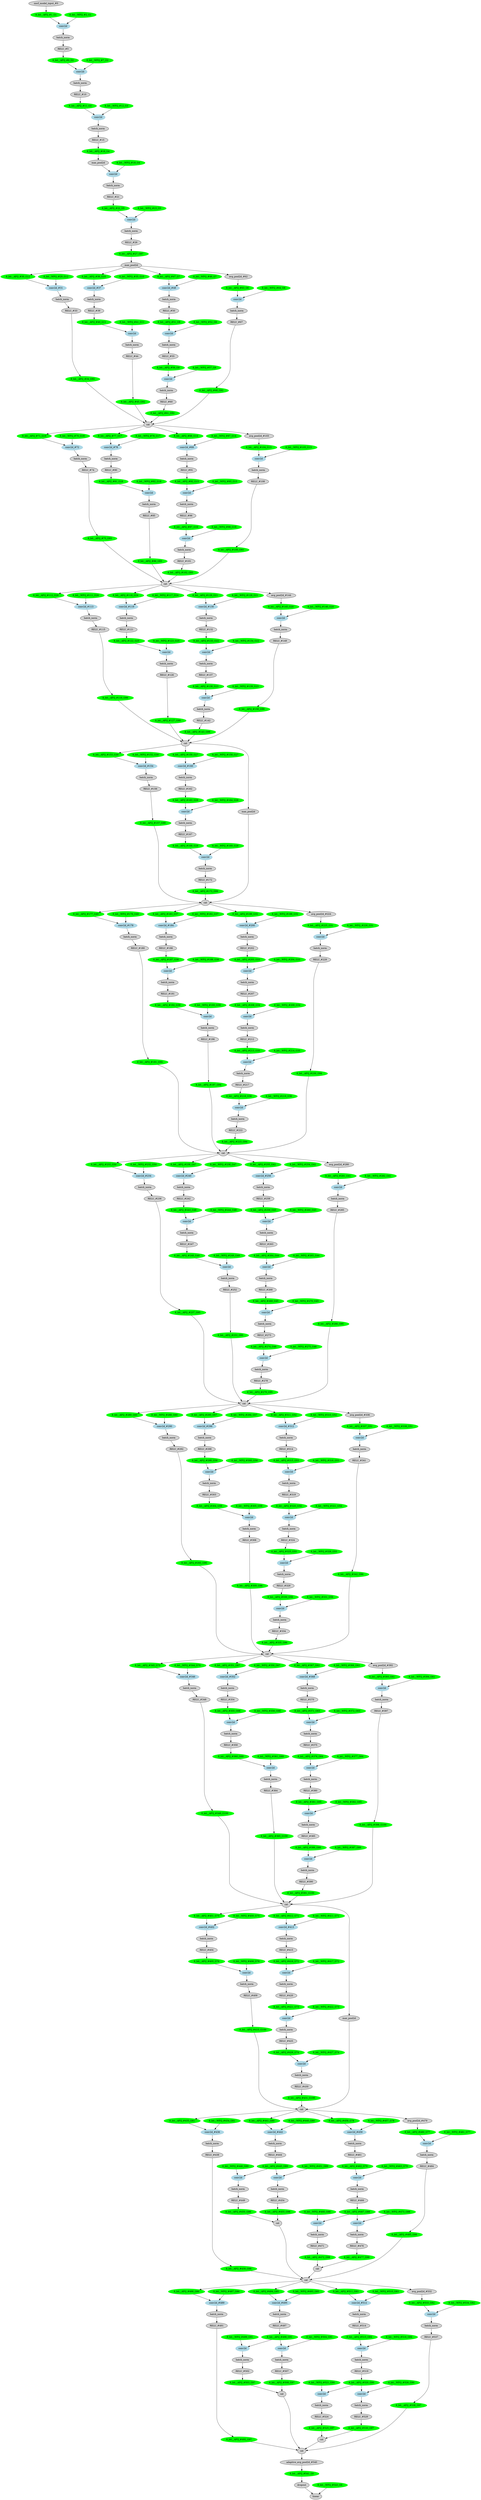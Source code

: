 strict digraph  {
"0 /nncf_model_input" [id=0, label="nncf_model_input_#0", scope="", style=filled, type=nncf_model_input];
"1 AsymmetricQuantizer/asymmetric_quantize" [color=green, id=1, label="8_bit__AFQ_#1_G1", scope=AsymmetricQuantizer, style=filled, type=asymmetric_quantize];
"2 Inception3/BasicConv2d[Conv2d_1a_3x3]/NNCFConv2d[conv]/ModuleDict[pre_ops]/UpdateWeight[0]/SymmetricQuantizer[op]/symmetric_quantize" [color=green, id=2, label="8_bit__WFQ_#2_G1", scope="Inception3/BasicConv2d[Conv2d_1a_3x3]/NNCFConv2d[conv]/ModuleDict[pre_ops]/UpdateWeight[0]/SymmetricQuantizer[op]", style=filled, type=symmetric_quantize];
"3 Inception3/BasicConv2d[Conv2d_1a_3x3]/NNCFConv2d[conv]/conv2d" [color=lightblue, id=3, label=conv2d, scope="Inception3/BasicConv2d[Conv2d_1a_3x3]/NNCFConv2d[conv]", style=filled, type=conv2d];
"4 Inception3/BasicConv2d[Conv2d_1a_3x3]/BatchNorm2d[bn]/batch_norm" [id=4, label=batch_norm, scope="Inception3/BasicConv2d[Conv2d_1a_3x3]/BatchNorm2d[bn]", style=filled, type=batch_norm];
"5 Inception3/BasicConv2d[Conv2d_1a_3x3]/RELU" [id=5, label="RELU_#5", scope="Inception3/BasicConv2d[Conv2d_1a_3x3]", style=filled, type=RELU];
"6 Inception3/BasicConv2d[Conv2d_1a_3x3]/AsymmetricQuantizer/asymmetric_quantize" [color=green, id=6, label="8_bit__AFQ_#6_G2", scope="Inception3/BasicConv2d[Conv2d_1a_3x3]/AsymmetricQuantizer", style=filled, type=asymmetric_quantize];
"7 Inception3/BasicConv2d[Conv2d_2a_3x3]/NNCFConv2d[conv]/ModuleDict[pre_ops]/UpdateWeight[0]/SymmetricQuantizer[op]/symmetric_quantize" [color=green, id=7, label="8_bit__WFQ_#7_G2", scope="Inception3/BasicConv2d[Conv2d_2a_3x3]/NNCFConv2d[conv]/ModuleDict[pre_ops]/UpdateWeight[0]/SymmetricQuantizer[op]", style=filled, type=symmetric_quantize];
"8 Inception3/BasicConv2d[Conv2d_2a_3x3]/NNCFConv2d[conv]/conv2d" [color=lightblue, id=8, label=conv2d, scope="Inception3/BasicConv2d[Conv2d_2a_3x3]/NNCFConv2d[conv]", style=filled, type=conv2d];
"9 Inception3/BasicConv2d[Conv2d_2a_3x3]/BatchNorm2d[bn]/batch_norm" [id=9, label=batch_norm, scope="Inception3/BasicConv2d[Conv2d_2a_3x3]/BatchNorm2d[bn]", style=filled, type=batch_norm];
"10 Inception3/BasicConv2d[Conv2d_2a_3x3]/RELU" [id=10, label="RELU_#10", scope="Inception3/BasicConv2d[Conv2d_2a_3x3]", style=filled, type=RELU];
"11 Inception3/BasicConv2d[Conv2d_2a_3x3]/AsymmetricQuantizer/asymmetric_quantize" [color=green, id=11, label="8_bit__AFQ_#11_G3", scope="Inception3/BasicConv2d[Conv2d_2a_3x3]/AsymmetricQuantizer", style=filled, type=asymmetric_quantize];
"12 Inception3/BasicConv2d[Conv2d_2b_3x3]/NNCFConv2d[conv]/ModuleDict[pre_ops]/UpdateWeight[0]/SymmetricQuantizer[op]/symmetric_quantize" [color=green, id=12, label="8_bit__WFQ_#12_G3", scope="Inception3/BasicConv2d[Conv2d_2b_3x3]/NNCFConv2d[conv]/ModuleDict[pre_ops]/UpdateWeight[0]/SymmetricQuantizer[op]", style=filled, type=symmetric_quantize];
"13 Inception3/BasicConv2d[Conv2d_2b_3x3]/NNCFConv2d[conv]/conv2d" [color=lightblue, id=13, label=conv2d, scope="Inception3/BasicConv2d[Conv2d_2b_3x3]/NNCFConv2d[conv]", style=filled, type=conv2d];
"14 Inception3/BasicConv2d[Conv2d_2b_3x3]/BatchNorm2d[bn]/batch_norm" [id=14, label=batch_norm, scope="Inception3/BasicConv2d[Conv2d_2b_3x3]/BatchNorm2d[bn]", style=filled, type=batch_norm];
"15 Inception3/BasicConv2d[Conv2d_2b_3x3]/RELU" [id=15, label="RELU_#15", scope="Inception3/BasicConv2d[Conv2d_2b_3x3]", style=filled, type=RELU];
"16 Inception3/BasicConv2d[Conv2d_2b_3x3]/AsymmetricQuantizer/asymmetric_quantize" [color=green, id=16, label="8_bit__AFQ_#16_G4", scope="Inception3/BasicConv2d[Conv2d_2b_3x3]/AsymmetricQuantizer", style=filled, type=asymmetric_quantize];
"17 Inception3/MaxPool2d[maxpool1]/max_pool2d" [id=17, label=max_pool2d, scope="Inception3/MaxPool2d[maxpool1]", style=filled, type=max_pool2d];
"18 Inception3/BasicConv2d[Conv2d_3b_1x1]/NNCFConv2d[conv]/ModuleDict[pre_ops]/UpdateWeight[0]/SymmetricQuantizer[op]/symmetric_quantize" [color=green, id=18, label="8_bit__WFQ_#18_G4", scope="Inception3/BasicConv2d[Conv2d_3b_1x1]/NNCFConv2d[conv]/ModuleDict[pre_ops]/UpdateWeight[0]/SymmetricQuantizer[op]", style=filled, type=symmetric_quantize];
"19 Inception3/BasicConv2d[Conv2d_3b_1x1]/NNCFConv2d[conv]/conv2d" [color=lightblue, id=19, label=conv2d, scope="Inception3/BasicConv2d[Conv2d_3b_1x1]/NNCFConv2d[conv]", style=filled, type=conv2d];
"20 Inception3/BasicConv2d[Conv2d_3b_1x1]/BatchNorm2d[bn]/batch_norm" [id=20, label=batch_norm, scope="Inception3/BasicConv2d[Conv2d_3b_1x1]/BatchNorm2d[bn]", style=filled, type=batch_norm];
"21 Inception3/BasicConv2d[Conv2d_3b_1x1]/RELU" [id=21, label="RELU_#21", scope="Inception3/BasicConv2d[Conv2d_3b_1x1]", style=filled, type=RELU];
"22 Inception3/BasicConv2d[Conv2d_3b_1x1]/AsymmetricQuantizer/asymmetric_quantize" [color=green, id=22, label="8_bit__AFQ_#22_G5", scope="Inception3/BasicConv2d[Conv2d_3b_1x1]/AsymmetricQuantizer", style=filled, type=asymmetric_quantize];
"23 Inception3/BasicConv2d[Conv2d_4a_3x3]/NNCFConv2d[conv]/ModuleDict[pre_ops]/UpdateWeight[0]/SymmetricQuantizer[op]/symmetric_quantize" [color=green, id=23, label="8_bit__WFQ_#23_G5", scope="Inception3/BasicConv2d[Conv2d_4a_3x3]/NNCFConv2d[conv]/ModuleDict[pre_ops]/UpdateWeight[0]/SymmetricQuantizer[op]", style=filled, type=symmetric_quantize];
"24 Inception3/BasicConv2d[Conv2d_4a_3x3]/NNCFConv2d[conv]/conv2d" [color=lightblue, id=24, label=conv2d, scope="Inception3/BasicConv2d[Conv2d_4a_3x3]/NNCFConv2d[conv]", style=filled, type=conv2d];
"25 Inception3/BasicConv2d[Conv2d_4a_3x3]/BatchNorm2d[bn]/batch_norm" [id=25, label=batch_norm, scope="Inception3/BasicConv2d[Conv2d_4a_3x3]/BatchNorm2d[bn]", style=filled, type=batch_norm];
"26 Inception3/BasicConv2d[Conv2d_4a_3x3]/RELU" [id=26, label="RELU_#26", scope="Inception3/BasicConv2d[Conv2d_4a_3x3]", style=filled, type=RELU];
"27 Inception3/BasicConv2d[Conv2d_4a_3x3]/SymmetricQuantizer/symmetric_quantize" [color=green, id=27, label="8_bit__AFQ_#27_G87", scope="Inception3/BasicConv2d[Conv2d_4a_3x3]/SymmetricQuantizer", style=filled, type=symmetric_quantize];
"28 Inception3/MaxPool2d[maxpool2]/max_pool2d" [id=28, label=max_pool2d, scope="Inception3/MaxPool2d[maxpool2]", style=filled, type=max_pool2d];
"29 Inception3/InceptionA[Mixed_5b]/BasicConv2d[branch1x1]/NNCFConv2d[conv]/ModuleDict[pre_ops]/UpdateWeight[0]/SymmetricQuantizer[op]/symmetric_quantize" [color=green, id=29, label="8_bit__WFQ_#29_G12", scope="Inception3/InceptionA[Mixed_5b]/BasicConv2d[branch1x1]/NNCFConv2d[conv]/ModuleDict[pre_ops]/UpdateWeight[0]/SymmetricQuantizer[op]", style=filled, type=symmetric_quantize];
"30 Inception3/InceptionA[Mixed_5b]/BasicConv2d[branch1x1]/NNCFConv2d[conv]/AsymmetricQuantizer/asymmetric_quantize" [color=green, id=30, label="8_bit__AFQ_#30_G12", scope="Inception3/InceptionA[Mixed_5b]/BasicConv2d[branch1x1]/NNCFConv2d[conv]/AsymmetricQuantizer", style=filled, type=asymmetric_quantize];
"31 Inception3/InceptionA[Mixed_5b]/BasicConv2d[branch1x1]/NNCFConv2d[conv]/conv2d" [color=lightblue, id=31, label="conv2d_#31", scope="Inception3/InceptionA[Mixed_5b]/BasicConv2d[branch1x1]/NNCFConv2d[conv]", style=filled, type=conv2d];
"32 Inception3/InceptionA[Mixed_5b]/BasicConv2d[branch1x1]/BatchNorm2d[bn]/batch_norm" [id=32, label=batch_norm, scope="Inception3/InceptionA[Mixed_5b]/BasicConv2d[branch1x1]/BatchNorm2d[bn]", style=filled, type=batch_norm];
"33 Inception3/InceptionA[Mixed_5b]/BasicConv2d[branch1x1]/RELU" [id=33, label="RELU_#33", scope="Inception3/InceptionA[Mixed_5b]/BasicConv2d[branch1x1]", style=filled, type=RELU];
"34 Inception3/InceptionA[Mixed_5b]/BasicConv2d[branch1x1]/SymmetricQuantizer/symmetric_quantize" [color=green, id=34, label="8_bit__AFQ_#34_G92", scope="Inception3/InceptionA[Mixed_5b]/BasicConv2d[branch1x1]/SymmetricQuantizer", style=filled, type=symmetric_quantize];
"35 Inception3/InceptionA[Mixed_5b]/BasicConv2d[branch5x5_1]/NNCFConv2d[conv]/ModuleDict[pre_ops]/UpdateWeight[0]/SymmetricQuantizer[op]/symmetric_quantize" [color=green, id=35, label="8_bit__WFQ_#35_G10", scope="Inception3/InceptionA[Mixed_5b]/BasicConv2d[branch5x5_1]/NNCFConv2d[conv]/ModuleDict[pre_ops]/UpdateWeight[0]/SymmetricQuantizer[op]", style=filled, type=symmetric_quantize];
"36 Inception3/InceptionA[Mixed_5b]/BasicConv2d[branch5x5_1]/NNCFConv2d[conv]/AsymmetricQuantizer/asymmetric_quantize" [color=green, id=36, label="8_bit__AFQ_#36_G10", scope="Inception3/InceptionA[Mixed_5b]/BasicConv2d[branch5x5_1]/NNCFConv2d[conv]/AsymmetricQuantizer", style=filled, type=asymmetric_quantize];
"37 Inception3/InceptionA[Mixed_5b]/BasicConv2d[branch5x5_1]/NNCFConv2d[conv]/conv2d" [color=lightblue, id=37, label="conv2d_#37", scope="Inception3/InceptionA[Mixed_5b]/BasicConv2d[branch5x5_1]/NNCFConv2d[conv]", style=filled, type=conv2d];
"38 Inception3/InceptionA[Mixed_5b]/BasicConv2d[branch5x5_1]/BatchNorm2d[bn]/batch_norm" [id=38, label=batch_norm, scope="Inception3/InceptionA[Mixed_5b]/BasicConv2d[branch5x5_1]/BatchNorm2d[bn]", style=filled, type=batch_norm];
"39 Inception3/InceptionA[Mixed_5b]/BasicConv2d[branch5x5_1]/RELU" [id=39, label="RELU_#39", scope="Inception3/InceptionA[Mixed_5b]/BasicConv2d[branch5x5_1]", style=filled, type=RELU];
"40 Inception3/InceptionA[Mixed_5b]/BasicConv2d[branch5x5_1]/AsymmetricQuantizer/asymmetric_quantize" [color=green, id=40, label="8_bit__AFQ_#40_G11", scope="Inception3/InceptionA[Mixed_5b]/BasicConv2d[branch5x5_1]/AsymmetricQuantizer", style=filled, type=asymmetric_quantize];
"41 Inception3/InceptionA[Mixed_5b]/BasicConv2d[branch5x5_2]/NNCFConv2d[conv]/ModuleDict[pre_ops]/UpdateWeight[0]/SymmetricQuantizer[op]/symmetric_quantize" [color=green, id=41, label="8_bit__WFQ_#41_G11", scope="Inception3/InceptionA[Mixed_5b]/BasicConv2d[branch5x5_2]/NNCFConv2d[conv]/ModuleDict[pre_ops]/UpdateWeight[0]/SymmetricQuantizer[op]", style=filled, type=symmetric_quantize];
"42 Inception3/InceptionA[Mixed_5b]/BasicConv2d[branch5x5_2]/NNCFConv2d[conv]/conv2d" [color=lightblue, id=42, label=conv2d, scope="Inception3/InceptionA[Mixed_5b]/BasicConv2d[branch5x5_2]/NNCFConv2d[conv]", style=filled, type=conv2d];
"43 Inception3/InceptionA[Mixed_5b]/BasicConv2d[branch5x5_2]/BatchNorm2d[bn]/batch_norm" [id=43, label=batch_norm, scope="Inception3/InceptionA[Mixed_5b]/BasicConv2d[branch5x5_2]/BatchNorm2d[bn]", style=filled, type=batch_norm];
"44 Inception3/InceptionA[Mixed_5b]/BasicConv2d[branch5x5_2]/RELU" [id=44, label="RELU_#44", scope="Inception3/InceptionA[Mixed_5b]/BasicConv2d[branch5x5_2]", style=filled, type=RELU];
"45 Inception3/InceptionA[Mixed_5b]/BasicConv2d[branch5x5_2]/SymmetricQuantizer/symmetric_quantize" [color=green, id=45, label="8_bit__AFQ_#45_G92", scope="Inception3/InceptionA[Mixed_5b]/BasicConv2d[branch5x5_2]/SymmetricQuantizer", style=filled, type=symmetric_quantize];
"46 Inception3/InceptionA[Mixed_5b]/BasicConv2d[branch3x3dbl_1]/NNCFConv2d[conv]/ModuleDict[pre_ops]/UpdateWeight[0]/SymmetricQuantizer[op]/symmetric_quantize" [color=green, id=46, label="8_bit__WFQ_#46_G7", scope="Inception3/InceptionA[Mixed_5b]/BasicConv2d[branch3x3dbl_1]/NNCFConv2d[conv]/ModuleDict[pre_ops]/UpdateWeight[0]/SymmetricQuantizer[op]", style=filled, type=symmetric_quantize];
"47 Inception3/InceptionA[Mixed_5b]/BasicConv2d[branch3x3dbl_1]/NNCFConv2d[conv]/AsymmetricQuantizer/asymmetric_quantize" [color=green, id=47, label="8_bit__AFQ_#47_G7", scope="Inception3/InceptionA[Mixed_5b]/BasicConv2d[branch3x3dbl_1]/NNCFConv2d[conv]/AsymmetricQuantizer", style=filled, type=asymmetric_quantize];
"48 Inception3/InceptionA[Mixed_5b]/BasicConv2d[branch3x3dbl_1]/NNCFConv2d[conv]/conv2d" [color=lightblue, id=48, label="conv2d_#48", scope="Inception3/InceptionA[Mixed_5b]/BasicConv2d[branch3x3dbl_1]/NNCFConv2d[conv]", style=filled, type=conv2d];
"49 Inception3/InceptionA[Mixed_5b]/BasicConv2d[branch3x3dbl_1]/BatchNorm2d[bn]/batch_norm" [id=49, label=batch_norm, scope="Inception3/InceptionA[Mixed_5b]/BasicConv2d[branch3x3dbl_1]/BatchNorm2d[bn]", style=filled, type=batch_norm];
"50 Inception3/InceptionA[Mixed_5b]/BasicConv2d[branch3x3dbl_1]/RELU" [id=50, label="RELU_#50", scope="Inception3/InceptionA[Mixed_5b]/BasicConv2d[branch3x3dbl_1]", style=filled, type=RELU];
"51 Inception3/InceptionA[Mixed_5b]/BasicConv2d[branch3x3dbl_1]/AsymmetricQuantizer/asymmetric_quantize" [color=green, id=51, label="8_bit__AFQ_#51_G8", scope="Inception3/InceptionA[Mixed_5b]/BasicConv2d[branch3x3dbl_1]/AsymmetricQuantizer", style=filled, type=asymmetric_quantize];
"52 Inception3/InceptionA[Mixed_5b]/BasicConv2d[branch3x3dbl_2]/NNCFConv2d[conv]/ModuleDict[pre_ops]/UpdateWeight[0]/SymmetricQuantizer[op]/symmetric_quantize" [color=green, id=52, label="8_bit__WFQ_#52_G8", scope="Inception3/InceptionA[Mixed_5b]/BasicConv2d[branch3x3dbl_2]/NNCFConv2d[conv]/ModuleDict[pre_ops]/UpdateWeight[0]/SymmetricQuantizer[op]", style=filled, type=symmetric_quantize];
"53 Inception3/InceptionA[Mixed_5b]/BasicConv2d[branch3x3dbl_2]/NNCFConv2d[conv]/conv2d" [color=lightblue, id=53, label=conv2d, scope="Inception3/InceptionA[Mixed_5b]/BasicConv2d[branch3x3dbl_2]/NNCFConv2d[conv]", style=filled, type=conv2d];
"54 Inception3/InceptionA[Mixed_5b]/BasicConv2d[branch3x3dbl_2]/BatchNorm2d[bn]/batch_norm" [id=54, label=batch_norm, scope="Inception3/InceptionA[Mixed_5b]/BasicConv2d[branch3x3dbl_2]/BatchNorm2d[bn]", style=filled, type=batch_norm];
"55 Inception3/InceptionA[Mixed_5b]/BasicConv2d[branch3x3dbl_2]/RELU" [id=55, label="RELU_#55", scope="Inception3/InceptionA[Mixed_5b]/BasicConv2d[branch3x3dbl_2]", style=filled, type=RELU];
"56 Inception3/InceptionA[Mixed_5b]/BasicConv2d[branch3x3dbl_2]/AsymmetricQuantizer/asymmetric_quantize" [color=green, id=56, label="8_bit__AFQ_#56_G9", scope="Inception3/InceptionA[Mixed_5b]/BasicConv2d[branch3x3dbl_2]/AsymmetricQuantizer", style=filled, type=asymmetric_quantize];
"57 Inception3/InceptionA[Mixed_5b]/BasicConv2d[branch3x3dbl_3]/NNCFConv2d[conv]/ModuleDict[pre_ops]/UpdateWeight[0]/SymmetricQuantizer[op]/symmetric_quantize" [color=green, id=57, label="8_bit__WFQ_#57_G9", scope="Inception3/InceptionA[Mixed_5b]/BasicConv2d[branch3x3dbl_3]/NNCFConv2d[conv]/ModuleDict[pre_ops]/UpdateWeight[0]/SymmetricQuantizer[op]", style=filled, type=symmetric_quantize];
"58 Inception3/InceptionA[Mixed_5b]/BasicConv2d[branch3x3dbl_3]/NNCFConv2d[conv]/conv2d" [color=lightblue, id=58, label=conv2d, scope="Inception3/InceptionA[Mixed_5b]/BasicConv2d[branch3x3dbl_3]/NNCFConv2d[conv]", style=filled, type=conv2d];
"59 Inception3/InceptionA[Mixed_5b]/BasicConv2d[branch3x3dbl_3]/BatchNorm2d[bn]/batch_norm" [id=59, label=batch_norm, scope="Inception3/InceptionA[Mixed_5b]/BasicConv2d[branch3x3dbl_3]/BatchNorm2d[bn]", style=filled, type=batch_norm];
"60 Inception3/InceptionA[Mixed_5b]/BasicConv2d[branch3x3dbl_3]/RELU" [id=60, label="RELU_#60", scope="Inception3/InceptionA[Mixed_5b]/BasicConv2d[branch3x3dbl_3]", style=filled, type=RELU];
"61 Inception3/InceptionA[Mixed_5b]/BasicConv2d[branch3x3dbl_3]/SymmetricQuantizer/symmetric_quantize" [color=green, id=61, label="8_bit__AFQ_#61_G92", scope="Inception3/InceptionA[Mixed_5b]/BasicConv2d[branch3x3dbl_3]/SymmetricQuantizer", style=filled, type=symmetric_quantize];
"62 Inception3/InceptionA[Mixed_5b]/avg_pool2d" [id=62, label="avg_pool2d_#62", scope="Inception3/InceptionA[Mixed_5b]", style=filled, type=avg_pool2d];
"63 Inception3/InceptionA[Mixed_5b]/AsymmetricQuantizer/asymmetric_quantize" [color=green, id=63, label="8_bit__AFQ_#63_G6", scope="Inception3/InceptionA[Mixed_5b]/AsymmetricQuantizer", style=filled, type=asymmetric_quantize];
"64 Inception3/InceptionA[Mixed_5b]/BasicConv2d[branch_pool]/NNCFConv2d[conv]/ModuleDict[pre_ops]/UpdateWeight[0]/SymmetricQuantizer[op]/symmetric_quantize" [color=green, id=64, label="8_bit__WFQ_#64_G6", scope="Inception3/InceptionA[Mixed_5b]/BasicConv2d[branch_pool]/NNCFConv2d[conv]/ModuleDict[pre_ops]/UpdateWeight[0]/SymmetricQuantizer[op]", style=filled, type=symmetric_quantize];
"65 Inception3/InceptionA[Mixed_5b]/BasicConv2d[branch_pool]/NNCFConv2d[conv]/conv2d" [color=lightblue, id=65, label=conv2d, scope="Inception3/InceptionA[Mixed_5b]/BasicConv2d[branch_pool]/NNCFConv2d[conv]", style=filled, type=conv2d];
"66 Inception3/InceptionA[Mixed_5b]/BasicConv2d[branch_pool]/BatchNorm2d[bn]/batch_norm" [id=66, label=batch_norm, scope="Inception3/InceptionA[Mixed_5b]/BasicConv2d[branch_pool]/BatchNorm2d[bn]", style=filled, type=batch_norm];
"67 Inception3/InceptionA[Mixed_5b]/BasicConv2d[branch_pool]/RELU" [id=67, label="RELU_#67", scope="Inception3/InceptionA[Mixed_5b]/BasicConv2d[branch_pool]", style=filled, type=RELU];
"68 Inception3/InceptionA[Mixed_5b]/BasicConv2d[branch_pool]/SymmetricQuantizer/symmetric_quantize" [color=green, id=68, label="8_bit__AFQ_#68_G92", scope="Inception3/InceptionA[Mixed_5b]/BasicConv2d[branch_pool]/SymmetricQuantizer", style=filled, type=symmetric_quantize];
"69 Inception3/InceptionA[Mixed_5b]/cat" [id=69, label=cat, scope="Inception3/InceptionA[Mixed_5b]", style=filled, type=cat];
"70 Inception3/InceptionA[Mixed_5c]/BasicConv2d[branch1x1]/NNCFConv2d[conv]/ModuleDict[pre_ops]/UpdateWeight[0]/SymmetricQuantizer[op]/symmetric_quantize" [color=green, id=70, label="8_bit__WFQ_#70_G19", scope="Inception3/InceptionA[Mixed_5c]/BasicConv2d[branch1x1]/NNCFConv2d[conv]/ModuleDict[pre_ops]/UpdateWeight[0]/SymmetricQuantizer[op]", style=filled, type=symmetric_quantize];
"71 Inception3/InceptionA[Mixed_5c]/BasicConv2d[branch1x1]/NNCFConv2d[conv]/AsymmetricQuantizer/asymmetric_quantize" [color=green, id=71, label="8_bit__AFQ_#71_G19", scope="Inception3/InceptionA[Mixed_5c]/BasicConv2d[branch1x1]/NNCFConv2d[conv]/AsymmetricQuantizer", style=filled, type=asymmetric_quantize];
"72 Inception3/InceptionA[Mixed_5c]/BasicConv2d[branch1x1]/NNCFConv2d[conv]/conv2d" [color=lightblue, id=72, label="conv2d_#72", scope="Inception3/InceptionA[Mixed_5c]/BasicConv2d[branch1x1]/NNCFConv2d[conv]", style=filled, type=conv2d];
"73 Inception3/InceptionA[Mixed_5c]/BasicConv2d[branch1x1]/BatchNorm2d[bn]/batch_norm" [id=73, label=batch_norm, scope="Inception3/InceptionA[Mixed_5c]/BasicConv2d[branch1x1]/BatchNorm2d[bn]", style=filled, type=batch_norm];
"74 Inception3/InceptionA[Mixed_5c]/BasicConv2d[branch1x1]/RELU" [id=74, label="RELU_#74", scope="Inception3/InceptionA[Mixed_5c]/BasicConv2d[branch1x1]", style=filled, type=RELU];
"75 Inception3/InceptionA[Mixed_5c]/BasicConv2d[branch1x1]/SymmetricQuantizer/symmetric_quantize" [color=green, id=75, label="8_bit__AFQ_#75_G93", scope="Inception3/InceptionA[Mixed_5c]/BasicConv2d[branch1x1]/SymmetricQuantizer", style=filled, type=symmetric_quantize];
"76 Inception3/InceptionA[Mixed_5c]/BasicConv2d[branch5x5_1]/NNCFConv2d[conv]/ModuleDict[pre_ops]/UpdateWeight[0]/SymmetricQuantizer[op]/symmetric_quantize" [color=green, id=76, label="8_bit__WFQ_#76_G17", scope="Inception3/InceptionA[Mixed_5c]/BasicConv2d[branch5x5_1]/NNCFConv2d[conv]/ModuleDict[pre_ops]/UpdateWeight[0]/SymmetricQuantizer[op]", style=filled, type=symmetric_quantize];
"77 Inception3/InceptionA[Mixed_5c]/BasicConv2d[branch5x5_1]/NNCFConv2d[conv]/AsymmetricQuantizer/asymmetric_quantize" [color=green, id=77, label="8_bit__AFQ_#77_G17", scope="Inception3/InceptionA[Mixed_5c]/BasicConv2d[branch5x5_1]/NNCFConv2d[conv]/AsymmetricQuantizer", style=filled, type=asymmetric_quantize];
"78 Inception3/InceptionA[Mixed_5c]/BasicConv2d[branch5x5_1]/NNCFConv2d[conv]/conv2d" [color=lightblue, id=78, label="conv2d_#78", scope="Inception3/InceptionA[Mixed_5c]/BasicConv2d[branch5x5_1]/NNCFConv2d[conv]", style=filled, type=conv2d];
"79 Inception3/InceptionA[Mixed_5c]/BasicConv2d[branch5x5_1]/BatchNorm2d[bn]/batch_norm" [id=79, label=batch_norm, scope="Inception3/InceptionA[Mixed_5c]/BasicConv2d[branch5x5_1]/BatchNorm2d[bn]", style=filled, type=batch_norm];
"80 Inception3/InceptionA[Mixed_5c]/BasicConv2d[branch5x5_1]/RELU" [id=80, label="RELU_#80", scope="Inception3/InceptionA[Mixed_5c]/BasicConv2d[branch5x5_1]", style=filled, type=RELU];
"81 Inception3/InceptionA[Mixed_5c]/BasicConv2d[branch5x5_1]/AsymmetricQuantizer/asymmetric_quantize" [color=green, id=81, label="8_bit__AFQ_#81_G18", scope="Inception3/InceptionA[Mixed_5c]/BasicConv2d[branch5x5_1]/AsymmetricQuantizer", style=filled, type=asymmetric_quantize];
"82 Inception3/InceptionA[Mixed_5c]/BasicConv2d[branch5x5_2]/NNCFConv2d[conv]/ModuleDict[pre_ops]/UpdateWeight[0]/SymmetricQuantizer[op]/symmetric_quantize" [color=green, id=82, label="8_bit__WFQ_#82_G18", scope="Inception3/InceptionA[Mixed_5c]/BasicConv2d[branch5x5_2]/NNCFConv2d[conv]/ModuleDict[pre_ops]/UpdateWeight[0]/SymmetricQuantizer[op]", style=filled, type=symmetric_quantize];
"83 Inception3/InceptionA[Mixed_5c]/BasicConv2d[branch5x5_2]/NNCFConv2d[conv]/conv2d" [color=lightblue, id=83, label=conv2d, scope="Inception3/InceptionA[Mixed_5c]/BasicConv2d[branch5x5_2]/NNCFConv2d[conv]", style=filled, type=conv2d];
"84 Inception3/InceptionA[Mixed_5c]/BasicConv2d[branch5x5_2]/BatchNorm2d[bn]/batch_norm" [id=84, label=batch_norm, scope="Inception3/InceptionA[Mixed_5c]/BasicConv2d[branch5x5_2]/BatchNorm2d[bn]", style=filled, type=batch_norm];
"85 Inception3/InceptionA[Mixed_5c]/BasicConv2d[branch5x5_2]/RELU" [id=85, label="RELU_#85", scope="Inception3/InceptionA[Mixed_5c]/BasicConv2d[branch5x5_2]", style=filled, type=RELU];
"86 Inception3/InceptionA[Mixed_5c]/BasicConv2d[branch5x5_2]/SymmetricQuantizer/symmetric_quantize" [color=green, id=86, label="8_bit__AFQ_#86_G93", scope="Inception3/InceptionA[Mixed_5c]/BasicConv2d[branch5x5_2]/SymmetricQuantizer", style=filled, type=symmetric_quantize];
"87 Inception3/InceptionA[Mixed_5c]/BasicConv2d[branch3x3dbl_1]/NNCFConv2d[conv]/ModuleDict[pre_ops]/UpdateWeight[0]/SymmetricQuantizer[op]/symmetric_quantize" [color=green, id=87, label="8_bit__WFQ_#87_G14", scope="Inception3/InceptionA[Mixed_5c]/BasicConv2d[branch3x3dbl_1]/NNCFConv2d[conv]/ModuleDict[pre_ops]/UpdateWeight[0]/SymmetricQuantizer[op]", style=filled, type=symmetric_quantize];
"88 Inception3/InceptionA[Mixed_5c]/BasicConv2d[branch3x3dbl_1]/NNCFConv2d[conv]/AsymmetricQuantizer/asymmetric_quantize" [color=green, id=88, label="8_bit__AFQ_#88_G14", scope="Inception3/InceptionA[Mixed_5c]/BasicConv2d[branch3x3dbl_1]/NNCFConv2d[conv]/AsymmetricQuantizer", style=filled, type=asymmetric_quantize];
"89 Inception3/InceptionA[Mixed_5c]/BasicConv2d[branch3x3dbl_1]/NNCFConv2d[conv]/conv2d" [color=lightblue, id=89, label="conv2d_#89", scope="Inception3/InceptionA[Mixed_5c]/BasicConv2d[branch3x3dbl_1]/NNCFConv2d[conv]", style=filled, type=conv2d];
"90 Inception3/InceptionA[Mixed_5c]/BasicConv2d[branch3x3dbl_1]/BatchNorm2d[bn]/batch_norm" [id=90, label=batch_norm, scope="Inception3/InceptionA[Mixed_5c]/BasicConv2d[branch3x3dbl_1]/BatchNorm2d[bn]", style=filled, type=batch_norm];
"91 Inception3/InceptionA[Mixed_5c]/BasicConv2d[branch3x3dbl_1]/RELU" [id=91, label="RELU_#91", scope="Inception3/InceptionA[Mixed_5c]/BasicConv2d[branch3x3dbl_1]", style=filled, type=RELU];
"92 Inception3/InceptionA[Mixed_5c]/BasicConv2d[branch3x3dbl_1]/AsymmetricQuantizer/asymmetric_quantize" [color=green, id=92, label="8_bit__AFQ_#92_G15", scope="Inception3/InceptionA[Mixed_5c]/BasicConv2d[branch3x3dbl_1]/AsymmetricQuantizer", style=filled, type=asymmetric_quantize];
"93 Inception3/InceptionA[Mixed_5c]/BasicConv2d[branch3x3dbl_2]/NNCFConv2d[conv]/ModuleDict[pre_ops]/UpdateWeight[0]/SymmetricQuantizer[op]/symmetric_quantize" [color=green, id=93, label="8_bit__WFQ_#93_G15", scope="Inception3/InceptionA[Mixed_5c]/BasicConv2d[branch3x3dbl_2]/NNCFConv2d[conv]/ModuleDict[pre_ops]/UpdateWeight[0]/SymmetricQuantizer[op]", style=filled, type=symmetric_quantize];
"94 Inception3/InceptionA[Mixed_5c]/BasicConv2d[branch3x3dbl_2]/NNCFConv2d[conv]/conv2d" [color=lightblue, id=94, label=conv2d, scope="Inception3/InceptionA[Mixed_5c]/BasicConv2d[branch3x3dbl_2]/NNCFConv2d[conv]", style=filled, type=conv2d];
"95 Inception3/InceptionA[Mixed_5c]/BasicConv2d[branch3x3dbl_2]/BatchNorm2d[bn]/batch_norm" [id=95, label=batch_norm, scope="Inception3/InceptionA[Mixed_5c]/BasicConv2d[branch3x3dbl_2]/BatchNorm2d[bn]", style=filled, type=batch_norm];
"96 Inception3/InceptionA[Mixed_5c]/BasicConv2d[branch3x3dbl_2]/RELU" [id=96, label="RELU_#96", scope="Inception3/InceptionA[Mixed_5c]/BasicConv2d[branch3x3dbl_2]", style=filled, type=RELU];
"97 Inception3/InceptionA[Mixed_5c]/BasicConv2d[branch3x3dbl_2]/AsymmetricQuantizer/asymmetric_quantize" [color=green, id=97, label="8_bit__AFQ_#97_G16", scope="Inception3/InceptionA[Mixed_5c]/BasicConv2d[branch3x3dbl_2]/AsymmetricQuantizer", style=filled, type=asymmetric_quantize];
"98 Inception3/InceptionA[Mixed_5c]/BasicConv2d[branch3x3dbl_3]/NNCFConv2d[conv]/ModuleDict[pre_ops]/UpdateWeight[0]/SymmetricQuantizer[op]/symmetric_quantize" [color=green, id=98, label="8_bit__WFQ_#98_G16", scope="Inception3/InceptionA[Mixed_5c]/BasicConv2d[branch3x3dbl_3]/NNCFConv2d[conv]/ModuleDict[pre_ops]/UpdateWeight[0]/SymmetricQuantizer[op]", style=filled, type=symmetric_quantize];
"99 Inception3/InceptionA[Mixed_5c]/BasicConv2d[branch3x3dbl_3]/NNCFConv2d[conv]/conv2d" [color=lightblue, id=99, label=conv2d, scope="Inception3/InceptionA[Mixed_5c]/BasicConv2d[branch3x3dbl_3]/NNCFConv2d[conv]", style=filled, type=conv2d];
"100 Inception3/InceptionA[Mixed_5c]/BasicConv2d[branch3x3dbl_3]/BatchNorm2d[bn]/batch_norm" [id=100, label=batch_norm, scope="Inception3/InceptionA[Mixed_5c]/BasicConv2d[branch3x3dbl_3]/BatchNorm2d[bn]", style=filled, type=batch_norm];
"101 Inception3/InceptionA[Mixed_5c]/BasicConv2d[branch3x3dbl_3]/RELU" [id=101, label="RELU_#101", scope="Inception3/InceptionA[Mixed_5c]/BasicConv2d[branch3x3dbl_3]", style=filled, type=RELU];
"102 Inception3/InceptionA[Mixed_5c]/BasicConv2d[branch3x3dbl_3]/SymmetricQuantizer/symmetric_quantize" [color=green, id=102, label="8_bit__AFQ_#102_G93", scope="Inception3/InceptionA[Mixed_5c]/BasicConv2d[branch3x3dbl_3]/SymmetricQuantizer", style=filled, type=symmetric_quantize];
"103 Inception3/InceptionA[Mixed_5c]/avg_pool2d" [id=103, label="avg_pool2d_#103", scope="Inception3/InceptionA[Mixed_5c]", style=filled, type=avg_pool2d];
"104 Inception3/InceptionA[Mixed_5c]/AsymmetricQuantizer/asymmetric_quantize" [color=green, id=104, label="8_bit__AFQ_#104_G13", scope="Inception3/InceptionA[Mixed_5c]/AsymmetricQuantizer", style=filled, type=asymmetric_quantize];
"105 Inception3/InceptionA[Mixed_5c]/BasicConv2d[branch_pool]/NNCFConv2d[conv]/ModuleDict[pre_ops]/UpdateWeight[0]/SymmetricQuantizer[op]/symmetric_quantize" [color=green, id=105, label="8_bit__WFQ_#105_G13", scope="Inception3/InceptionA[Mixed_5c]/BasicConv2d[branch_pool]/NNCFConv2d[conv]/ModuleDict[pre_ops]/UpdateWeight[0]/SymmetricQuantizer[op]", style=filled, type=symmetric_quantize];
"106 Inception3/InceptionA[Mixed_5c]/BasicConv2d[branch_pool]/NNCFConv2d[conv]/conv2d" [color=lightblue, id=106, label=conv2d, scope="Inception3/InceptionA[Mixed_5c]/BasicConv2d[branch_pool]/NNCFConv2d[conv]", style=filled, type=conv2d];
"107 Inception3/InceptionA[Mixed_5c]/BasicConv2d[branch_pool]/BatchNorm2d[bn]/batch_norm" [id=107, label=batch_norm, scope="Inception3/InceptionA[Mixed_5c]/BasicConv2d[branch_pool]/BatchNorm2d[bn]", style=filled, type=batch_norm];
"108 Inception3/InceptionA[Mixed_5c]/BasicConv2d[branch_pool]/RELU" [id=108, label="RELU_#108", scope="Inception3/InceptionA[Mixed_5c]/BasicConv2d[branch_pool]", style=filled, type=RELU];
"109 Inception3/InceptionA[Mixed_5c]/BasicConv2d[branch_pool]/SymmetricQuantizer/symmetric_quantize" [color=green, id=109, label="8_bit__AFQ_#109_G93", scope="Inception3/InceptionA[Mixed_5c]/BasicConv2d[branch_pool]/SymmetricQuantizer", style=filled, type=symmetric_quantize];
"110 Inception3/InceptionA[Mixed_5c]/cat" [id=110, label=cat, scope="Inception3/InceptionA[Mixed_5c]", style=filled, type=cat];
"111 Inception3/InceptionA[Mixed_5d]/BasicConv2d[branch1x1]/NNCFConv2d[conv]/ModuleDict[pre_ops]/UpdateWeight[0]/SymmetricQuantizer[op]/symmetric_quantize" [color=green, id=111, label="8_bit__WFQ_#111_G26", scope="Inception3/InceptionA[Mixed_5d]/BasicConv2d[branch1x1]/NNCFConv2d[conv]/ModuleDict[pre_ops]/UpdateWeight[0]/SymmetricQuantizer[op]", style=filled, type=symmetric_quantize];
"112 Inception3/InceptionA[Mixed_5d]/BasicConv2d[branch1x1]/NNCFConv2d[conv]/AsymmetricQuantizer/asymmetric_quantize" [color=green, id=112, label="8_bit__AFQ_#112_G26", scope="Inception3/InceptionA[Mixed_5d]/BasicConv2d[branch1x1]/NNCFConv2d[conv]/AsymmetricQuantizer", style=filled, type=asymmetric_quantize];
"113 Inception3/InceptionA[Mixed_5d]/BasicConv2d[branch1x1]/NNCFConv2d[conv]/conv2d" [color=lightblue, id=113, label="conv2d_#113", scope="Inception3/InceptionA[Mixed_5d]/BasicConv2d[branch1x1]/NNCFConv2d[conv]", style=filled, type=conv2d];
"114 Inception3/InceptionA[Mixed_5d]/BasicConv2d[branch1x1]/BatchNorm2d[bn]/batch_norm" [id=114, label=batch_norm, scope="Inception3/InceptionA[Mixed_5d]/BasicConv2d[branch1x1]/BatchNorm2d[bn]", style=filled, type=batch_norm];
"115 Inception3/InceptionA[Mixed_5d]/BasicConv2d[branch1x1]/RELU" [id=115, label="RELU_#115", scope="Inception3/InceptionA[Mixed_5d]/BasicConv2d[branch1x1]", style=filled, type=RELU];
"116 Inception3/InceptionA[Mixed_5d]/BasicConv2d[branch1x1]/SymmetricQuantizer/symmetric_quantize" [color=green, id=116, label="8_bit__AFQ_#116_G99", scope="Inception3/InceptionA[Mixed_5d]/BasicConv2d[branch1x1]/SymmetricQuantizer", style=filled, type=symmetric_quantize];
"117 Inception3/InceptionA[Mixed_5d]/BasicConv2d[branch5x5_1]/NNCFConv2d[conv]/ModuleDict[pre_ops]/UpdateWeight[0]/SymmetricQuantizer[op]/symmetric_quantize" [color=green, id=117, label="8_bit__WFQ_#117_G24", scope="Inception3/InceptionA[Mixed_5d]/BasicConv2d[branch5x5_1]/NNCFConv2d[conv]/ModuleDict[pre_ops]/UpdateWeight[0]/SymmetricQuantizer[op]", style=filled, type=symmetric_quantize];
"118 Inception3/InceptionA[Mixed_5d]/BasicConv2d[branch5x5_1]/NNCFConv2d[conv]/AsymmetricQuantizer/asymmetric_quantize" [color=green, id=118, label="8_bit__AFQ_#118_G24", scope="Inception3/InceptionA[Mixed_5d]/BasicConv2d[branch5x5_1]/NNCFConv2d[conv]/AsymmetricQuantizer", style=filled, type=asymmetric_quantize];
"119 Inception3/InceptionA[Mixed_5d]/BasicConv2d[branch5x5_1]/NNCFConv2d[conv]/conv2d" [color=lightblue, id=119, label="conv2d_#119", scope="Inception3/InceptionA[Mixed_5d]/BasicConv2d[branch5x5_1]/NNCFConv2d[conv]", style=filled, type=conv2d];
"120 Inception3/InceptionA[Mixed_5d]/BasicConv2d[branch5x5_1]/BatchNorm2d[bn]/batch_norm" [id=120, label=batch_norm, scope="Inception3/InceptionA[Mixed_5d]/BasicConv2d[branch5x5_1]/BatchNorm2d[bn]", style=filled, type=batch_norm];
"121 Inception3/InceptionA[Mixed_5d]/BasicConv2d[branch5x5_1]/RELU" [id=121, label="RELU_#121", scope="Inception3/InceptionA[Mixed_5d]/BasicConv2d[branch5x5_1]", style=filled, type=RELU];
"122 Inception3/InceptionA[Mixed_5d]/BasicConv2d[branch5x5_1]/AsymmetricQuantizer/asymmetric_quantize" [color=green, id=122, label="8_bit__AFQ_#122_G25", scope="Inception3/InceptionA[Mixed_5d]/BasicConv2d[branch5x5_1]/AsymmetricQuantizer", style=filled, type=asymmetric_quantize];
"123 Inception3/InceptionA[Mixed_5d]/BasicConv2d[branch5x5_2]/NNCFConv2d[conv]/ModuleDict[pre_ops]/UpdateWeight[0]/SymmetricQuantizer[op]/symmetric_quantize" [color=green, id=123, label="8_bit__WFQ_#123_G25", scope="Inception3/InceptionA[Mixed_5d]/BasicConv2d[branch5x5_2]/NNCFConv2d[conv]/ModuleDict[pre_ops]/UpdateWeight[0]/SymmetricQuantizer[op]", style=filled, type=symmetric_quantize];
"124 Inception3/InceptionA[Mixed_5d]/BasicConv2d[branch5x5_2]/NNCFConv2d[conv]/conv2d" [color=lightblue, id=124, label=conv2d, scope="Inception3/InceptionA[Mixed_5d]/BasicConv2d[branch5x5_2]/NNCFConv2d[conv]", style=filled, type=conv2d];
"125 Inception3/InceptionA[Mixed_5d]/BasicConv2d[branch5x5_2]/BatchNorm2d[bn]/batch_norm" [id=125, label=batch_norm, scope="Inception3/InceptionA[Mixed_5d]/BasicConv2d[branch5x5_2]/BatchNorm2d[bn]", style=filled, type=batch_norm];
"126 Inception3/InceptionA[Mixed_5d]/BasicConv2d[branch5x5_2]/RELU" [id=126, label="RELU_#126", scope="Inception3/InceptionA[Mixed_5d]/BasicConv2d[branch5x5_2]", style=filled, type=RELU];
"127 Inception3/InceptionA[Mixed_5d]/BasicConv2d[branch5x5_2]/SymmetricQuantizer/symmetric_quantize" [color=green, id=127, label="8_bit__AFQ_#127_G99", scope="Inception3/InceptionA[Mixed_5d]/BasicConv2d[branch5x5_2]/SymmetricQuantizer", style=filled, type=symmetric_quantize];
"128 Inception3/InceptionA[Mixed_5d]/BasicConv2d[branch3x3dbl_1]/NNCFConv2d[conv]/ModuleDict[pre_ops]/UpdateWeight[0]/SymmetricQuantizer[op]/symmetric_quantize" [color=green, id=128, label="8_bit__WFQ_#128_G21", scope="Inception3/InceptionA[Mixed_5d]/BasicConv2d[branch3x3dbl_1]/NNCFConv2d[conv]/ModuleDict[pre_ops]/UpdateWeight[0]/SymmetricQuantizer[op]", style=filled, type=symmetric_quantize];
"129 Inception3/InceptionA[Mixed_5d]/BasicConv2d[branch3x3dbl_1]/NNCFConv2d[conv]/AsymmetricQuantizer/asymmetric_quantize" [color=green, id=129, label="8_bit__AFQ_#129_G21", scope="Inception3/InceptionA[Mixed_5d]/BasicConv2d[branch3x3dbl_1]/NNCFConv2d[conv]/AsymmetricQuantizer", style=filled, type=asymmetric_quantize];
"130 Inception3/InceptionA[Mixed_5d]/BasicConv2d[branch3x3dbl_1]/NNCFConv2d[conv]/conv2d" [color=lightblue, id=130, label="conv2d_#130", scope="Inception3/InceptionA[Mixed_5d]/BasicConv2d[branch3x3dbl_1]/NNCFConv2d[conv]", style=filled, type=conv2d];
"131 Inception3/InceptionA[Mixed_5d]/BasicConv2d[branch3x3dbl_1]/BatchNorm2d[bn]/batch_norm" [id=131, label=batch_norm, scope="Inception3/InceptionA[Mixed_5d]/BasicConv2d[branch3x3dbl_1]/BatchNorm2d[bn]", style=filled, type=batch_norm];
"132 Inception3/InceptionA[Mixed_5d]/BasicConv2d[branch3x3dbl_1]/RELU" [id=132, label="RELU_#132", scope="Inception3/InceptionA[Mixed_5d]/BasicConv2d[branch3x3dbl_1]", style=filled, type=RELU];
"133 Inception3/InceptionA[Mixed_5d]/BasicConv2d[branch3x3dbl_1]/AsymmetricQuantizer/asymmetric_quantize" [color=green, id=133, label="8_bit__AFQ_#133_G22", scope="Inception3/InceptionA[Mixed_5d]/BasicConv2d[branch3x3dbl_1]/AsymmetricQuantizer", style=filled, type=asymmetric_quantize];
"134 Inception3/InceptionA[Mixed_5d]/BasicConv2d[branch3x3dbl_2]/NNCFConv2d[conv]/ModuleDict[pre_ops]/UpdateWeight[0]/SymmetricQuantizer[op]/symmetric_quantize" [color=green, id=134, label="8_bit__WFQ_#134_G22", scope="Inception3/InceptionA[Mixed_5d]/BasicConv2d[branch3x3dbl_2]/NNCFConv2d[conv]/ModuleDict[pre_ops]/UpdateWeight[0]/SymmetricQuantizer[op]", style=filled, type=symmetric_quantize];
"135 Inception3/InceptionA[Mixed_5d]/BasicConv2d[branch3x3dbl_2]/NNCFConv2d[conv]/conv2d" [color=lightblue, id=135, label=conv2d, scope="Inception3/InceptionA[Mixed_5d]/BasicConv2d[branch3x3dbl_2]/NNCFConv2d[conv]", style=filled, type=conv2d];
"136 Inception3/InceptionA[Mixed_5d]/BasicConv2d[branch3x3dbl_2]/BatchNorm2d[bn]/batch_norm" [id=136, label=batch_norm, scope="Inception3/InceptionA[Mixed_5d]/BasicConv2d[branch3x3dbl_2]/BatchNorm2d[bn]", style=filled, type=batch_norm];
"137 Inception3/InceptionA[Mixed_5d]/BasicConv2d[branch3x3dbl_2]/RELU" [id=137, label="RELU_#137", scope="Inception3/InceptionA[Mixed_5d]/BasicConv2d[branch3x3dbl_2]", style=filled, type=RELU];
"138 Inception3/InceptionA[Mixed_5d]/BasicConv2d[branch3x3dbl_2]/AsymmetricQuantizer/asymmetric_quantize" [color=green, id=138, label="8_bit__AFQ_#138_G23", scope="Inception3/InceptionA[Mixed_5d]/BasicConv2d[branch3x3dbl_2]/AsymmetricQuantizer", style=filled, type=asymmetric_quantize];
"139 Inception3/InceptionA[Mixed_5d]/BasicConv2d[branch3x3dbl_3]/NNCFConv2d[conv]/ModuleDict[pre_ops]/UpdateWeight[0]/SymmetricQuantizer[op]/symmetric_quantize" [color=green, id=139, label="8_bit__WFQ_#139_G23", scope="Inception3/InceptionA[Mixed_5d]/BasicConv2d[branch3x3dbl_3]/NNCFConv2d[conv]/ModuleDict[pre_ops]/UpdateWeight[0]/SymmetricQuantizer[op]", style=filled, type=symmetric_quantize];
"140 Inception3/InceptionA[Mixed_5d]/BasicConv2d[branch3x3dbl_3]/NNCFConv2d[conv]/conv2d" [color=lightblue, id=140, label=conv2d, scope="Inception3/InceptionA[Mixed_5d]/BasicConv2d[branch3x3dbl_3]/NNCFConv2d[conv]", style=filled, type=conv2d];
"141 Inception3/InceptionA[Mixed_5d]/BasicConv2d[branch3x3dbl_3]/BatchNorm2d[bn]/batch_norm" [id=141, label=batch_norm, scope="Inception3/InceptionA[Mixed_5d]/BasicConv2d[branch3x3dbl_3]/BatchNorm2d[bn]", style=filled, type=batch_norm];
"142 Inception3/InceptionA[Mixed_5d]/BasicConv2d[branch3x3dbl_3]/RELU" [id=142, label="RELU_#142", scope="Inception3/InceptionA[Mixed_5d]/BasicConv2d[branch3x3dbl_3]", style=filled, type=RELU];
"143 Inception3/InceptionA[Mixed_5d]/BasicConv2d[branch3x3dbl_3]/SymmetricQuantizer/symmetric_quantize" [color=green, id=143, label="8_bit__AFQ_#143_G99", scope="Inception3/InceptionA[Mixed_5d]/BasicConv2d[branch3x3dbl_3]/SymmetricQuantizer", style=filled, type=symmetric_quantize];
"144 Inception3/InceptionA[Mixed_5d]/avg_pool2d" [id=144, label="avg_pool2d_#144", scope="Inception3/InceptionA[Mixed_5d]", style=filled, type=avg_pool2d];
"145 Inception3/InceptionA[Mixed_5d]/AsymmetricQuantizer/asymmetric_quantize" [color=green, id=145, label="8_bit__AFQ_#145_G20", scope="Inception3/InceptionA[Mixed_5d]/AsymmetricQuantizer", style=filled, type=asymmetric_quantize];
"146 Inception3/InceptionA[Mixed_5d]/BasicConv2d[branch_pool]/NNCFConv2d[conv]/ModuleDict[pre_ops]/UpdateWeight[0]/SymmetricQuantizer[op]/symmetric_quantize" [color=green, id=146, label="8_bit__WFQ_#146_G20", scope="Inception3/InceptionA[Mixed_5d]/BasicConv2d[branch_pool]/NNCFConv2d[conv]/ModuleDict[pre_ops]/UpdateWeight[0]/SymmetricQuantizer[op]", style=filled, type=symmetric_quantize];
"147 Inception3/InceptionA[Mixed_5d]/BasicConv2d[branch_pool]/NNCFConv2d[conv]/conv2d" [color=lightblue, id=147, label=conv2d, scope="Inception3/InceptionA[Mixed_5d]/BasicConv2d[branch_pool]/NNCFConv2d[conv]", style=filled, type=conv2d];
"148 Inception3/InceptionA[Mixed_5d]/BasicConv2d[branch_pool]/BatchNorm2d[bn]/batch_norm" [id=148, label=batch_norm, scope="Inception3/InceptionA[Mixed_5d]/BasicConv2d[branch_pool]/BatchNorm2d[bn]", style=filled, type=batch_norm];
"149 Inception3/InceptionA[Mixed_5d]/BasicConv2d[branch_pool]/RELU" [id=149, label="RELU_#149", scope="Inception3/InceptionA[Mixed_5d]/BasicConv2d[branch_pool]", style=filled, type=RELU];
"150 Inception3/InceptionA[Mixed_5d]/BasicConv2d[branch_pool]/SymmetricQuantizer/symmetric_quantize" [color=green, id=150, label="8_bit__AFQ_#150_G99", scope="Inception3/InceptionA[Mixed_5d]/BasicConv2d[branch_pool]/SymmetricQuantizer", style=filled, type=symmetric_quantize];
"151 Inception3/InceptionA[Mixed_5d]/cat" [id=151, label=cat, scope="Inception3/InceptionA[Mixed_5d]", style=filled, type=cat];
"152 Inception3/InceptionB[Mixed_6a]/BasicConv2d[branch3x3]/NNCFConv2d[conv]/ModuleDict[pre_ops]/UpdateWeight[0]/SymmetricQuantizer[op]/symmetric_quantize" [color=green, id=152, label="8_bit__WFQ_#152_G30", scope="Inception3/InceptionB[Mixed_6a]/BasicConv2d[branch3x3]/NNCFConv2d[conv]/ModuleDict[pre_ops]/UpdateWeight[0]/SymmetricQuantizer[op]", style=filled, type=symmetric_quantize];
"153 Inception3/InceptionB[Mixed_6a]/BasicConv2d[branch3x3]/NNCFConv2d[conv]/AsymmetricQuantizer/asymmetric_quantize" [color=green, id=153, label="8_bit__AFQ_#153_G30", scope="Inception3/InceptionB[Mixed_6a]/BasicConv2d[branch3x3]/NNCFConv2d[conv]/AsymmetricQuantizer", style=filled, type=asymmetric_quantize];
"154 Inception3/InceptionB[Mixed_6a]/BasicConv2d[branch3x3]/NNCFConv2d[conv]/conv2d" [color=lightblue, id=154, label="conv2d_#154", scope="Inception3/InceptionB[Mixed_6a]/BasicConv2d[branch3x3]/NNCFConv2d[conv]", style=filled, type=conv2d];
"155 Inception3/InceptionB[Mixed_6a]/BasicConv2d[branch3x3]/BatchNorm2d[bn]/batch_norm" [id=155, label=batch_norm, scope="Inception3/InceptionB[Mixed_6a]/BasicConv2d[branch3x3]/BatchNorm2d[bn]", style=filled, type=batch_norm];
"156 Inception3/InceptionB[Mixed_6a]/BasicConv2d[branch3x3]/RELU" [id=156, label="RELU_#156", scope="Inception3/InceptionB[Mixed_6a]/BasicConv2d[branch3x3]", style=filled, type=RELU];
"157 Inception3/InceptionB[Mixed_6a]/BasicConv2d[branch3x3]/SymmetricQuantizer/symmetric_quantize" [color=green, id=157, label="8_bit__AFQ_#157_G99", scope="Inception3/InceptionB[Mixed_6a]/BasicConv2d[branch3x3]/SymmetricQuantizer", style=filled, type=symmetric_quantize];
"158 Inception3/InceptionB[Mixed_6a]/BasicConv2d[branch3x3dbl_1]/NNCFConv2d[conv]/ModuleDict[pre_ops]/UpdateWeight[0]/SymmetricQuantizer[op]/symmetric_quantize" [color=green, id=158, label="8_bit__WFQ_#158_G27", scope="Inception3/InceptionB[Mixed_6a]/BasicConv2d[branch3x3dbl_1]/NNCFConv2d[conv]/ModuleDict[pre_ops]/UpdateWeight[0]/SymmetricQuantizer[op]", style=filled, type=symmetric_quantize];
"159 Inception3/InceptionB[Mixed_6a]/BasicConv2d[branch3x3dbl_1]/NNCFConv2d[conv]/AsymmetricQuantizer/asymmetric_quantize" [color=green, id=159, label="8_bit__AFQ_#159_G27", scope="Inception3/InceptionB[Mixed_6a]/BasicConv2d[branch3x3dbl_1]/NNCFConv2d[conv]/AsymmetricQuantizer", style=filled, type=asymmetric_quantize];
"160 Inception3/InceptionB[Mixed_6a]/BasicConv2d[branch3x3dbl_1]/NNCFConv2d[conv]/conv2d" [color=lightblue, id=160, label="conv2d_#160", scope="Inception3/InceptionB[Mixed_6a]/BasicConv2d[branch3x3dbl_1]/NNCFConv2d[conv]", style=filled, type=conv2d];
"161 Inception3/InceptionB[Mixed_6a]/BasicConv2d[branch3x3dbl_1]/BatchNorm2d[bn]/batch_norm" [id=161, label=batch_norm, scope="Inception3/InceptionB[Mixed_6a]/BasicConv2d[branch3x3dbl_1]/BatchNorm2d[bn]", style=filled, type=batch_norm];
"162 Inception3/InceptionB[Mixed_6a]/BasicConv2d[branch3x3dbl_1]/RELU" [id=162, label="RELU_#162", scope="Inception3/InceptionB[Mixed_6a]/BasicConv2d[branch3x3dbl_1]", style=filled, type=RELU];
"163 Inception3/InceptionB[Mixed_6a]/BasicConv2d[branch3x3dbl_1]/AsymmetricQuantizer/asymmetric_quantize" [color=green, id=163, label="8_bit__AFQ_#163_G28", scope="Inception3/InceptionB[Mixed_6a]/BasicConv2d[branch3x3dbl_1]/AsymmetricQuantizer", style=filled, type=asymmetric_quantize];
"164 Inception3/InceptionB[Mixed_6a]/BasicConv2d[branch3x3dbl_2]/NNCFConv2d[conv]/ModuleDict[pre_ops]/UpdateWeight[0]/SymmetricQuantizer[op]/symmetric_quantize" [color=green, id=164, label="8_bit__WFQ_#164_G28", scope="Inception3/InceptionB[Mixed_6a]/BasicConv2d[branch3x3dbl_2]/NNCFConv2d[conv]/ModuleDict[pre_ops]/UpdateWeight[0]/SymmetricQuantizer[op]", style=filled, type=symmetric_quantize];
"165 Inception3/InceptionB[Mixed_6a]/BasicConv2d[branch3x3dbl_2]/NNCFConv2d[conv]/conv2d" [color=lightblue, id=165, label=conv2d, scope="Inception3/InceptionB[Mixed_6a]/BasicConv2d[branch3x3dbl_2]/NNCFConv2d[conv]", style=filled, type=conv2d];
"166 Inception3/InceptionB[Mixed_6a]/BasicConv2d[branch3x3dbl_2]/BatchNorm2d[bn]/batch_norm" [id=166, label=batch_norm, scope="Inception3/InceptionB[Mixed_6a]/BasicConv2d[branch3x3dbl_2]/BatchNorm2d[bn]", style=filled, type=batch_norm];
"167 Inception3/InceptionB[Mixed_6a]/BasicConv2d[branch3x3dbl_2]/RELU" [id=167, label="RELU_#167", scope="Inception3/InceptionB[Mixed_6a]/BasicConv2d[branch3x3dbl_2]", style=filled, type=RELU];
"168 Inception3/InceptionB[Mixed_6a]/BasicConv2d[branch3x3dbl_2]/AsymmetricQuantizer/asymmetric_quantize" [color=green, id=168, label="8_bit__AFQ_#168_G29", scope="Inception3/InceptionB[Mixed_6a]/BasicConv2d[branch3x3dbl_2]/AsymmetricQuantizer", style=filled, type=asymmetric_quantize];
"169 Inception3/InceptionB[Mixed_6a]/BasicConv2d[branch3x3dbl_3]/NNCFConv2d[conv]/ModuleDict[pre_ops]/UpdateWeight[0]/SymmetricQuantizer[op]/symmetric_quantize" [color=green, id=169, label="8_bit__WFQ_#169_G29", scope="Inception3/InceptionB[Mixed_6a]/BasicConv2d[branch3x3dbl_3]/NNCFConv2d[conv]/ModuleDict[pre_ops]/UpdateWeight[0]/SymmetricQuantizer[op]", style=filled, type=symmetric_quantize];
"170 Inception3/InceptionB[Mixed_6a]/BasicConv2d[branch3x3dbl_3]/NNCFConv2d[conv]/conv2d" [color=lightblue, id=170, label=conv2d, scope="Inception3/InceptionB[Mixed_6a]/BasicConv2d[branch3x3dbl_3]/NNCFConv2d[conv]", style=filled, type=conv2d];
"171 Inception3/InceptionB[Mixed_6a]/BasicConv2d[branch3x3dbl_3]/BatchNorm2d[bn]/batch_norm" [id=171, label=batch_norm, scope="Inception3/InceptionB[Mixed_6a]/BasicConv2d[branch3x3dbl_3]/BatchNorm2d[bn]", style=filled, type=batch_norm];
"172 Inception3/InceptionB[Mixed_6a]/BasicConv2d[branch3x3dbl_3]/RELU" [id=172, label="RELU_#172", scope="Inception3/InceptionB[Mixed_6a]/BasicConv2d[branch3x3dbl_3]", style=filled, type=RELU];
"173 Inception3/InceptionB[Mixed_6a]/BasicConv2d[branch3x3dbl_3]/SymmetricQuantizer/symmetric_quantize" [color=green, id=173, label="8_bit__AFQ_#173_G99", scope="Inception3/InceptionB[Mixed_6a]/BasicConv2d[branch3x3dbl_3]/SymmetricQuantizer", style=filled, type=symmetric_quantize];
"174 Inception3/InceptionB[Mixed_6a]/max_pool2d" [id=174, label=max_pool2d, scope="Inception3/InceptionB[Mixed_6a]", style=filled, type=max_pool2d];
"175 Inception3/InceptionB[Mixed_6a]/cat" [id=175, label=cat, scope="Inception3/InceptionB[Mixed_6a]", style=filled, type=cat];
"176 Inception3/InceptionC[Mixed_6b]/BasicConv2d[branch1x1]/NNCFConv2d[conv]/ModuleDict[pre_ops]/UpdateWeight[0]/SymmetricQuantizer[op]/symmetric_quantize" [color=green, id=176, label="8_bit__WFQ_#176_G40", scope="Inception3/InceptionC[Mixed_6b]/BasicConv2d[branch1x1]/NNCFConv2d[conv]/ModuleDict[pre_ops]/UpdateWeight[0]/SymmetricQuantizer[op]", style=filled, type=symmetric_quantize];
"177 Inception3/InceptionC[Mixed_6b]/BasicConv2d[branch1x1]/NNCFConv2d[conv]/AsymmetricQuantizer/asymmetric_quantize" [color=green, id=177, label="8_bit__AFQ_#177_G40", scope="Inception3/InceptionC[Mixed_6b]/BasicConv2d[branch1x1]/NNCFConv2d[conv]/AsymmetricQuantizer", style=filled, type=asymmetric_quantize];
"178 Inception3/InceptionC[Mixed_6b]/BasicConv2d[branch1x1]/NNCFConv2d[conv]/conv2d" [color=lightblue, id=178, label="conv2d_#178", scope="Inception3/InceptionC[Mixed_6b]/BasicConv2d[branch1x1]/NNCFConv2d[conv]", style=filled, type=conv2d];
"179 Inception3/InceptionC[Mixed_6b]/BasicConv2d[branch1x1]/BatchNorm2d[bn]/batch_norm" [id=179, label=batch_norm, scope="Inception3/InceptionC[Mixed_6b]/BasicConv2d[branch1x1]/BatchNorm2d[bn]", style=filled, type=batch_norm];
"180 Inception3/InceptionC[Mixed_6b]/BasicConv2d[branch1x1]/RELU" [id=180, label="RELU_#180", scope="Inception3/InceptionC[Mixed_6b]/BasicConv2d[branch1x1]", style=filled, type=RELU];
"181 Inception3/InceptionC[Mixed_6b]/BasicConv2d[branch1x1]/SymmetricQuantizer/symmetric_quantize" [color=green, id=181, label="8_bit__AFQ_#181_G94", scope="Inception3/InceptionC[Mixed_6b]/BasicConv2d[branch1x1]/SymmetricQuantizer", style=filled, type=symmetric_quantize];
"182 Inception3/InceptionC[Mixed_6b]/BasicConv2d[branch7x7_1]/NNCFConv2d[conv]/ModuleDict[pre_ops]/UpdateWeight[0]/SymmetricQuantizer[op]/symmetric_quantize" [color=green, id=182, label="8_bit__WFQ_#182_G37", scope="Inception3/InceptionC[Mixed_6b]/BasicConv2d[branch7x7_1]/NNCFConv2d[conv]/ModuleDict[pre_ops]/UpdateWeight[0]/SymmetricQuantizer[op]", style=filled, type=symmetric_quantize];
"183 Inception3/InceptionC[Mixed_6b]/BasicConv2d[branch7x7_1]/NNCFConv2d[conv]/AsymmetricQuantizer/asymmetric_quantize" [color=green, id=183, label="8_bit__AFQ_#183_G37", scope="Inception3/InceptionC[Mixed_6b]/BasicConv2d[branch7x7_1]/NNCFConv2d[conv]/AsymmetricQuantizer", style=filled, type=asymmetric_quantize];
"184 Inception3/InceptionC[Mixed_6b]/BasicConv2d[branch7x7_1]/NNCFConv2d[conv]/conv2d" [color=lightblue, id=184, label="conv2d_#184", scope="Inception3/InceptionC[Mixed_6b]/BasicConv2d[branch7x7_1]/NNCFConv2d[conv]", style=filled, type=conv2d];
"185 Inception3/InceptionC[Mixed_6b]/BasicConv2d[branch7x7_1]/BatchNorm2d[bn]/batch_norm" [id=185, label=batch_norm, scope="Inception3/InceptionC[Mixed_6b]/BasicConv2d[branch7x7_1]/BatchNorm2d[bn]", style=filled, type=batch_norm];
"186 Inception3/InceptionC[Mixed_6b]/BasicConv2d[branch7x7_1]/RELU" [id=186, label="RELU_#186", scope="Inception3/InceptionC[Mixed_6b]/BasicConv2d[branch7x7_1]", style=filled, type=RELU];
"187 Inception3/InceptionC[Mixed_6b]/BasicConv2d[branch7x7_1]/AsymmetricQuantizer/asymmetric_quantize" [color=green, id=187, label="8_bit__AFQ_#187_G38", scope="Inception3/InceptionC[Mixed_6b]/BasicConv2d[branch7x7_1]/AsymmetricQuantizer", style=filled, type=asymmetric_quantize];
"188 Inception3/InceptionC[Mixed_6b]/BasicConv2d[branch7x7_2]/NNCFConv2d[conv]/ModuleDict[pre_ops]/UpdateWeight[0]/SymmetricQuantizer[op]/symmetric_quantize" [color=green, id=188, label="8_bit__WFQ_#188_G38", scope="Inception3/InceptionC[Mixed_6b]/BasicConv2d[branch7x7_2]/NNCFConv2d[conv]/ModuleDict[pre_ops]/UpdateWeight[0]/SymmetricQuantizer[op]", style=filled, type=symmetric_quantize];
"189 Inception3/InceptionC[Mixed_6b]/BasicConv2d[branch7x7_2]/NNCFConv2d[conv]/conv2d" [color=lightblue, id=189, label=conv2d, scope="Inception3/InceptionC[Mixed_6b]/BasicConv2d[branch7x7_2]/NNCFConv2d[conv]", style=filled, type=conv2d];
"190 Inception3/InceptionC[Mixed_6b]/BasicConv2d[branch7x7_2]/BatchNorm2d[bn]/batch_norm" [id=190, label=batch_norm, scope="Inception3/InceptionC[Mixed_6b]/BasicConv2d[branch7x7_2]/BatchNorm2d[bn]", style=filled, type=batch_norm];
"191 Inception3/InceptionC[Mixed_6b]/BasicConv2d[branch7x7_2]/RELU" [id=191, label="RELU_#191", scope="Inception3/InceptionC[Mixed_6b]/BasicConv2d[branch7x7_2]", style=filled, type=RELU];
"192 Inception3/InceptionC[Mixed_6b]/BasicConv2d[branch7x7_2]/AsymmetricQuantizer/asymmetric_quantize" [color=green, id=192, label="8_bit__AFQ_#192_G39", scope="Inception3/InceptionC[Mixed_6b]/BasicConv2d[branch7x7_2]/AsymmetricQuantizer", style=filled, type=asymmetric_quantize];
"193 Inception3/InceptionC[Mixed_6b]/BasicConv2d[branch7x7_3]/NNCFConv2d[conv]/ModuleDict[pre_ops]/UpdateWeight[0]/SymmetricQuantizer[op]/symmetric_quantize" [color=green, id=193, label="8_bit__WFQ_#193_G39", scope="Inception3/InceptionC[Mixed_6b]/BasicConv2d[branch7x7_3]/NNCFConv2d[conv]/ModuleDict[pre_ops]/UpdateWeight[0]/SymmetricQuantizer[op]", style=filled, type=symmetric_quantize];
"194 Inception3/InceptionC[Mixed_6b]/BasicConv2d[branch7x7_3]/NNCFConv2d[conv]/conv2d" [color=lightblue, id=194, label=conv2d, scope="Inception3/InceptionC[Mixed_6b]/BasicConv2d[branch7x7_3]/NNCFConv2d[conv]", style=filled, type=conv2d];
"195 Inception3/InceptionC[Mixed_6b]/BasicConv2d[branch7x7_3]/BatchNorm2d[bn]/batch_norm" [id=195, label=batch_norm, scope="Inception3/InceptionC[Mixed_6b]/BasicConv2d[branch7x7_3]/BatchNorm2d[bn]", style=filled, type=batch_norm];
"196 Inception3/InceptionC[Mixed_6b]/BasicConv2d[branch7x7_3]/RELU" [id=196, label="RELU_#196", scope="Inception3/InceptionC[Mixed_6b]/BasicConv2d[branch7x7_3]", style=filled, type=RELU];
"197 Inception3/InceptionC[Mixed_6b]/BasicConv2d[branch7x7_3]/SymmetricQuantizer/symmetric_quantize" [color=green, id=197, label="8_bit__AFQ_#197_G94", scope="Inception3/InceptionC[Mixed_6b]/BasicConv2d[branch7x7_3]/SymmetricQuantizer", style=filled, type=symmetric_quantize];
"198 Inception3/InceptionC[Mixed_6b]/BasicConv2d[branch7x7dbl_1]/NNCFConv2d[conv]/ModuleDict[pre_ops]/UpdateWeight[0]/SymmetricQuantizer[op]/symmetric_quantize" [color=green, id=198, label="8_bit__WFQ_#198_G32", scope="Inception3/InceptionC[Mixed_6b]/BasicConv2d[branch7x7dbl_1]/NNCFConv2d[conv]/ModuleDict[pre_ops]/UpdateWeight[0]/SymmetricQuantizer[op]", style=filled, type=symmetric_quantize];
"199 Inception3/InceptionC[Mixed_6b]/BasicConv2d[branch7x7dbl_1]/NNCFConv2d[conv]/AsymmetricQuantizer/asymmetric_quantize" [color=green, id=199, label="8_bit__AFQ_#199_G32", scope="Inception3/InceptionC[Mixed_6b]/BasicConv2d[branch7x7dbl_1]/NNCFConv2d[conv]/AsymmetricQuantizer", style=filled, type=asymmetric_quantize];
"200 Inception3/InceptionC[Mixed_6b]/BasicConv2d[branch7x7dbl_1]/NNCFConv2d[conv]/conv2d" [color=lightblue, id=200, label="conv2d_#200", scope="Inception3/InceptionC[Mixed_6b]/BasicConv2d[branch7x7dbl_1]/NNCFConv2d[conv]", style=filled, type=conv2d];
"201 Inception3/InceptionC[Mixed_6b]/BasicConv2d[branch7x7dbl_1]/BatchNorm2d[bn]/batch_norm" [id=201, label=batch_norm, scope="Inception3/InceptionC[Mixed_6b]/BasicConv2d[branch7x7dbl_1]/BatchNorm2d[bn]", style=filled, type=batch_norm];
"202 Inception3/InceptionC[Mixed_6b]/BasicConv2d[branch7x7dbl_1]/RELU" [id=202, label="RELU_#202", scope="Inception3/InceptionC[Mixed_6b]/BasicConv2d[branch7x7dbl_1]", style=filled, type=RELU];
"203 Inception3/InceptionC[Mixed_6b]/BasicConv2d[branch7x7dbl_1]/AsymmetricQuantizer/asymmetric_quantize" [color=green, id=203, label="8_bit__AFQ_#203_G33", scope="Inception3/InceptionC[Mixed_6b]/BasicConv2d[branch7x7dbl_1]/AsymmetricQuantizer", style=filled, type=asymmetric_quantize];
"204 Inception3/InceptionC[Mixed_6b]/BasicConv2d[branch7x7dbl_2]/NNCFConv2d[conv]/ModuleDict[pre_ops]/UpdateWeight[0]/SymmetricQuantizer[op]/symmetric_quantize" [color=green, id=204, label="8_bit__WFQ_#204_G33", scope="Inception3/InceptionC[Mixed_6b]/BasicConv2d[branch7x7dbl_2]/NNCFConv2d[conv]/ModuleDict[pre_ops]/UpdateWeight[0]/SymmetricQuantizer[op]", style=filled, type=symmetric_quantize];
"205 Inception3/InceptionC[Mixed_6b]/BasicConv2d[branch7x7dbl_2]/NNCFConv2d[conv]/conv2d" [color=lightblue, id=205, label=conv2d, scope="Inception3/InceptionC[Mixed_6b]/BasicConv2d[branch7x7dbl_2]/NNCFConv2d[conv]", style=filled, type=conv2d];
"206 Inception3/InceptionC[Mixed_6b]/BasicConv2d[branch7x7dbl_2]/BatchNorm2d[bn]/batch_norm" [id=206, label=batch_norm, scope="Inception3/InceptionC[Mixed_6b]/BasicConv2d[branch7x7dbl_2]/BatchNorm2d[bn]", style=filled, type=batch_norm];
"207 Inception3/InceptionC[Mixed_6b]/BasicConv2d[branch7x7dbl_2]/RELU" [id=207, label="RELU_#207", scope="Inception3/InceptionC[Mixed_6b]/BasicConv2d[branch7x7dbl_2]", style=filled, type=RELU];
"208 Inception3/InceptionC[Mixed_6b]/BasicConv2d[branch7x7dbl_2]/AsymmetricQuantizer/asymmetric_quantize" [color=green, id=208, label="8_bit__AFQ_#208_G34", scope="Inception3/InceptionC[Mixed_6b]/BasicConv2d[branch7x7dbl_2]/AsymmetricQuantizer", style=filled, type=asymmetric_quantize];
"209 Inception3/InceptionC[Mixed_6b]/BasicConv2d[branch7x7dbl_3]/NNCFConv2d[conv]/ModuleDict[pre_ops]/UpdateWeight[0]/SymmetricQuantizer[op]/symmetric_quantize" [color=green, id=209, label="8_bit__WFQ_#209_G34", scope="Inception3/InceptionC[Mixed_6b]/BasicConv2d[branch7x7dbl_3]/NNCFConv2d[conv]/ModuleDict[pre_ops]/UpdateWeight[0]/SymmetricQuantizer[op]", style=filled, type=symmetric_quantize];
"210 Inception3/InceptionC[Mixed_6b]/BasicConv2d[branch7x7dbl_3]/NNCFConv2d[conv]/conv2d" [color=lightblue, id=210, label=conv2d, scope="Inception3/InceptionC[Mixed_6b]/BasicConv2d[branch7x7dbl_3]/NNCFConv2d[conv]", style=filled, type=conv2d];
"211 Inception3/InceptionC[Mixed_6b]/BasicConv2d[branch7x7dbl_3]/BatchNorm2d[bn]/batch_norm" [id=211, label=batch_norm, scope="Inception3/InceptionC[Mixed_6b]/BasicConv2d[branch7x7dbl_3]/BatchNorm2d[bn]", style=filled, type=batch_norm];
"212 Inception3/InceptionC[Mixed_6b]/BasicConv2d[branch7x7dbl_3]/RELU" [id=212, label="RELU_#212", scope="Inception3/InceptionC[Mixed_6b]/BasicConv2d[branch7x7dbl_3]", style=filled, type=RELU];
"213 Inception3/InceptionC[Mixed_6b]/BasicConv2d[branch7x7dbl_3]/AsymmetricQuantizer/asymmetric_quantize" [color=green, id=213, label="8_bit__AFQ_#213_G35", scope="Inception3/InceptionC[Mixed_6b]/BasicConv2d[branch7x7dbl_3]/AsymmetricQuantizer", style=filled, type=asymmetric_quantize];
"214 Inception3/InceptionC[Mixed_6b]/BasicConv2d[branch7x7dbl_4]/NNCFConv2d[conv]/ModuleDict[pre_ops]/UpdateWeight[0]/SymmetricQuantizer[op]/symmetric_quantize" [color=green, id=214, label="8_bit__WFQ_#214_G35", scope="Inception3/InceptionC[Mixed_6b]/BasicConv2d[branch7x7dbl_4]/NNCFConv2d[conv]/ModuleDict[pre_ops]/UpdateWeight[0]/SymmetricQuantizer[op]", style=filled, type=symmetric_quantize];
"215 Inception3/InceptionC[Mixed_6b]/BasicConv2d[branch7x7dbl_4]/NNCFConv2d[conv]/conv2d" [color=lightblue, id=215, label=conv2d, scope="Inception3/InceptionC[Mixed_6b]/BasicConv2d[branch7x7dbl_4]/NNCFConv2d[conv]", style=filled, type=conv2d];
"216 Inception3/InceptionC[Mixed_6b]/BasicConv2d[branch7x7dbl_4]/BatchNorm2d[bn]/batch_norm" [id=216, label=batch_norm, scope="Inception3/InceptionC[Mixed_6b]/BasicConv2d[branch7x7dbl_4]/BatchNorm2d[bn]", style=filled, type=batch_norm];
"217 Inception3/InceptionC[Mixed_6b]/BasicConv2d[branch7x7dbl_4]/RELU" [id=217, label="RELU_#217", scope="Inception3/InceptionC[Mixed_6b]/BasicConv2d[branch7x7dbl_4]", style=filled, type=RELU];
"218 Inception3/InceptionC[Mixed_6b]/BasicConv2d[branch7x7dbl_4]/AsymmetricQuantizer/asymmetric_quantize" [color=green, id=218, label="8_bit__AFQ_#218_G36", scope="Inception3/InceptionC[Mixed_6b]/BasicConv2d[branch7x7dbl_4]/AsymmetricQuantizer", style=filled, type=asymmetric_quantize];
"219 Inception3/InceptionC[Mixed_6b]/BasicConv2d[branch7x7dbl_5]/NNCFConv2d[conv]/ModuleDict[pre_ops]/UpdateWeight[0]/SymmetricQuantizer[op]/symmetric_quantize" [color=green, id=219, label="8_bit__WFQ_#219_G36", scope="Inception3/InceptionC[Mixed_6b]/BasicConv2d[branch7x7dbl_5]/NNCFConv2d[conv]/ModuleDict[pre_ops]/UpdateWeight[0]/SymmetricQuantizer[op]", style=filled, type=symmetric_quantize];
"220 Inception3/InceptionC[Mixed_6b]/BasicConv2d[branch7x7dbl_5]/NNCFConv2d[conv]/conv2d" [color=lightblue, id=220, label=conv2d, scope="Inception3/InceptionC[Mixed_6b]/BasicConv2d[branch7x7dbl_5]/NNCFConv2d[conv]", style=filled, type=conv2d];
"221 Inception3/InceptionC[Mixed_6b]/BasicConv2d[branch7x7dbl_5]/BatchNorm2d[bn]/batch_norm" [id=221, label=batch_norm, scope="Inception3/InceptionC[Mixed_6b]/BasicConv2d[branch7x7dbl_5]/BatchNorm2d[bn]", style=filled, type=batch_norm];
"222 Inception3/InceptionC[Mixed_6b]/BasicConv2d[branch7x7dbl_5]/RELU" [id=222, label="RELU_#222", scope="Inception3/InceptionC[Mixed_6b]/BasicConv2d[branch7x7dbl_5]", style=filled, type=RELU];
"223 Inception3/InceptionC[Mixed_6b]/BasicConv2d[branch7x7dbl_5]/SymmetricQuantizer/symmetric_quantize" [color=green, id=223, label="8_bit__AFQ_#223_G94", scope="Inception3/InceptionC[Mixed_6b]/BasicConv2d[branch7x7dbl_5]/SymmetricQuantizer", style=filled, type=symmetric_quantize];
"224 Inception3/InceptionC[Mixed_6b]/avg_pool2d" [id=224, label="avg_pool2d_#224", scope="Inception3/InceptionC[Mixed_6b]", style=filled, type=avg_pool2d];
"225 Inception3/InceptionC[Mixed_6b]/AsymmetricQuantizer/asymmetric_quantize" [color=green, id=225, label="8_bit__AFQ_#225_G31", scope="Inception3/InceptionC[Mixed_6b]/AsymmetricQuantizer", style=filled, type=asymmetric_quantize];
"226 Inception3/InceptionC[Mixed_6b]/BasicConv2d[branch_pool]/NNCFConv2d[conv]/ModuleDict[pre_ops]/UpdateWeight[0]/SymmetricQuantizer[op]/symmetric_quantize" [color=green, id=226, label="8_bit__WFQ_#226_G31", scope="Inception3/InceptionC[Mixed_6b]/BasicConv2d[branch_pool]/NNCFConv2d[conv]/ModuleDict[pre_ops]/UpdateWeight[0]/SymmetricQuantizer[op]", style=filled, type=symmetric_quantize];
"227 Inception3/InceptionC[Mixed_6b]/BasicConv2d[branch_pool]/NNCFConv2d[conv]/conv2d" [color=lightblue, id=227, label=conv2d, scope="Inception3/InceptionC[Mixed_6b]/BasicConv2d[branch_pool]/NNCFConv2d[conv]", style=filled, type=conv2d];
"228 Inception3/InceptionC[Mixed_6b]/BasicConv2d[branch_pool]/BatchNorm2d[bn]/batch_norm" [id=228, label=batch_norm, scope="Inception3/InceptionC[Mixed_6b]/BasicConv2d[branch_pool]/BatchNorm2d[bn]", style=filled, type=batch_norm];
"229 Inception3/InceptionC[Mixed_6b]/BasicConv2d[branch_pool]/RELU" [id=229, label="RELU_#229", scope="Inception3/InceptionC[Mixed_6b]/BasicConv2d[branch_pool]", style=filled, type=RELU];
"230 Inception3/InceptionC[Mixed_6b]/BasicConv2d[branch_pool]/SymmetricQuantizer/symmetric_quantize" [color=green, id=230, label="8_bit__AFQ_#230_G94", scope="Inception3/InceptionC[Mixed_6b]/BasicConv2d[branch_pool]/SymmetricQuantizer", style=filled, type=symmetric_quantize];
"231 Inception3/InceptionC[Mixed_6b]/cat" [id=231, label=cat, scope="Inception3/InceptionC[Mixed_6b]", style=filled, type=cat];
"232 Inception3/InceptionC[Mixed_6c]/BasicConv2d[branch1x1]/NNCFConv2d[conv]/ModuleDict[pre_ops]/UpdateWeight[0]/SymmetricQuantizer[op]/symmetric_quantize" [color=green, id=232, label="8_bit__WFQ_#232_G50", scope="Inception3/InceptionC[Mixed_6c]/BasicConv2d[branch1x1]/NNCFConv2d[conv]/ModuleDict[pre_ops]/UpdateWeight[0]/SymmetricQuantizer[op]", style=filled, type=symmetric_quantize];
"233 Inception3/InceptionC[Mixed_6c]/BasicConv2d[branch1x1]/NNCFConv2d[conv]/AsymmetricQuantizer/asymmetric_quantize" [color=green, id=233, label="8_bit__AFQ_#233_G50", scope="Inception3/InceptionC[Mixed_6c]/BasicConv2d[branch1x1]/NNCFConv2d[conv]/AsymmetricQuantizer", style=filled, type=asymmetric_quantize];
"234 Inception3/InceptionC[Mixed_6c]/BasicConv2d[branch1x1]/NNCFConv2d[conv]/conv2d" [color=lightblue, id=234, label="conv2d_#234", scope="Inception3/InceptionC[Mixed_6c]/BasicConv2d[branch1x1]/NNCFConv2d[conv]", style=filled, type=conv2d];
"235 Inception3/InceptionC[Mixed_6c]/BasicConv2d[branch1x1]/BatchNorm2d[bn]/batch_norm" [id=235, label=batch_norm, scope="Inception3/InceptionC[Mixed_6c]/BasicConv2d[branch1x1]/BatchNorm2d[bn]", style=filled, type=batch_norm];
"236 Inception3/InceptionC[Mixed_6c]/BasicConv2d[branch1x1]/RELU" [id=236, label="RELU_#236", scope="Inception3/InceptionC[Mixed_6c]/BasicConv2d[branch1x1]", style=filled, type=RELU];
"237 Inception3/InceptionC[Mixed_6c]/BasicConv2d[branch1x1]/SymmetricQuantizer/symmetric_quantize" [color=green, id=237, label="8_bit__AFQ_#237_G95", scope="Inception3/InceptionC[Mixed_6c]/BasicConv2d[branch1x1]/SymmetricQuantizer", style=filled, type=symmetric_quantize];
"238 Inception3/InceptionC[Mixed_6c]/BasicConv2d[branch7x7_1]/NNCFConv2d[conv]/ModuleDict[pre_ops]/UpdateWeight[0]/SymmetricQuantizer[op]/symmetric_quantize" [color=green, id=238, label="8_bit__WFQ_#238_G47", scope="Inception3/InceptionC[Mixed_6c]/BasicConv2d[branch7x7_1]/NNCFConv2d[conv]/ModuleDict[pre_ops]/UpdateWeight[0]/SymmetricQuantizer[op]", style=filled, type=symmetric_quantize];
"239 Inception3/InceptionC[Mixed_6c]/BasicConv2d[branch7x7_1]/NNCFConv2d[conv]/AsymmetricQuantizer/asymmetric_quantize" [color=green, id=239, label="8_bit__AFQ_#239_G47", scope="Inception3/InceptionC[Mixed_6c]/BasicConv2d[branch7x7_1]/NNCFConv2d[conv]/AsymmetricQuantizer", style=filled, type=asymmetric_quantize];
"240 Inception3/InceptionC[Mixed_6c]/BasicConv2d[branch7x7_1]/NNCFConv2d[conv]/conv2d" [color=lightblue, id=240, label="conv2d_#240", scope="Inception3/InceptionC[Mixed_6c]/BasicConv2d[branch7x7_1]/NNCFConv2d[conv]", style=filled, type=conv2d];
"241 Inception3/InceptionC[Mixed_6c]/BasicConv2d[branch7x7_1]/BatchNorm2d[bn]/batch_norm" [id=241, label=batch_norm, scope="Inception3/InceptionC[Mixed_6c]/BasicConv2d[branch7x7_1]/BatchNorm2d[bn]", style=filled, type=batch_norm];
"242 Inception3/InceptionC[Mixed_6c]/BasicConv2d[branch7x7_1]/RELU" [id=242, label="RELU_#242", scope="Inception3/InceptionC[Mixed_6c]/BasicConv2d[branch7x7_1]", style=filled, type=RELU];
"243 Inception3/InceptionC[Mixed_6c]/BasicConv2d[branch7x7_1]/AsymmetricQuantizer/asymmetric_quantize" [color=green, id=243, label="8_bit__AFQ_#243_G48", scope="Inception3/InceptionC[Mixed_6c]/BasicConv2d[branch7x7_1]/AsymmetricQuantizer", style=filled, type=asymmetric_quantize];
"244 Inception3/InceptionC[Mixed_6c]/BasicConv2d[branch7x7_2]/NNCFConv2d[conv]/ModuleDict[pre_ops]/UpdateWeight[0]/SymmetricQuantizer[op]/symmetric_quantize" [color=green, id=244, label="8_bit__WFQ_#244_G48", scope="Inception3/InceptionC[Mixed_6c]/BasicConv2d[branch7x7_2]/NNCFConv2d[conv]/ModuleDict[pre_ops]/UpdateWeight[0]/SymmetricQuantizer[op]", style=filled, type=symmetric_quantize];
"245 Inception3/InceptionC[Mixed_6c]/BasicConv2d[branch7x7_2]/NNCFConv2d[conv]/conv2d" [color=lightblue, id=245, label=conv2d, scope="Inception3/InceptionC[Mixed_6c]/BasicConv2d[branch7x7_2]/NNCFConv2d[conv]", style=filled, type=conv2d];
"246 Inception3/InceptionC[Mixed_6c]/BasicConv2d[branch7x7_2]/BatchNorm2d[bn]/batch_norm" [id=246, label=batch_norm, scope="Inception3/InceptionC[Mixed_6c]/BasicConv2d[branch7x7_2]/BatchNorm2d[bn]", style=filled, type=batch_norm];
"247 Inception3/InceptionC[Mixed_6c]/BasicConv2d[branch7x7_2]/RELU" [id=247, label="RELU_#247", scope="Inception3/InceptionC[Mixed_6c]/BasicConv2d[branch7x7_2]", style=filled, type=RELU];
"248 Inception3/InceptionC[Mixed_6c]/BasicConv2d[branch7x7_2]/AsymmetricQuantizer/asymmetric_quantize" [color=green, id=248, label="8_bit__AFQ_#248_G49", scope="Inception3/InceptionC[Mixed_6c]/BasicConv2d[branch7x7_2]/AsymmetricQuantizer", style=filled, type=asymmetric_quantize];
"249 Inception3/InceptionC[Mixed_6c]/BasicConv2d[branch7x7_3]/NNCFConv2d[conv]/ModuleDict[pre_ops]/UpdateWeight[0]/SymmetricQuantizer[op]/symmetric_quantize" [color=green, id=249, label="8_bit__WFQ_#249_G49", scope="Inception3/InceptionC[Mixed_6c]/BasicConv2d[branch7x7_3]/NNCFConv2d[conv]/ModuleDict[pre_ops]/UpdateWeight[0]/SymmetricQuantizer[op]", style=filled, type=symmetric_quantize];
"250 Inception3/InceptionC[Mixed_6c]/BasicConv2d[branch7x7_3]/NNCFConv2d[conv]/conv2d" [color=lightblue, id=250, label=conv2d, scope="Inception3/InceptionC[Mixed_6c]/BasicConv2d[branch7x7_3]/NNCFConv2d[conv]", style=filled, type=conv2d];
"251 Inception3/InceptionC[Mixed_6c]/BasicConv2d[branch7x7_3]/BatchNorm2d[bn]/batch_norm" [id=251, label=batch_norm, scope="Inception3/InceptionC[Mixed_6c]/BasicConv2d[branch7x7_3]/BatchNorm2d[bn]", style=filled, type=batch_norm];
"252 Inception3/InceptionC[Mixed_6c]/BasicConv2d[branch7x7_3]/RELU" [id=252, label="RELU_#252", scope="Inception3/InceptionC[Mixed_6c]/BasicConv2d[branch7x7_3]", style=filled, type=RELU];
"253 Inception3/InceptionC[Mixed_6c]/BasicConv2d[branch7x7_3]/SymmetricQuantizer/symmetric_quantize" [color=green, id=253, label="8_bit__AFQ_#253_G95", scope="Inception3/InceptionC[Mixed_6c]/BasicConv2d[branch7x7_3]/SymmetricQuantizer", style=filled, type=symmetric_quantize];
"254 Inception3/InceptionC[Mixed_6c]/BasicConv2d[branch7x7dbl_1]/NNCFConv2d[conv]/ModuleDict[pre_ops]/UpdateWeight[0]/SymmetricQuantizer[op]/symmetric_quantize" [color=green, id=254, label="8_bit__WFQ_#254_G42", scope="Inception3/InceptionC[Mixed_6c]/BasicConv2d[branch7x7dbl_1]/NNCFConv2d[conv]/ModuleDict[pre_ops]/UpdateWeight[0]/SymmetricQuantizer[op]", style=filled, type=symmetric_quantize];
"255 Inception3/InceptionC[Mixed_6c]/BasicConv2d[branch7x7dbl_1]/NNCFConv2d[conv]/AsymmetricQuantizer/asymmetric_quantize" [color=green, id=255, label="8_bit__AFQ_#255_G42", scope="Inception3/InceptionC[Mixed_6c]/BasicConv2d[branch7x7dbl_1]/NNCFConv2d[conv]/AsymmetricQuantizer", style=filled, type=asymmetric_quantize];
"256 Inception3/InceptionC[Mixed_6c]/BasicConv2d[branch7x7dbl_1]/NNCFConv2d[conv]/conv2d" [color=lightblue, id=256, label="conv2d_#256", scope="Inception3/InceptionC[Mixed_6c]/BasicConv2d[branch7x7dbl_1]/NNCFConv2d[conv]", style=filled, type=conv2d];
"257 Inception3/InceptionC[Mixed_6c]/BasicConv2d[branch7x7dbl_1]/BatchNorm2d[bn]/batch_norm" [id=257, label=batch_norm, scope="Inception3/InceptionC[Mixed_6c]/BasicConv2d[branch7x7dbl_1]/BatchNorm2d[bn]", style=filled, type=batch_norm];
"258 Inception3/InceptionC[Mixed_6c]/BasicConv2d[branch7x7dbl_1]/RELU" [id=258, label="RELU_#258", scope="Inception3/InceptionC[Mixed_6c]/BasicConv2d[branch7x7dbl_1]", style=filled, type=RELU];
"259 Inception3/InceptionC[Mixed_6c]/BasicConv2d[branch7x7dbl_1]/AsymmetricQuantizer/asymmetric_quantize" [color=green, id=259, label="8_bit__AFQ_#259_G43", scope="Inception3/InceptionC[Mixed_6c]/BasicConv2d[branch7x7dbl_1]/AsymmetricQuantizer", style=filled, type=asymmetric_quantize];
"260 Inception3/InceptionC[Mixed_6c]/BasicConv2d[branch7x7dbl_2]/NNCFConv2d[conv]/ModuleDict[pre_ops]/UpdateWeight[0]/SymmetricQuantizer[op]/symmetric_quantize" [color=green, id=260, label="8_bit__WFQ_#260_G43", scope="Inception3/InceptionC[Mixed_6c]/BasicConv2d[branch7x7dbl_2]/NNCFConv2d[conv]/ModuleDict[pre_ops]/UpdateWeight[0]/SymmetricQuantizer[op]", style=filled, type=symmetric_quantize];
"261 Inception3/InceptionC[Mixed_6c]/BasicConv2d[branch7x7dbl_2]/NNCFConv2d[conv]/conv2d" [color=lightblue, id=261, label=conv2d, scope="Inception3/InceptionC[Mixed_6c]/BasicConv2d[branch7x7dbl_2]/NNCFConv2d[conv]", style=filled, type=conv2d];
"262 Inception3/InceptionC[Mixed_6c]/BasicConv2d[branch7x7dbl_2]/BatchNorm2d[bn]/batch_norm" [id=262, label=batch_norm, scope="Inception3/InceptionC[Mixed_6c]/BasicConv2d[branch7x7dbl_2]/BatchNorm2d[bn]", style=filled, type=batch_norm];
"263 Inception3/InceptionC[Mixed_6c]/BasicConv2d[branch7x7dbl_2]/RELU" [id=263, label="RELU_#263", scope="Inception3/InceptionC[Mixed_6c]/BasicConv2d[branch7x7dbl_2]", style=filled, type=RELU];
"264 Inception3/InceptionC[Mixed_6c]/BasicConv2d[branch7x7dbl_2]/AsymmetricQuantizer/asymmetric_quantize" [color=green, id=264, label="8_bit__AFQ_#264_G44", scope="Inception3/InceptionC[Mixed_6c]/BasicConv2d[branch7x7dbl_2]/AsymmetricQuantizer", style=filled, type=asymmetric_quantize];
"265 Inception3/InceptionC[Mixed_6c]/BasicConv2d[branch7x7dbl_3]/NNCFConv2d[conv]/ModuleDict[pre_ops]/UpdateWeight[0]/SymmetricQuantizer[op]/symmetric_quantize" [color=green, id=265, label="8_bit__WFQ_#265_G44", scope="Inception3/InceptionC[Mixed_6c]/BasicConv2d[branch7x7dbl_3]/NNCFConv2d[conv]/ModuleDict[pre_ops]/UpdateWeight[0]/SymmetricQuantizer[op]", style=filled, type=symmetric_quantize];
"266 Inception3/InceptionC[Mixed_6c]/BasicConv2d[branch7x7dbl_3]/NNCFConv2d[conv]/conv2d" [color=lightblue, id=266, label=conv2d, scope="Inception3/InceptionC[Mixed_6c]/BasicConv2d[branch7x7dbl_3]/NNCFConv2d[conv]", style=filled, type=conv2d];
"267 Inception3/InceptionC[Mixed_6c]/BasicConv2d[branch7x7dbl_3]/BatchNorm2d[bn]/batch_norm" [id=267, label=batch_norm, scope="Inception3/InceptionC[Mixed_6c]/BasicConv2d[branch7x7dbl_3]/BatchNorm2d[bn]", style=filled, type=batch_norm];
"268 Inception3/InceptionC[Mixed_6c]/BasicConv2d[branch7x7dbl_3]/RELU" [id=268, label="RELU_#268", scope="Inception3/InceptionC[Mixed_6c]/BasicConv2d[branch7x7dbl_3]", style=filled, type=RELU];
"269 Inception3/InceptionC[Mixed_6c]/BasicConv2d[branch7x7dbl_3]/AsymmetricQuantizer/asymmetric_quantize" [color=green, id=269, label="8_bit__AFQ_#269_G45", scope="Inception3/InceptionC[Mixed_6c]/BasicConv2d[branch7x7dbl_3]/AsymmetricQuantizer", style=filled, type=asymmetric_quantize];
"270 Inception3/InceptionC[Mixed_6c]/BasicConv2d[branch7x7dbl_4]/NNCFConv2d[conv]/ModuleDict[pre_ops]/UpdateWeight[0]/SymmetricQuantizer[op]/symmetric_quantize" [color=green, id=270, label="8_bit__WFQ_#270_G45", scope="Inception3/InceptionC[Mixed_6c]/BasicConv2d[branch7x7dbl_4]/NNCFConv2d[conv]/ModuleDict[pre_ops]/UpdateWeight[0]/SymmetricQuantizer[op]", style=filled, type=symmetric_quantize];
"271 Inception3/InceptionC[Mixed_6c]/BasicConv2d[branch7x7dbl_4]/NNCFConv2d[conv]/conv2d" [color=lightblue, id=271, label=conv2d, scope="Inception3/InceptionC[Mixed_6c]/BasicConv2d[branch7x7dbl_4]/NNCFConv2d[conv]", style=filled, type=conv2d];
"272 Inception3/InceptionC[Mixed_6c]/BasicConv2d[branch7x7dbl_4]/BatchNorm2d[bn]/batch_norm" [id=272, label=batch_norm, scope="Inception3/InceptionC[Mixed_6c]/BasicConv2d[branch7x7dbl_4]/BatchNorm2d[bn]", style=filled, type=batch_norm];
"273 Inception3/InceptionC[Mixed_6c]/BasicConv2d[branch7x7dbl_4]/RELU" [id=273, label="RELU_#273", scope="Inception3/InceptionC[Mixed_6c]/BasicConv2d[branch7x7dbl_4]", style=filled, type=RELU];
"274 Inception3/InceptionC[Mixed_6c]/BasicConv2d[branch7x7dbl_4]/AsymmetricQuantizer/asymmetric_quantize" [color=green, id=274, label="8_bit__AFQ_#274_G46", scope="Inception3/InceptionC[Mixed_6c]/BasicConv2d[branch7x7dbl_4]/AsymmetricQuantizer", style=filled, type=asymmetric_quantize];
"275 Inception3/InceptionC[Mixed_6c]/BasicConv2d[branch7x7dbl_5]/NNCFConv2d[conv]/ModuleDict[pre_ops]/UpdateWeight[0]/SymmetricQuantizer[op]/symmetric_quantize" [color=green, id=275, label="8_bit__WFQ_#275_G46", scope="Inception3/InceptionC[Mixed_6c]/BasicConv2d[branch7x7dbl_5]/NNCFConv2d[conv]/ModuleDict[pre_ops]/UpdateWeight[0]/SymmetricQuantizer[op]", style=filled, type=symmetric_quantize];
"276 Inception3/InceptionC[Mixed_6c]/BasicConv2d[branch7x7dbl_5]/NNCFConv2d[conv]/conv2d" [color=lightblue, id=276, label=conv2d, scope="Inception3/InceptionC[Mixed_6c]/BasicConv2d[branch7x7dbl_5]/NNCFConv2d[conv]", style=filled, type=conv2d];
"277 Inception3/InceptionC[Mixed_6c]/BasicConv2d[branch7x7dbl_5]/BatchNorm2d[bn]/batch_norm" [id=277, label=batch_norm, scope="Inception3/InceptionC[Mixed_6c]/BasicConv2d[branch7x7dbl_5]/BatchNorm2d[bn]", style=filled, type=batch_norm];
"278 Inception3/InceptionC[Mixed_6c]/BasicConv2d[branch7x7dbl_5]/RELU" [id=278, label="RELU_#278", scope="Inception3/InceptionC[Mixed_6c]/BasicConv2d[branch7x7dbl_5]", style=filled, type=RELU];
"279 Inception3/InceptionC[Mixed_6c]/BasicConv2d[branch7x7dbl_5]/SymmetricQuantizer/symmetric_quantize" [color=green, id=279, label="8_bit__AFQ_#279_G95", scope="Inception3/InceptionC[Mixed_6c]/BasicConv2d[branch7x7dbl_5]/SymmetricQuantizer", style=filled, type=symmetric_quantize];
"280 Inception3/InceptionC[Mixed_6c]/avg_pool2d" [id=280, label="avg_pool2d_#280", scope="Inception3/InceptionC[Mixed_6c]", style=filled, type=avg_pool2d];
"281 Inception3/InceptionC[Mixed_6c]/AsymmetricQuantizer/asymmetric_quantize" [color=green, id=281, label="8_bit__AFQ_#281_G41", scope="Inception3/InceptionC[Mixed_6c]/AsymmetricQuantizer", style=filled, type=asymmetric_quantize];
"282 Inception3/InceptionC[Mixed_6c]/BasicConv2d[branch_pool]/NNCFConv2d[conv]/ModuleDict[pre_ops]/UpdateWeight[0]/SymmetricQuantizer[op]/symmetric_quantize" [color=green, id=282, label="8_bit__WFQ_#282_G41", scope="Inception3/InceptionC[Mixed_6c]/BasicConv2d[branch_pool]/NNCFConv2d[conv]/ModuleDict[pre_ops]/UpdateWeight[0]/SymmetricQuantizer[op]", style=filled, type=symmetric_quantize];
"283 Inception3/InceptionC[Mixed_6c]/BasicConv2d[branch_pool]/NNCFConv2d[conv]/conv2d" [color=lightblue, id=283, label=conv2d, scope="Inception3/InceptionC[Mixed_6c]/BasicConv2d[branch_pool]/NNCFConv2d[conv]", style=filled, type=conv2d];
"284 Inception3/InceptionC[Mixed_6c]/BasicConv2d[branch_pool]/BatchNorm2d[bn]/batch_norm" [id=284, label=batch_norm, scope="Inception3/InceptionC[Mixed_6c]/BasicConv2d[branch_pool]/BatchNorm2d[bn]", style=filled, type=batch_norm];
"285 Inception3/InceptionC[Mixed_6c]/BasicConv2d[branch_pool]/RELU" [id=285, label="RELU_#285", scope="Inception3/InceptionC[Mixed_6c]/BasicConv2d[branch_pool]", style=filled, type=RELU];
"286 Inception3/InceptionC[Mixed_6c]/BasicConv2d[branch_pool]/SymmetricQuantizer/symmetric_quantize" [color=green, id=286, label="8_bit__AFQ_#286_G95", scope="Inception3/InceptionC[Mixed_6c]/BasicConv2d[branch_pool]/SymmetricQuantizer", style=filled, type=symmetric_quantize];
"287 Inception3/InceptionC[Mixed_6c]/cat" [id=287, label=cat, scope="Inception3/InceptionC[Mixed_6c]", style=filled, type=cat];
"288 Inception3/InceptionC[Mixed_6d]/BasicConv2d[branch1x1]/NNCFConv2d[conv]/ModuleDict[pre_ops]/UpdateWeight[0]/SymmetricQuantizer[op]/symmetric_quantize" [color=green, id=288, label="8_bit__WFQ_#288_G60", scope="Inception3/InceptionC[Mixed_6d]/BasicConv2d[branch1x1]/NNCFConv2d[conv]/ModuleDict[pre_ops]/UpdateWeight[0]/SymmetricQuantizer[op]", style=filled, type=symmetric_quantize];
"289 Inception3/InceptionC[Mixed_6d]/BasicConv2d[branch1x1]/NNCFConv2d[conv]/AsymmetricQuantizer/asymmetric_quantize" [color=green, id=289, label="8_bit__AFQ_#289_G60", scope="Inception3/InceptionC[Mixed_6d]/BasicConv2d[branch1x1]/NNCFConv2d[conv]/AsymmetricQuantizer", style=filled, type=asymmetric_quantize];
"290 Inception3/InceptionC[Mixed_6d]/BasicConv2d[branch1x1]/NNCFConv2d[conv]/conv2d" [color=lightblue, id=290, label="conv2d_#290", scope="Inception3/InceptionC[Mixed_6d]/BasicConv2d[branch1x1]/NNCFConv2d[conv]", style=filled, type=conv2d];
"291 Inception3/InceptionC[Mixed_6d]/BasicConv2d[branch1x1]/BatchNorm2d[bn]/batch_norm" [id=291, label=batch_norm, scope="Inception3/InceptionC[Mixed_6d]/BasicConv2d[branch1x1]/BatchNorm2d[bn]", style=filled, type=batch_norm];
"292 Inception3/InceptionC[Mixed_6d]/BasicConv2d[branch1x1]/RELU" [id=292, label="RELU_#292", scope="Inception3/InceptionC[Mixed_6d]/BasicConv2d[branch1x1]", style=filled, type=RELU];
"293 Inception3/InceptionC[Mixed_6d]/BasicConv2d[branch1x1]/SymmetricQuantizer/symmetric_quantize" [color=green, id=293, label="8_bit__AFQ_#293_G96", scope="Inception3/InceptionC[Mixed_6d]/BasicConv2d[branch1x1]/SymmetricQuantizer", style=filled, type=symmetric_quantize];
"294 Inception3/InceptionC[Mixed_6d]/BasicConv2d[branch7x7_1]/NNCFConv2d[conv]/ModuleDict[pre_ops]/UpdateWeight[0]/SymmetricQuantizer[op]/symmetric_quantize" [color=green, id=294, label="8_bit__WFQ_#294_G57", scope="Inception3/InceptionC[Mixed_6d]/BasicConv2d[branch7x7_1]/NNCFConv2d[conv]/ModuleDict[pre_ops]/UpdateWeight[0]/SymmetricQuantizer[op]", style=filled, type=symmetric_quantize];
"295 Inception3/InceptionC[Mixed_6d]/BasicConv2d[branch7x7_1]/NNCFConv2d[conv]/AsymmetricQuantizer/asymmetric_quantize" [color=green, id=295, label="8_bit__AFQ_#295_G57", scope="Inception3/InceptionC[Mixed_6d]/BasicConv2d[branch7x7_1]/NNCFConv2d[conv]/AsymmetricQuantizer", style=filled, type=asymmetric_quantize];
"296 Inception3/InceptionC[Mixed_6d]/BasicConv2d[branch7x7_1]/NNCFConv2d[conv]/conv2d" [color=lightblue, id=296, label="conv2d_#296", scope="Inception3/InceptionC[Mixed_6d]/BasicConv2d[branch7x7_1]/NNCFConv2d[conv]", style=filled, type=conv2d];
"297 Inception3/InceptionC[Mixed_6d]/BasicConv2d[branch7x7_1]/BatchNorm2d[bn]/batch_norm" [id=297, label=batch_norm, scope="Inception3/InceptionC[Mixed_6d]/BasicConv2d[branch7x7_1]/BatchNorm2d[bn]", style=filled, type=batch_norm];
"298 Inception3/InceptionC[Mixed_6d]/BasicConv2d[branch7x7_1]/RELU" [id=298, label="RELU_#298", scope="Inception3/InceptionC[Mixed_6d]/BasicConv2d[branch7x7_1]", style=filled, type=RELU];
"299 Inception3/InceptionC[Mixed_6d]/BasicConv2d[branch7x7_1]/AsymmetricQuantizer/asymmetric_quantize" [color=green, id=299, label="8_bit__AFQ_#299_G58", scope="Inception3/InceptionC[Mixed_6d]/BasicConv2d[branch7x7_1]/AsymmetricQuantizer", style=filled, type=asymmetric_quantize];
"300 Inception3/InceptionC[Mixed_6d]/BasicConv2d[branch7x7_2]/NNCFConv2d[conv]/ModuleDict[pre_ops]/UpdateWeight[0]/SymmetricQuantizer[op]/symmetric_quantize" [color=green, id=300, label="8_bit__WFQ_#300_G58", scope="Inception3/InceptionC[Mixed_6d]/BasicConv2d[branch7x7_2]/NNCFConv2d[conv]/ModuleDict[pre_ops]/UpdateWeight[0]/SymmetricQuantizer[op]", style=filled, type=symmetric_quantize];
"301 Inception3/InceptionC[Mixed_6d]/BasicConv2d[branch7x7_2]/NNCFConv2d[conv]/conv2d" [color=lightblue, id=301, label=conv2d, scope="Inception3/InceptionC[Mixed_6d]/BasicConv2d[branch7x7_2]/NNCFConv2d[conv]", style=filled, type=conv2d];
"302 Inception3/InceptionC[Mixed_6d]/BasicConv2d[branch7x7_2]/BatchNorm2d[bn]/batch_norm" [id=302, label=batch_norm, scope="Inception3/InceptionC[Mixed_6d]/BasicConv2d[branch7x7_2]/BatchNorm2d[bn]", style=filled, type=batch_norm];
"303 Inception3/InceptionC[Mixed_6d]/BasicConv2d[branch7x7_2]/RELU" [id=303, label="RELU_#303", scope="Inception3/InceptionC[Mixed_6d]/BasicConv2d[branch7x7_2]", style=filled, type=RELU];
"304 Inception3/InceptionC[Mixed_6d]/BasicConv2d[branch7x7_2]/AsymmetricQuantizer/asymmetric_quantize" [color=green, id=304, label="8_bit__AFQ_#304_G59", scope="Inception3/InceptionC[Mixed_6d]/BasicConv2d[branch7x7_2]/AsymmetricQuantizer", style=filled, type=asymmetric_quantize];
"305 Inception3/InceptionC[Mixed_6d]/BasicConv2d[branch7x7_3]/NNCFConv2d[conv]/ModuleDict[pre_ops]/UpdateWeight[0]/SymmetricQuantizer[op]/symmetric_quantize" [color=green, id=305, label="8_bit__WFQ_#305_G59", scope="Inception3/InceptionC[Mixed_6d]/BasicConv2d[branch7x7_3]/NNCFConv2d[conv]/ModuleDict[pre_ops]/UpdateWeight[0]/SymmetricQuantizer[op]", style=filled, type=symmetric_quantize];
"306 Inception3/InceptionC[Mixed_6d]/BasicConv2d[branch7x7_3]/NNCFConv2d[conv]/conv2d" [color=lightblue, id=306, label=conv2d, scope="Inception3/InceptionC[Mixed_6d]/BasicConv2d[branch7x7_3]/NNCFConv2d[conv]", style=filled, type=conv2d];
"307 Inception3/InceptionC[Mixed_6d]/BasicConv2d[branch7x7_3]/BatchNorm2d[bn]/batch_norm" [id=307, label=batch_norm, scope="Inception3/InceptionC[Mixed_6d]/BasicConv2d[branch7x7_3]/BatchNorm2d[bn]", style=filled, type=batch_norm];
"308 Inception3/InceptionC[Mixed_6d]/BasicConv2d[branch7x7_3]/RELU" [id=308, label="RELU_#308", scope="Inception3/InceptionC[Mixed_6d]/BasicConv2d[branch7x7_3]", style=filled, type=RELU];
"309 Inception3/InceptionC[Mixed_6d]/BasicConv2d[branch7x7_3]/SymmetricQuantizer/symmetric_quantize" [color=green, id=309, label="8_bit__AFQ_#309_G96", scope="Inception3/InceptionC[Mixed_6d]/BasicConv2d[branch7x7_3]/SymmetricQuantizer", style=filled, type=symmetric_quantize];
"310 Inception3/InceptionC[Mixed_6d]/BasicConv2d[branch7x7dbl_1]/NNCFConv2d[conv]/ModuleDict[pre_ops]/UpdateWeight[0]/SymmetricQuantizer[op]/symmetric_quantize" [color=green, id=310, label="8_bit__WFQ_#310_G52", scope="Inception3/InceptionC[Mixed_6d]/BasicConv2d[branch7x7dbl_1]/NNCFConv2d[conv]/ModuleDict[pre_ops]/UpdateWeight[0]/SymmetricQuantizer[op]", style=filled, type=symmetric_quantize];
"311 Inception3/InceptionC[Mixed_6d]/BasicConv2d[branch7x7dbl_1]/NNCFConv2d[conv]/AsymmetricQuantizer/asymmetric_quantize" [color=green, id=311, label="8_bit__AFQ_#311_G52", scope="Inception3/InceptionC[Mixed_6d]/BasicConv2d[branch7x7dbl_1]/NNCFConv2d[conv]/AsymmetricQuantizer", style=filled, type=asymmetric_quantize];
"312 Inception3/InceptionC[Mixed_6d]/BasicConv2d[branch7x7dbl_1]/NNCFConv2d[conv]/conv2d" [color=lightblue, id=312, label="conv2d_#312", scope="Inception3/InceptionC[Mixed_6d]/BasicConv2d[branch7x7dbl_1]/NNCFConv2d[conv]", style=filled, type=conv2d];
"313 Inception3/InceptionC[Mixed_6d]/BasicConv2d[branch7x7dbl_1]/BatchNorm2d[bn]/batch_norm" [id=313, label=batch_norm, scope="Inception3/InceptionC[Mixed_6d]/BasicConv2d[branch7x7dbl_1]/BatchNorm2d[bn]", style=filled, type=batch_norm];
"314 Inception3/InceptionC[Mixed_6d]/BasicConv2d[branch7x7dbl_1]/RELU" [id=314, label="RELU_#314", scope="Inception3/InceptionC[Mixed_6d]/BasicConv2d[branch7x7dbl_1]", style=filled, type=RELU];
"315 Inception3/InceptionC[Mixed_6d]/BasicConv2d[branch7x7dbl_1]/AsymmetricQuantizer/asymmetric_quantize" [color=green, id=315, label="8_bit__AFQ_#315_G53", scope="Inception3/InceptionC[Mixed_6d]/BasicConv2d[branch7x7dbl_1]/AsymmetricQuantizer", style=filled, type=asymmetric_quantize];
"316 Inception3/InceptionC[Mixed_6d]/BasicConv2d[branch7x7dbl_2]/NNCFConv2d[conv]/ModuleDict[pre_ops]/UpdateWeight[0]/SymmetricQuantizer[op]/symmetric_quantize" [color=green, id=316, label="8_bit__WFQ_#316_G53", scope="Inception3/InceptionC[Mixed_6d]/BasicConv2d[branch7x7dbl_2]/NNCFConv2d[conv]/ModuleDict[pre_ops]/UpdateWeight[0]/SymmetricQuantizer[op]", style=filled, type=symmetric_quantize];
"317 Inception3/InceptionC[Mixed_6d]/BasicConv2d[branch7x7dbl_2]/NNCFConv2d[conv]/conv2d" [color=lightblue, id=317, label=conv2d, scope="Inception3/InceptionC[Mixed_6d]/BasicConv2d[branch7x7dbl_2]/NNCFConv2d[conv]", style=filled, type=conv2d];
"318 Inception3/InceptionC[Mixed_6d]/BasicConv2d[branch7x7dbl_2]/BatchNorm2d[bn]/batch_norm" [id=318, label=batch_norm, scope="Inception3/InceptionC[Mixed_6d]/BasicConv2d[branch7x7dbl_2]/BatchNorm2d[bn]", style=filled, type=batch_norm];
"319 Inception3/InceptionC[Mixed_6d]/BasicConv2d[branch7x7dbl_2]/RELU" [id=319, label="RELU_#319", scope="Inception3/InceptionC[Mixed_6d]/BasicConv2d[branch7x7dbl_2]", style=filled, type=RELU];
"320 Inception3/InceptionC[Mixed_6d]/BasicConv2d[branch7x7dbl_2]/AsymmetricQuantizer/asymmetric_quantize" [color=green, id=320, label="8_bit__AFQ_#320_G54", scope="Inception3/InceptionC[Mixed_6d]/BasicConv2d[branch7x7dbl_2]/AsymmetricQuantizer", style=filled, type=asymmetric_quantize];
"321 Inception3/InceptionC[Mixed_6d]/BasicConv2d[branch7x7dbl_3]/NNCFConv2d[conv]/ModuleDict[pre_ops]/UpdateWeight[0]/SymmetricQuantizer[op]/symmetric_quantize" [color=green, id=321, label="8_bit__WFQ_#321_G54", scope="Inception3/InceptionC[Mixed_6d]/BasicConv2d[branch7x7dbl_3]/NNCFConv2d[conv]/ModuleDict[pre_ops]/UpdateWeight[0]/SymmetricQuantizer[op]", style=filled, type=symmetric_quantize];
"322 Inception3/InceptionC[Mixed_6d]/BasicConv2d[branch7x7dbl_3]/NNCFConv2d[conv]/conv2d" [color=lightblue, id=322, label=conv2d, scope="Inception3/InceptionC[Mixed_6d]/BasicConv2d[branch7x7dbl_3]/NNCFConv2d[conv]", style=filled, type=conv2d];
"323 Inception3/InceptionC[Mixed_6d]/BasicConv2d[branch7x7dbl_3]/BatchNorm2d[bn]/batch_norm" [id=323, label=batch_norm, scope="Inception3/InceptionC[Mixed_6d]/BasicConv2d[branch7x7dbl_3]/BatchNorm2d[bn]", style=filled, type=batch_norm];
"324 Inception3/InceptionC[Mixed_6d]/BasicConv2d[branch7x7dbl_3]/RELU" [id=324, label="RELU_#324", scope="Inception3/InceptionC[Mixed_6d]/BasicConv2d[branch7x7dbl_3]", style=filled, type=RELU];
"325 Inception3/InceptionC[Mixed_6d]/BasicConv2d[branch7x7dbl_3]/AsymmetricQuantizer/asymmetric_quantize" [color=green, id=325, label="8_bit__AFQ_#325_G55", scope="Inception3/InceptionC[Mixed_6d]/BasicConv2d[branch7x7dbl_3]/AsymmetricQuantizer", style=filled, type=asymmetric_quantize];
"326 Inception3/InceptionC[Mixed_6d]/BasicConv2d[branch7x7dbl_4]/NNCFConv2d[conv]/ModuleDict[pre_ops]/UpdateWeight[0]/SymmetricQuantizer[op]/symmetric_quantize" [color=green, id=326, label="8_bit__WFQ_#326_G55", scope="Inception3/InceptionC[Mixed_6d]/BasicConv2d[branch7x7dbl_4]/NNCFConv2d[conv]/ModuleDict[pre_ops]/UpdateWeight[0]/SymmetricQuantizer[op]", style=filled, type=symmetric_quantize];
"327 Inception3/InceptionC[Mixed_6d]/BasicConv2d[branch7x7dbl_4]/NNCFConv2d[conv]/conv2d" [color=lightblue, id=327, label=conv2d, scope="Inception3/InceptionC[Mixed_6d]/BasicConv2d[branch7x7dbl_4]/NNCFConv2d[conv]", style=filled, type=conv2d];
"328 Inception3/InceptionC[Mixed_6d]/BasicConv2d[branch7x7dbl_4]/BatchNorm2d[bn]/batch_norm" [id=328, label=batch_norm, scope="Inception3/InceptionC[Mixed_6d]/BasicConv2d[branch7x7dbl_4]/BatchNorm2d[bn]", style=filled, type=batch_norm];
"329 Inception3/InceptionC[Mixed_6d]/BasicConv2d[branch7x7dbl_4]/RELU" [id=329, label="RELU_#329", scope="Inception3/InceptionC[Mixed_6d]/BasicConv2d[branch7x7dbl_4]", style=filled, type=RELU];
"330 Inception3/InceptionC[Mixed_6d]/BasicConv2d[branch7x7dbl_4]/AsymmetricQuantizer/asymmetric_quantize" [color=green, id=330, label="8_bit__AFQ_#330_G56", scope="Inception3/InceptionC[Mixed_6d]/BasicConv2d[branch7x7dbl_4]/AsymmetricQuantizer", style=filled, type=asymmetric_quantize];
"331 Inception3/InceptionC[Mixed_6d]/BasicConv2d[branch7x7dbl_5]/NNCFConv2d[conv]/ModuleDict[pre_ops]/UpdateWeight[0]/SymmetricQuantizer[op]/symmetric_quantize" [color=green, id=331, label="8_bit__WFQ_#331_G56", scope="Inception3/InceptionC[Mixed_6d]/BasicConv2d[branch7x7dbl_5]/NNCFConv2d[conv]/ModuleDict[pre_ops]/UpdateWeight[0]/SymmetricQuantizer[op]", style=filled, type=symmetric_quantize];
"332 Inception3/InceptionC[Mixed_6d]/BasicConv2d[branch7x7dbl_5]/NNCFConv2d[conv]/conv2d" [color=lightblue, id=332, label=conv2d, scope="Inception3/InceptionC[Mixed_6d]/BasicConv2d[branch7x7dbl_5]/NNCFConv2d[conv]", style=filled, type=conv2d];
"333 Inception3/InceptionC[Mixed_6d]/BasicConv2d[branch7x7dbl_5]/BatchNorm2d[bn]/batch_norm" [id=333, label=batch_norm, scope="Inception3/InceptionC[Mixed_6d]/BasicConv2d[branch7x7dbl_5]/BatchNorm2d[bn]", style=filled, type=batch_norm];
"334 Inception3/InceptionC[Mixed_6d]/BasicConv2d[branch7x7dbl_5]/RELU" [id=334, label="RELU_#334", scope="Inception3/InceptionC[Mixed_6d]/BasicConv2d[branch7x7dbl_5]", style=filled, type=RELU];
"335 Inception3/InceptionC[Mixed_6d]/BasicConv2d[branch7x7dbl_5]/SymmetricQuantizer/symmetric_quantize" [color=green, id=335, label="8_bit__AFQ_#335_G96", scope="Inception3/InceptionC[Mixed_6d]/BasicConv2d[branch7x7dbl_5]/SymmetricQuantizer", style=filled, type=symmetric_quantize];
"336 Inception3/InceptionC[Mixed_6d]/avg_pool2d" [id=336, label="avg_pool2d_#336", scope="Inception3/InceptionC[Mixed_6d]", style=filled, type=avg_pool2d];
"337 Inception3/InceptionC[Mixed_6d]/AsymmetricQuantizer/asymmetric_quantize" [color=green, id=337, label="8_bit__AFQ_#337_G51", scope="Inception3/InceptionC[Mixed_6d]/AsymmetricQuantizer", style=filled, type=asymmetric_quantize];
"338 Inception3/InceptionC[Mixed_6d]/BasicConv2d[branch_pool]/NNCFConv2d[conv]/ModuleDict[pre_ops]/UpdateWeight[0]/SymmetricQuantizer[op]/symmetric_quantize" [color=green, id=338, label="8_bit__WFQ_#338_G51", scope="Inception3/InceptionC[Mixed_6d]/BasicConv2d[branch_pool]/NNCFConv2d[conv]/ModuleDict[pre_ops]/UpdateWeight[0]/SymmetricQuantizer[op]", style=filled, type=symmetric_quantize];
"339 Inception3/InceptionC[Mixed_6d]/BasicConv2d[branch_pool]/NNCFConv2d[conv]/conv2d" [color=lightblue, id=339, label=conv2d, scope="Inception3/InceptionC[Mixed_6d]/BasicConv2d[branch_pool]/NNCFConv2d[conv]", style=filled, type=conv2d];
"340 Inception3/InceptionC[Mixed_6d]/BasicConv2d[branch_pool]/BatchNorm2d[bn]/batch_norm" [id=340, label=batch_norm, scope="Inception3/InceptionC[Mixed_6d]/BasicConv2d[branch_pool]/BatchNorm2d[bn]", style=filled, type=batch_norm];
"341 Inception3/InceptionC[Mixed_6d]/BasicConv2d[branch_pool]/RELU" [id=341, label="RELU_#341", scope="Inception3/InceptionC[Mixed_6d]/BasicConv2d[branch_pool]", style=filled, type=RELU];
"342 Inception3/InceptionC[Mixed_6d]/BasicConv2d[branch_pool]/SymmetricQuantizer/symmetric_quantize" [color=green, id=342, label="8_bit__AFQ_#342_G96", scope="Inception3/InceptionC[Mixed_6d]/BasicConv2d[branch_pool]/SymmetricQuantizer", style=filled, type=symmetric_quantize];
"343 Inception3/InceptionC[Mixed_6d]/cat" [id=343, label=cat, scope="Inception3/InceptionC[Mixed_6d]", style=filled, type=cat];
"344 Inception3/InceptionC[Mixed_6e]/BasicConv2d[branch1x1]/NNCFConv2d[conv]/ModuleDict[pre_ops]/UpdateWeight[0]/SymmetricQuantizer[op]/symmetric_quantize" [color=green, id=344, label="8_bit__WFQ_#344_G70", scope="Inception3/InceptionC[Mixed_6e]/BasicConv2d[branch1x1]/NNCFConv2d[conv]/ModuleDict[pre_ops]/UpdateWeight[0]/SymmetricQuantizer[op]", style=filled, type=symmetric_quantize];
"345 Inception3/InceptionC[Mixed_6e]/BasicConv2d[branch1x1]/NNCFConv2d[conv]/AsymmetricQuantizer/asymmetric_quantize" [color=green, id=345, label="8_bit__AFQ_#345_G70", scope="Inception3/InceptionC[Mixed_6e]/BasicConv2d[branch1x1]/NNCFConv2d[conv]/AsymmetricQuantizer", style=filled, type=asymmetric_quantize];
"346 Inception3/InceptionC[Mixed_6e]/BasicConv2d[branch1x1]/NNCFConv2d[conv]/conv2d" [color=lightblue, id=346, label="conv2d_#346", scope="Inception3/InceptionC[Mixed_6e]/BasicConv2d[branch1x1]/NNCFConv2d[conv]", style=filled, type=conv2d];
"347 Inception3/InceptionC[Mixed_6e]/BasicConv2d[branch1x1]/BatchNorm2d[bn]/batch_norm" [id=347, label=batch_norm, scope="Inception3/InceptionC[Mixed_6e]/BasicConv2d[branch1x1]/BatchNorm2d[bn]", style=filled, type=batch_norm];
"348 Inception3/InceptionC[Mixed_6e]/BasicConv2d[branch1x1]/RELU" [id=348, label="RELU_#348", scope="Inception3/InceptionC[Mixed_6e]/BasicConv2d[branch1x1]", style=filled, type=RELU];
"349 Inception3/InceptionC[Mixed_6e]/BasicConv2d[branch1x1]/SymmetricQuantizer/symmetric_quantize" [color=green, id=349, label="8_bit__AFQ_#349_G100", scope="Inception3/InceptionC[Mixed_6e]/BasicConv2d[branch1x1]/SymmetricQuantizer", style=filled, type=symmetric_quantize];
"350 Inception3/InceptionC[Mixed_6e]/BasicConv2d[branch7x7_1]/NNCFConv2d[conv]/ModuleDict[pre_ops]/UpdateWeight[0]/SymmetricQuantizer[op]/symmetric_quantize" [color=green, id=350, label="8_bit__WFQ_#350_G67", scope="Inception3/InceptionC[Mixed_6e]/BasicConv2d[branch7x7_1]/NNCFConv2d[conv]/ModuleDict[pre_ops]/UpdateWeight[0]/SymmetricQuantizer[op]", style=filled, type=symmetric_quantize];
"351 Inception3/InceptionC[Mixed_6e]/BasicConv2d[branch7x7_1]/NNCFConv2d[conv]/AsymmetricQuantizer/asymmetric_quantize" [color=green, id=351, label="8_bit__AFQ_#351_G67", scope="Inception3/InceptionC[Mixed_6e]/BasicConv2d[branch7x7_1]/NNCFConv2d[conv]/AsymmetricQuantizer", style=filled, type=asymmetric_quantize];
"352 Inception3/InceptionC[Mixed_6e]/BasicConv2d[branch7x7_1]/NNCFConv2d[conv]/conv2d" [color=lightblue, id=352, label="conv2d_#352", scope="Inception3/InceptionC[Mixed_6e]/BasicConv2d[branch7x7_1]/NNCFConv2d[conv]", style=filled, type=conv2d];
"353 Inception3/InceptionC[Mixed_6e]/BasicConv2d[branch7x7_1]/BatchNorm2d[bn]/batch_norm" [id=353, label=batch_norm, scope="Inception3/InceptionC[Mixed_6e]/BasicConv2d[branch7x7_1]/BatchNorm2d[bn]", style=filled, type=batch_norm];
"354 Inception3/InceptionC[Mixed_6e]/BasicConv2d[branch7x7_1]/RELU" [id=354, label="RELU_#354", scope="Inception3/InceptionC[Mixed_6e]/BasicConv2d[branch7x7_1]", style=filled, type=RELU];
"355 Inception3/InceptionC[Mixed_6e]/BasicConv2d[branch7x7_1]/AsymmetricQuantizer/asymmetric_quantize" [color=green, id=355, label="8_bit__AFQ_#355_G68", scope="Inception3/InceptionC[Mixed_6e]/BasicConv2d[branch7x7_1]/AsymmetricQuantizer", style=filled, type=asymmetric_quantize];
"356 Inception3/InceptionC[Mixed_6e]/BasicConv2d[branch7x7_2]/NNCFConv2d[conv]/ModuleDict[pre_ops]/UpdateWeight[0]/SymmetricQuantizer[op]/symmetric_quantize" [color=green, id=356, label="8_bit__WFQ_#356_G68", scope="Inception3/InceptionC[Mixed_6e]/BasicConv2d[branch7x7_2]/NNCFConv2d[conv]/ModuleDict[pre_ops]/UpdateWeight[0]/SymmetricQuantizer[op]", style=filled, type=symmetric_quantize];
"357 Inception3/InceptionC[Mixed_6e]/BasicConv2d[branch7x7_2]/NNCFConv2d[conv]/conv2d" [color=lightblue, id=357, label=conv2d, scope="Inception3/InceptionC[Mixed_6e]/BasicConv2d[branch7x7_2]/NNCFConv2d[conv]", style=filled, type=conv2d];
"358 Inception3/InceptionC[Mixed_6e]/BasicConv2d[branch7x7_2]/BatchNorm2d[bn]/batch_norm" [id=358, label=batch_norm, scope="Inception3/InceptionC[Mixed_6e]/BasicConv2d[branch7x7_2]/BatchNorm2d[bn]", style=filled, type=batch_norm];
"359 Inception3/InceptionC[Mixed_6e]/BasicConv2d[branch7x7_2]/RELU" [id=359, label="RELU_#359", scope="Inception3/InceptionC[Mixed_6e]/BasicConv2d[branch7x7_2]", style=filled, type=RELU];
"360 Inception3/InceptionC[Mixed_6e]/BasicConv2d[branch7x7_2]/AsymmetricQuantizer/asymmetric_quantize" [color=green, id=360, label="8_bit__AFQ_#360_G69", scope="Inception3/InceptionC[Mixed_6e]/BasicConv2d[branch7x7_2]/AsymmetricQuantizer", style=filled, type=asymmetric_quantize];
"361 Inception3/InceptionC[Mixed_6e]/BasicConv2d[branch7x7_3]/NNCFConv2d[conv]/ModuleDict[pre_ops]/UpdateWeight[0]/SymmetricQuantizer[op]/symmetric_quantize" [color=green, id=361, label="8_bit__WFQ_#361_G69", scope="Inception3/InceptionC[Mixed_6e]/BasicConv2d[branch7x7_3]/NNCFConv2d[conv]/ModuleDict[pre_ops]/UpdateWeight[0]/SymmetricQuantizer[op]", style=filled, type=symmetric_quantize];
"362 Inception3/InceptionC[Mixed_6e]/BasicConv2d[branch7x7_3]/NNCFConv2d[conv]/conv2d" [color=lightblue, id=362, label=conv2d, scope="Inception3/InceptionC[Mixed_6e]/BasicConv2d[branch7x7_3]/NNCFConv2d[conv]", style=filled, type=conv2d];
"363 Inception3/InceptionC[Mixed_6e]/BasicConv2d[branch7x7_3]/BatchNorm2d[bn]/batch_norm" [id=363, label=batch_norm, scope="Inception3/InceptionC[Mixed_6e]/BasicConv2d[branch7x7_3]/BatchNorm2d[bn]", style=filled, type=batch_norm];
"364 Inception3/InceptionC[Mixed_6e]/BasicConv2d[branch7x7_3]/RELU" [id=364, label="RELU_#364", scope="Inception3/InceptionC[Mixed_6e]/BasicConv2d[branch7x7_3]", style=filled, type=RELU];
"365 Inception3/InceptionC[Mixed_6e]/BasicConv2d[branch7x7_3]/SymmetricQuantizer/symmetric_quantize" [color=green, id=365, label="8_bit__AFQ_#365_G100", scope="Inception3/InceptionC[Mixed_6e]/BasicConv2d[branch7x7_3]/SymmetricQuantizer", style=filled, type=symmetric_quantize];
"366 Inception3/InceptionC[Mixed_6e]/BasicConv2d[branch7x7dbl_1]/NNCFConv2d[conv]/ModuleDict[pre_ops]/UpdateWeight[0]/SymmetricQuantizer[op]/symmetric_quantize" [color=green, id=366, label="8_bit__WFQ_#366_G62", scope="Inception3/InceptionC[Mixed_6e]/BasicConv2d[branch7x7dbl_1]/NNCFConv2d[conv]/ModuleDict[pre_ops]/UpdateWeight[0]/SymmetricQuantizer[op]", style=filled, type=symmetric_quantize];
"367 Inception3/InceptionC[Mixed_6e]/BasicConv2d[branch7x7dbl_1]/NNCFConv2d[conv]/AsymmetricQuantizer/asymmetric_quantize" [color=green, id=367, label="8_bit__AFQ_#367_G62", scope="Inception3/InceptionC[Mixed_6e]/BasicConv2d[branch7x7dbl_1]/NNCFConv2d[conv]/AsymmetricQuantizer", style=filled, type=asymmetric_quantize];
"368 Inception3/InceptionC[Mixed_6e]/BasicConv2d[branch7x7dbl_1]/NNCFConv2d[conv]/conv2d" [color=lightblue, id=368, label="conv2d_#368", scope="Inception3/InceptionC[Mixed_6e]/BasicConv2d[branch7x7dbl_1]/NNCFConv2d[conv]", style=filled, type=conv2d];
"369 Inception3/InceptionC[Mixed_6e]/BasicConv2d[branch7x7dbl_1]/BatchNorm2d[bn]/batch_norm" [id=369, label=batch_norm, scope="Inception3/InceptionC[Mixed_6e]/BasicConv2d[branch7x7dbl_1]/BatchNorm2d[bn]", style=filled, type=batch_norm];
"370 Inception3/InceptionC[Mixed_6e]/BasicConv2d[branch7x7dbl_1]/RELU" [id=370, label="RELU_#370", scope="Inception3/InceptionC[Mixed_6e]/BasicConv2d[branch7x7dbl_1]", style=filled, type=RELU];
"371 Inception3/InceptionC[Mixed_6e]/BasicConv2d[branch7x7dbl_1]/AsymmetricQuantizer/asymmetric_quantize" [color=green, id=371, label="8_bit__AFQ_#371_G63", scope="Inception3/InceptionC[Mixed_6e]/BasicConv2d[branch7x7dbl_1]/AsymmetricQuantizer", style=filled, type=asymmetric_quantize];
"372 Inception3/InceptionC[Mixed_6e]/BasicConv2d[branch7x7dbl_2]/NNCFConv2d[conv]/ModuleDict[pre_ops]/UpdateWeight[0]/SymmetricQuantizer[op]/symmetric_quantize" [color=green, id=372, label="8_bit__WFQ_#372_G63", scope="Inception3/InceptionC[Mixed_6e]/BasicConv2d[branch7x7dbl_2]/NNCFConv2d[conv]/ModuleDict[pre_ops]/UpdateWeight[0]/SymmetricQuantizer[op]", style=filled, type=symmetric_quantize];
"373 Inception3/InceptionC[Mixed_6e]/BasicConv2d[branch7x7dbl_2]/NNCFConv2d[conv]/conv2d" [color=lightblue, id=373, label=conv2d, scope="Inception3/InceptionC[Mixed_6e]/BasicConv2d[branch7x7dbl_2]/NNCFConv2d[conv]", style=filled, type=conv2d];
"374 Inception3/InceptionC[Mixed_6e]/BasicConv2d[branch7x7dbl_2]/BatchNorm2d[bn]/batch_norm" [id=374, label=batch_norm, scope="Inception3/InceptionC[Mixed_6e]/BasicConv2d[branch7x7dbl_2]/BatchNorm2d[bn]", style=filled, type=batch_norm];
"375 Inception3/InceptionC[Mixed_6e]/BasicConv2d[branch7x7dbl_2]/RELU" [id=375, label="RELU_#375", scope="Inception3/InceptionC[Mixed_6e]/BasicConv2d[branch7x7dbl_2]", style=filled, type=RELU];
"376 Inception3/InceptionC[Mixed_6e]/BasicConv2d[branch7x7dbl_2]/AsymmetricQuantizer/asymmetric_quantize" [color=green, id=376, label="8_bit__AFQ_#376_G64", scope="Inception3/InceptionC[Mixed_6e]/BasicConv2d[branch7x7dbl_2]/AsymmetricQuantizer", style=filled, type=asymmetric_quantize];
"377 Inception3/InceptionC[Mixed_6e]/BasicConv2d[branch7x7dbl_3]/NNCFConv2d[conv]/ModuleDict[pre_ops]/UpdateWeight[0]/SymmetricQuantizer[op]/symmetric_quantize" [color=green, id=377, label="8_bit__WFQ_#377_G64", scope="Inception3/InceptionC[Mixed_6e]/BasicConv2d[branch7x7dbl_3]/NNCFConv2d[conv]/ModuleDict[pre_ops]/UpdateWeight[0]/SymmetricQuantizer[op]", style=filled, type=symmetric_quantize];
"378 Inception3/InceptionC[Mixed_6e]/BasicConv2d[branch7x7dbl_3]/NNCFConv2d[conv]/conv2d" [color=lightblue, id=378, label=conv2d, scope="Inception3/InceptionC[Mixed_6e]/BasicConv2d[branch7x7dbl_3]/NNCFConv2d[conv]", style=filled, type=conv2d];
"379 Inception3/InceptionC[Mixed_6e]/BasicConv2d[branch7x7dbl_3]/BatchNorm2d[bn]/batch_norm" [id=379, label=batch_norm, scope="Inception3/InceptionC[Mixed_6e]/BasicConv2d[branch7x7dbl_3]/BatchNorm2d[bn]", style=filled, type=batch_norm];
"380 Inception3/InceptionC[Mixed_6e]/BasicConv2d[branch7x7dbl_3]/RELU" [id=380, label="RELU_#380", scope="Inception3/InceptionC[Mixed_6e]/BasicConv2d[branch7x7dbl_3]", style=filled, type=RELU];
"381 Inception3/InceptionC[Mixed_6e]/BasicConv2d[branch7x7dbl_3]/AsymmetricQuantizer/asymmetric_quantize" [color=green, id=381, label="8_bit__AFQ_#381_G65", scope="Inception3/InceptionC[Mixed_6e]/BasicConv2d[branch7x7dbl_3]/AsymmetricQuantizer", style=filled, type=asymmetric_quantize];
"382 Inception3/InceptionC[Mixed_6e]/BasicConv2d[branch7x7dbl_4]/NNCFConv2d[conv]/ModuleDict[pre_ops]/UpdateWeight[0]/SymmetricQuantizer[op]/symmetric_quantize" [color=green, id=382, label="8_bit__WFQ_#382_G65", scope="Inception3/InceptionC[Mixed_6e]/BasicConv2d[branch7x7dbl_4]/NNCFConv2d[conv]/ModuleDict[pre_ops]/UpdateWeight[0]/SymmetricQuantizer[op]", style=filled, type=symmetric_quantize];
"383 Inception3/InceptionC[Mixed_6e]/BasicConv2d[branch7x7dbl_4]/NNCFConv2d[conv]/conv2d" [color=lightblue, id=383, label=conv2d, scope="Inception3/InceptionC[Mixed_6e]/BasicConv2d[branch7x7dbl_4]/NNCFConv2d[conv]", style=filled, type=conv2d];
"384 Inception3/InceptionC[Mixed_6e]/BasicConv2d[branch7x7dbl_4]/BatchNorm2d[bn]/batch_norm" [id=384, label=batch_norm, scope="Inception3/InceptionC[Mixed_6e]/BasicConv2d[branch7x7dbl_4]/BatchNorm2d[bn]", style=filled, type=batch_norm];
"385 Inception3/InceptionC[Mixed_6e]/BasicConv2d[branch7x7dbl_4]/RELU" [id=385, label="RELU_#385", scope="Inception3/InceptionC[Mixed_6e]/BasicConv2d[branch7x7dbl_4]", style=filled, type=RELU];
"386 Inception3/InceptionC[Mixed_6e]/BasicConv2d[branch7x7dbl_4]/AsymmetricQuantizer/asymmetric_quantize" [color=green, id=386, label="8_bit__AFQ_#386_G66", scope="Inception3/InceptionC[Mixed_6e]/BasicConv2d[branch7x7dbl_4]/AsymmetricQuantizer", style=filled, type=asymmetric_quantize];
"387 Inception3/InceptionC[Mixed_6e]/BasicConv2d[branch7x7dbl_5]/NNCFConv2d[conv]/ModuleDict[pre_ops]/UpdateWeight[0]/SymmetricQuantizer[op]/symmetric_quantize" [color=green, id=387, label="8_bit__WFQ_#387_G66", scope="Inception3/InceptionC[Mixed_6e]/BasicConv2d[branch7x7dbl_5]/NNCFConv2d[conv]/ModuleDict[pre_ops]/UpdateWeight[0]/SymmetricQuantizer[op]", style=filled, type=symmetric_quantize];
"388 Inception3/InceptionC[Mixed_6e]/BasicConv2d[branch7x7dbl_5]/NNCFConv2d[conv]/conv2d" [color=lightblue, id=388, label=conv2d, scope="Inception3/InceptionC[Mixed_6e]/BasicConv2d[branch7x7dbl_5]/NNCFConv2d[conv]", style=filled, type=conv2d];
"389 Inception3/InceptionC[Mixed_6e]/BasicConv2d[branch7x7dbl_5]/BatchNorm2d[bn]/batch_norm" [id=389, label=batch_norm, scope="Inception3/InceptionC[Mixed_6e]/BasicConv2d[branch7x7dbl_5]/BatchNorm2d[bn]", style=filled, type=batch_norm];
"390 Inception3/InceptionC[Mixed_6e]/BasicConv2d[branch7x7dbl_5]/RELU" [id=390, label="RELU_#390", scope="Inception3/InceptionC[Mixed_6e]/BasicConv2d[branch7x7dbl_5]", style=filled, type=RELU];
"391 Inception3/InceptionC[Mixed_6e]/BasicConv2d[branch7x7dbl_5]/SymmetricQuantizer/symmetric_quantize" [color=green, id=391, label="8_bit__AFQ_#391_G100", scope="Inception3/InceptionC[Mixed_6e]/BasicConv2d[branch7x7dbl_5]/SymmetricQuantizer", style=filled, type=symmetric_quantize];
"392 Inception3/InceptionC[Mixed_6e]/avg_pool2d" [id=392, label="avg_pool2d_#392", scope="Inception3/InceptionC[Mixed_6e]", style=filled, type=avg_pool2d];
"393 Inception3/InceptionC[Mixed_6e]/AsymmetricQuantizer/asymmetric_quantize" [color=green, id=393, label="8_bit__AFQ_#393_G61", scope="Inception3/InceptionC[Mixed_6e]/AsymmetricQuantizer", style=filled, type=asymmetric_quantize];
"394 Inception3/InceptionC[Mixed_6e]/BasicConv2d[branch_pool]/NNCFConv2d[conv]/ModuleDict[pre_ops]/UpdateWeight[0]/SymmetricQuantizer[op]/symmetric_quantize" [color=green, id=394, label="8_bit__WFQ_#394_G61", scope="Inception3/InceptionC[Mixed_6e]/BasicConv2d[branch_pool]/NNCFConv2d[conv]/ModuleDict[pre_ops]/UpdateWeight[0]/SymmetricQuantizer[op]", style=filled, type=symmetric_quantize];
"395 Inception3/InceptionC[Mixed_6e]/BasicConv2d[branch_pool]/NNCFConv2d[conv]/conv2d" [color=lightblue, id=395, label=conv2d, scope="Inception3/InceptionC[Mixed_6e]/BasicConv2d[branch_pool]/NNCFConv2d[conv]", style=filled, type=conv2d];
"396 Inception3/InceptionC[Mixed_6e]/BasicConv2d[branch_pool]/BatchNorm2d[bn]/batch_norm" [id=396, label=batch_norm, scope="Inception3/InceptionC[Mixed_6e]/BasicConv2d[branch_pool]/BatchNorm2d[bn]", style=filled, type=batch_norm];
"397 Inception3/InceptionC[Mixed_6e]/BasicConv2d[branch_pool]/RELU" [id=397, label="RELU_#397", scope="Inception3/InceptionC[Mixed_6e]/BasicConv2d[branch_pool]", style=filled, type=RELU];
"398 Inception3/InceptionC[Mixed_6e]/BasicConv2d[branch_pool]/SymmetricQuantizer/symmetric_quantize" [color=green, id=398, label="8_bit__AFQ_#398_G100", scope="Inception3/InceptionC[Mixed_6e]/BasicConv2d[branch_pool]/SymmetricQuantizer", style=filled, type=symmetric_quantize];
"399 Inception3/InceptionC[Mixed_6e]/cat" [id=399, label=cat, scope="Inception3/InceptionC[Mixed_6e]", style=filled, type=cat];
"400 Inception3/InceptionD[Mixed_7a]/BasicConv2d[branch3x3_1]/NNCFConv2d[conv]/ModuleDict[pre_ops]/UpdateWeight[0]/SymmetricQuantizer[op]/symmetric_quantize" [color=green, id=400, label="8_bit__WFQ_#400_G75", scope="Inception3/InceptionD[Mixed_7a]/BasicConv2d[branch3x3_1]/NNCFConv2d[conv]/ModuleDict[pre_ops]/UpdateWeight[0]/SymmetricQuantizer[op]", style=filled, type=symmetric_quantize];
"401 Inception3/InceptionD[Mixed_7a]/BasicConv2d[branch3x3_1]/NNCFConv2d[conv]/AsymmetricQuantizer/asymmetric_quantize" [color=green, id=401, label="8_bit__AFQ_#401_G75", scope="Inception3/InceptionD[Mixed_7a]/BasicConv2d[branch3x3_1]/NNCFConv2d[conv]/AsymmetricQuantizer", style=filled, type=asymmetric_quantize];
"402 Inception3/InceptionD[Mixed_7a]/BasicConv2d[branch3x3_1]/NNCFConv2d[conv]/conv2d" [color=lightblue, id=402, label="conv2d_#402", scope="Inception3/InceptionD[Mixed_7a]/BasicConv2d[branch3x3_1]/NNCFConv2d[conv]", style=filled, type=conv2d];
"403 Inception3/InceptionD[Mixed_7a]/BasicConv2d[branch3x3_1]/BatchNorm2d[bn]/batch_norm" [id=403, label=batch_norm, scope="Inception3/InceptionD[Mixed_7a]/BasicConv2d[branch3x3_1]/BatchNorm2d[bn]", style=filled, type=batch_norm];
"404 Inception3/InceptionD[Mixed_7a]/BasicConv2d[branch3x3_1]/RELU" [id=404, label="RELU_#404", scope="Inception3/InceptionD[Mixed_7a]/BasicConv2d[branch3x3_1]", style=filled, type=RELU];
"405 Inception3/InceptionD[Mixed_7a]/BasicConv2d[branch3x3_1]/AsymmetricQuantizer/asymmetric_quantize" [color=green, id=405, label="8_bit__AFQ_#405_G76", scope="Inception3/InceptionD[Mixed_7a]/BasicConv2d[branch3x3_1]/AsymmetricQuantizer", style=filled, type=asymmetric_quantize];
"406 Inception3/InceptionD[Mixed_7a]/BasicConv2d[branch3x3_2]/NNCFConv2d[conv]/ModuleDict[pre_ops]/UpdateWeight[0]/SymmetricQuantizer[op]/symmetric_quantize" [color=green, id=406, label="8_bit__WFQ_#406_G76", scope="Inception3/InceptionD[Mixed_7a]/BasicConv2d[branch3x3_2]/NNCFConv2d[conv]/ModuleDict[pre_ops]/UpdateWeight[0]/SymmetricQuantizer[op]", style=filled, type=symmetric_quantize];
"407 Inception3/InceptionD[Mixed_7a]/BasicConv2d[branch3x3_2]/NNCFConv2d[conv]/conv2d" [color=lightblue, id=407, label=conv2d, scope="Inception3/InceptionD[Mixed_7a]/BasicConv2d[branch3x3_2]/NNCFConv2d[conv]", style=filled, type=conv2d];
"408 Inception3/InceptionD[Mixed_7a]/BasicConv2d[branch3x3_2]/BatchNorm2d[bn]/batch_norm" [id=408, label=batch_norm, scope="Inception3/InceptionD[Mixed_7a]/BasicConv2d[branch3x3_2]/BatchNorm2d[bn]", style=filled, type=batch_norm];
"409 Inception3/InceptionD[Mixed_7a]/BasicConv2d[branch3x3_2]/RELU" [id=409, label="RELU_#409", scope="Inception3/InceptionD[Mixed_7a]/BasicConv2d[branch3x3_2]", style=filled, type=RELU];
"410 Inception3/InceptionD[Mixed_7a]/BasicConv2d[branch3x3_2]/SymmetricQuantizer/symmetric_quantize" [color=green, id=410, label="8_bit__AFQ_#410_G100", scope="Inception3/InceptionD[Mixed_7a]/BasicConv2d[branch3x3_2]/SymmetricQuantizer", style=filled, type=symmetric_quantize];
"411 Inception3/InceptionD[Mixed_7a]/BasicConv2d[branch7x7x3_1]/NNCFConv2d[conv]/ModuleDict[pre_ops]/UpdateWeight[0]/SymmetricQuantizer[op]/symmetric_quantize" [color=green, id=411, label="8_bit__WFQ_#411_G71", scope="Inception3/InceptionD[Mixed_7a]/BasicConv2d[branch7x7x3_1]/NNCFConv2d[conv]/ModuleDict[pre_ops]/UpdateWeight[0]/SymmetricQuantizer[op]", style=filled, type=symmetric_quantize];
"412 Inception3/InceptionD[Mixed_7a]/BasicConv2d[branch7x7x3_1]/NNCFConv2d[conv]/AsymmetricQuantizer/asymmetric_quantize" [color=green, id=412, label="8_bit__AFQ_#412_G71", scope="Inception3/InceptionD[Mixed_7a]/BasicConv2d[branch7x7x3_1]/NNCFConv2d[conv]/AsymmetricQuantizer", style=filled, type=asymmetric_quantize];
"413 Inception3/InceptionD[Mixed_7a]/BasicConv2d[branch7x7x3_1]/NNCFConv2d[conv]/conv2d" [color=lightblue, id=413, label="conv2d_#413", scope="Inception3/InceptionD[Mixed_7a]/BasicConv2d[branch7x7x3_1]/NNCFConv2d[conv]", style=filled, type=conv2d];
"414 Inception3/InceptionD[Mixed_7a]/BasicConv2d[branch7x7x3_1]/BatchNorm2d[bn]/batch_norm" [id=414, label=batch_norm, scope="Inception3/InceptionD[Mixed_7a]/BasicConv2d[branch7x7x3_1]/BatchNorm2d[bn]", style=filled, type=batch_norm];
"415 Inception3/InceptionD[Mixed_7a]/BasicConv2d[branch7x7x3_1]/RELU" [id=415, label="RELU_#415", scope="Inception3/InceptionD[Mixed_7a]/BasicConv2d[branch7x7x3_1]", style=filled, type=RELU];
"416 Inception3/InceptionD[Mixed_7a]/BasicConv2d[branch7x7x3_1]/AsymmetricQuantizer/asymmetric_quantize" [color=green, id=416, label="8_bit__AFQ_#416_G72", scope="Inception3/InceptionD[Mixed_7a]/BasicConv2d[branch7x7x3_1]/AsymmetricQuantizer", style=filled, type=asymmetric_quantize];
"417 Inception3/InceptionD[Mixed_7a]/BasicConv2d[branch7x7x3_2]/NNCFConv2d[conv]/ModuleDict[pre_ops]/UpdateWeight[0]/SymmetricQuantizer[op]/symmetric_quantize" [color=green, id=417, label="8_bit__WFQ_#417_G72", scope="Inception3/InceptionD[Mixed_7a]/BasicConv2d[branch7x7x3_2]/NNCFConv2d[conv]/ModuleDict[pre_ops]/UpdateWeight[0]/SymmetricQuantizer[op]", style=filled, type=symmetric_quantize];
"418 Inception3/InceptionD[Mixed_7a]/BasicConv2d[branch7x7x3_2]/NNCFConv2d[conv]/conv2d" [color=lightblue, id=418, label=conv2d, scope="Inception3/InceptionD[Mixed_7a]/BasicConv2d[branch7x7x3_2]/NNCFConv2d[conv]", style=filled, type=conv2d];
"419 Inception3/InceptionD[Mixed_7a]/BasicConv2d[branch7x7x3_2]/BatchNorm2d[bn]/batch_norm" [id=419, label=batch_norm, scope="Inception3/InceptionD[Mixed_7a]/BasicConv2d[branch7x7x3_2]/BatchNorm2d[bn]", style=filled, type=batch_norm];
"420 Inception3/InceptionD[Mixed_7a]/BasicConv2d[branch7x7x3_2]/RELU" [id=420, label="RELU_#420", scope="Inception3/InceptionD[Mixed_7a]/BasicConv2d[branch7x7x3_2]", style=filled, type=RELU];
"421 Inception3/InceptionD[Mixed_7a]/BasicConv2d[branch7x7x3_2]/AsymmetricQuantizer/asymmetric_quantize" [color=green, id=421, label="8_bit__AFQ_#421_G73", scope="Inception3/InceptionD[Mixed_7a]/BasicConv2d[branch7x7x3_2]/AsymmetricQuantizer", style=filled, type=asymmetric_quantize];
"422 Inception3/InceptionD[Mixed_7a]/BasicConv2d[branch7x7x3_3]/NNCFConv2d[conv]/ModuleDict[pre_ops]/UpdateWeight[0]/SymmetricQuantizer[op]/symmetric_quantize" [color=green, id=422, label="8_bit__WFQ_#422_G73", scope="Inception3/InceptionD[Mixed_7a]/BasicConv2d[branch7x7x3_3]/NNCFConv2d[conv]/ModuleDict[pre_ops]/UpdateWeight[0]/SymmetricQuantizer[op]", style=filled, type=symmetric_quantize];
"423 Inception3/InceptionD[Mixed_7a]/BasicConv2d[branch7x7x3_3]/NNCFConv2d[conv]/conv2d" [color=lightblue, id=423, label=conv2d, scope="Inception3/InceptionD[Mixed_7a]/BasicConv2d[branch7x7x3_3]/NNCFConv2d[conv]", style=filled, type=conv2d];
"424 Inception3/InceptionD[Mixed_7a]/BasicConv2d[branch7x7x3_3]/BatchNorm2d[bn]/batch_norm" [id=424, label=batch_norm, scope="Inception3/InceptionD[Mixed_7a]/BasicConv2d[branch7x7x3_3]/BatchNorm2d[bn]", style=filled, type=batch_norm];
"425 Inception3/InceptionD[Mixed_7a]/BasicConv2d[branch7x7x3_3]/RELU" [id=425, label="RELU_#425", scope="Inception3/InceptionD[Mixed_7a]/BasicConv2d[branch7x7x3_3]", style=filled, type=RELU];
"426 Inception3/InceptionD[Mixed_7a]/BasicConv2d[branch7x7x3_3]/AsymmetricQuantizer/asymmetric_quantize" [color=green, id=426, label="8_bit__AFQ_#426_G74", scope="Inception3/InceptionD[Mixed_7a]/BasicConv2d[branch7x7x3_3]/AsymmetricQuantizer", style=filled, type=asymmetric_quantize];
"427 Inception3/InceptionD[Mixed_7a]/BasicConv2d[branch7x7x3_4]/NNCFConv2d[conv]/ModuleDict[pre_ops]/UpdateWeight[0]/SymmetricQuantizer[op]/symmetric_quantize" [color=green, id=427, label="8_bit__WFQ_#427_G74", scope="Inception3/InceptionD[Mixed_7a]/BasicConv2d[branch7x7x3_4]/NNCFConv2d[conv]/ModuleDict[pre_ops]/UpdateWeight[0]/SymmetricQuantizer[op]", style=filled, type=symmetric_quantize];
"428 Inception3/InceptionD[Mixed_7a]/BasicConv2d[branch7x7x3_4]/NNCFConv2d[conv]/conv2d" [color=lightblue, id=428, label=conv2d, scope="Inception3/InceptionD[Mixed_7a]/BasicConv2d[branch7x7x3_4]/NNCFConv2d[conv]", style=filled, type=conv2d];
"429 Inception3/InceptionD[Mixed_7a]/BasicConv2d[branch7x7x3_4]/BatchNorm2d[bn]/batch_norm" [id=429, label=batch_norm, scope="Inception3/InceptionD[Mixed_7a]/BasicConv2d[branch7x7x3_4]/BatchNorm2d[bn]", style=filled, type=batch_norm];
"430 Inception3/InceptionD[Mixed_7a]/BasicConv2d[branch7x7x3_4]/RELU" [id=430, label="RELU_#430", scope="Inception3/InceptionD[Mixed_7a]/BasicConv2d[branch7x7x3_4]", style=filled, type=RELU];
"431 Inception3/InceptionD[Mixed_7a]/BasicConv2d[branch7x7x3_4]/SymmetricQuantizer/symmetric_quantize" [color=green, id=431, label="8_bit__AFQ_#431_G100", scope="Inception3/InceptionD[Mixed_7a]/BasicConv2d[branch7x7x3_4]/SymmetricQuantizer", style=filled, type=symmetric_quantize];
"432 Inception3/InceptionD[Mixed_7a]/max_pool2d" [id=432, label=max_pool2d, scope="Inception3/InceptionD[Mixed_7a]", style=filled, type=max_pool2d];
"433 Inception3/InceptionD[Mixed_7a]/cat" [id=433, label=cat, scope="Inception3/InceptionD[Mixed_7a]", style=filled, type=cat];
"434 Inception3/InceptionE[Mixed_7b]/BasicConv2d[branch1x1]/NNCFConv2d[conv]/ModuleDict[pre_ops]/UpdateWeight[0]/SymmetricQuantizer[op]/symmetric_quantize" [color=green, id=434, label="8_bit__WFQ_#434_G81", scope="Inception3/InceptionE[Mixed_7b]/BasicConv2d[branch1x1]/NNCFConv2d[conv]/ModuleDict[pre_ops]/UpdateWeight[0]/SymmetricQuantizer[op]", style=filled, type=symmetric_quantize];
"435 Inception3/InceptionE[Mixed_7b]/BasicConv2d[branch1x1]/NNCFConv2d[conv]/AsymmetricQuantizer/asymmetric_quantize" [color=green, id=435, label="8_bit__AFQ_#435_G81", scope="Inception3/InceptionE[Mixed_7b]/BasicConv2d[branch1x1]/NNCFConv2d[conv]/AsymmetricQuantizer", style=filled, type=asymmetric_quantize];
"436 Inception3/InceptionE[Mixed_7b]/BasicConv2d[branch1x1]/NNCFConv2d[conv]/conv2d" [color=lightblue, id=436, label="conv2d_#436", scope="Inception3/InceptionE[Mixed_7b]/BasicConv2d[branch1x1]/NNCFConv2d[conv]", style=filled, type=conv2d];
"437 Inception3/InceptionE[Mixed_7b]/BasicConv2d[branch1x1]/BatchNorm2d[bn]/batch_norm" [id=437, label=batch_norm, scope="Inception3/InceptionE[Mixed_7b]/BasicConv2d[branch1x1]/BatchNorm2d[bn]", style=filled, type=batch_norm];
"438 Inception3/InceptionE[Mixed_7b]/BasicConv2d[branch1x1]/RELU" [id=438, label="RELU_#438", scope="Inception3/InceptionE[Mixed_7b]/BasicConv2d[branch1x1]", style=filled, type=RELU];
"439 Inception3/InceptionE[Mixed_7b]/BasicConv2d[branch1x1]/SymmetricQuantizer/symmetric_quantize" [color=green, id=439, label="8_bit__AFQ_#439_G98", scope="Inception3/InceptionE[Mixed_7b]/BasicConv2d[branch1x1]/SymmetricQuantizer", style=filled, type=symmetric_quantize];
"440 Inception3/InceptionE[Mixed_7b]/BasicConv2d[branch3x3_1]/NNCFConv2d[conv]/ModuleDict[pre_ops]/UpdateWeight[0]/SymmetricQuantizer[op]/symmetric_quantize" [color=green, id=440, label="8_bit__WFQ_#440_G80", scope="Inception3/InceptionE[Mixed_7b]/BasicConv2d[branch3x3_1]/NNCFConv2d[conv]/ModuleDict[pre_ops]/UpdateWeight[0]/SymmetricQuantizer[op]", style=filled, type=symmetric_quantize];
"441 Inception3/InceptionE[Mixed_7b]/BasicConv2d[branch3x3_1]/NNCFConv2d[conv]/AsymmetricQuantizer/asymmetric_quantize" [color=green, id=441, label="8_bit__AFQ_#441_G80", scope="Inception3/InceptionE[Mixed_7b]/BasicConv2d[branch3x3_1]/NNCFConv2d[conv]/AsymmetricQuantizer", style=filled, type=asymmetric_quantize];
"442 Inception3/InceptionE[Mixed_7b]/BasicConv2d[branch3x3_1]/NNCFConv2d[conv]/conv2d" [color=lightblue, id=442, label="conv2d_#442", scope="Inception3/InceptionE[Mixed_7b]/BasicConv2d[branch3x3_1]/NNCFConv2d[conv]", style=filled, type=conv2d];
"443 Inception3/InceptionE[Mixed_7b]/BasicConv2d[branch3x3_1]/BatchNorm2d[bn]/batch_norm" [id=443, label=batch_norm, scope="Inception3/InceptionE[Mixed_7b]/BasicConv2d[branch3x3_1]/BatchNorm2d[bn]", style=filled, type=batch_norm];
"444 Inception3/InceptionE[Mixed_7b]/BasicConv2d[branch3x3_1]/RELU" [id=444, label="RELU_#444", scope="Inception3/InceptionE[Mixed_7b]/BasicConv2d[branch3x3_1]", style=filled, type=RELU];
"445 Inception3/InceptionE[Mixed_7b]/BasicConv2d[branch3x3_1]/AsymmetricQuantizer/asymmetric_quantize" [color=green, id=445, label="8_bit__AFQ_#445_G89", scope="Inception3/InceptionE[Mixed_7b]/BasicConv2d[branch3x3_1]/AsymmetricQuantizer", style=filled, type=asymmetric_quantize];
"446 Inception3/InceptionE[Mixed_7b]/BasicConv2d[branch3x3_2a]/NNCFConv2d[conv]/ModuleDict[pre_ops]/UpdateWeight[0]/SymmetricQuantizer[op]/symmetric_quantize" [color=green, id=446, label="8_bit__WFQ_#446_G89", scope="Inception3/InceptionE[Mixed_7b]/BasicConv2d[branch3x3_2a]/NNCFConv2d[conv]/ModuleDict[pre_ops]/UpdateWeight[0]/SymmetricQuantizer[op]", style=filled, type=symmetric_quantize];
"447 Inception3/InceptionE[Mixed_7b]/BasicConv2d[branch3x3_2a]/NNCFConv2d[conv]/conv2d" [color=lightblue, id=447, label=conv2d, scope="Inception3/InceptionE[Mixed_7b]/BasicConv2d[branch3x3_2a]/NNCFConv2d[conv]", style=filled, type=conv2d];
"448 Inception3/InceptionE[Mixed_7b]/BasicConv2d[branch3x3_2a]/BatchNorm2d[bn]/batch_norm" [id=448, label=batch_norm, scope="Inception3/InceptionE[Mixed_7b]/BasicConv2d[branch3x3_2a]/BatchNorm2d[bn]", style=filled, type=batch_norm];
"449 Inception3/InceptionE[Mixed_7b]/BasicConv2d[branch3x3_2a]/RELU" [id=449, label="RELU_#449", scope="Inception3/InceptionE[Mixed_7b]/BasicConv2d[branch3x3_2a]", style=filled, type=RELU];
"450 Inception3/InceptionE[Mixed_7b]/BasicConv2d[branch3x3_2a]/SymmetricQuantizer/symmetric_quantize" [color=green, id=450, label="8_bit__AFQ_#450_G98", scope="Inception3/InceptionE[Mixed_7b]/BasicConv2d[branch3x3_2a]/SymmetricQuantizer", style=filled, type=symmetric_quantize];
"451 Inception3/InceptionE[Mixed_7b]/BasicConv2d[branch3x3_2b]/NNCFConv2d[conv]/ModuleDict[pre_ops]/UpdateWeight[0]/SymmetricQuantizer[op]/symmetric_quantize" [color=green, id=451, label="8_bit__WFQ_#451_G89", scope="Inception3/InceptionE[Mixed_7b]/BasicConv2d[branch3x3_2b]/NNCFConv2d[conv]/ModuleDict[pre_ops]/UpdateWeight[0]/SymmetricQuantizer[op]", style=filled, type=symmetric_quantize];
"452 Inception3/InceptionE[Mixed_7b]/BasicConv2d[branch3x3_2b]/NNCFConv2d[conv]/conv2d" [color=lightblue, id=452, label=conv2d, scope="Inception3/InceptionE[Mixed_7b]/BasicConv2d[branch3x3_2b]/NNCFConv2d[conv]", style=filled, type=conv2d];
"453 Inception3/InceptionE[Mixed_7b]/BasicConv2d[branch3x3_2b]/BatchNorm2d[bn]/batch_norm" [id=453, label=batch_norm, scope="Inception3/InceptionE[Mixed_7b]/BasicConv2d[branch3x3_2b]/BatchNorm2d[bn]", style=filled, type=batch_norm];
"454 Inception3/InceptionE[Mixed_7b]/BasicConv2d[branch3x3_2b]/RELU" [id=454, label="RELU_#454", scope="Inception3/InceptionE[Mixed_7b]/BasicConv2d[branch3x3_2b]", style=filled, type=RELU];
"455 Inception3/InceptionE[Mixed_7b]/BasicConv2d[branch3x3_2b]/SymmetricQuantizer/symmetric_quantize" [color=green, id=455, label="8_bit__AFQ_#455_G98", scope="Inception3/InceptionE[Mixed_7b]/BasicConv2d[branch3x3_2b]/SymmetricQuantizer", style=filled, type=symmetric_quantize];
"456 Inception3/InceptionE[Mixed_7b]/cat" [id=456, label=cat, scope="Inception3/InceptionE[Mixed_7b]", style=filled, type=cat];
"457 Inception3/InceptionE[Mixed_7b]/BasicConv2d[branch3x3dbl_1]/NNCFConv2d[conv]/ModuleDict[pre_ops]/UpdateWeight[0]/SymmetricQuantizer[op]/symmetric_quantize" [color=green, id=457, label="8_bit__WFQ_#457_G78", scope="Inception3/InceptionE[Mixed_7b]/BasicConv2d[branch3x3dbl_1]/NNCFConv2d[conv]/ModuleDict[pre_ops]/UpdateWeight[0]/SymmetricQuantizer[op]", style=filled, type=symmetric_quantize];
"458 Inception3/InceptionE[Mixed_7b]/BasicConv2d[branch3x3dbl_1]/NNCFConv2d[conv]/AsymmetricQuantizer/asymmetric_quantize" [color=green, id=458, label="8_bit__AFQ_#458_G78", scope="Inception3/InceptionE[Mixed_7b]/BasicConv2d[branch3x3dbl_1]/NNCFConv2d[conv]/AsymmetricQuantizer", style=filled, type=asymmetric_quantize];
"459 Inception3/InceptionE[Mixed_7b]/BasicConv2d[branch3x3dbl_1]/NNCFConv2d[conv]/conv2d" [color=lightblue, id=459, label="conv2d_#459", scope="Inception3/InceptionE[Mixed_7b]/BasicConv2d[branch3x3dbl_1]/NNCFConv2d[conv]", style=filled, type=conv2d];
"460 Inception3/InceptionE[Mixed_7b]/BasicConv2d[branch3x3dbl_1]/BatchNorm2d[bn]/batch_norm" [id=460, label=batch_norm, scope="Inception3/InceptionE[Mixed_7b]/BasicConv2d[branch3x3dbl_1]/BatchNorm2d[bn]", style=filled, type=batch_norm];
"461 Inception3/InceptionE[Mixed_7b]/BasicConv2d[branch3x3dbl_1]/RELU" [id=461, label="RELU_#461", scope="Inception3/InceptionE[Mixed_7b]/BasicConv2d[branch3x3dbl_1]", style=filled, type=RELU];
"462 Inception3/InceptionE[Mixed_7b]/BasicConv2d[branch3x3dbl_1]/AsymmetricQuantizer/asymmetric_quantize" [color=green, id=462, label="8_bit__AFQ_#462_G79", scope="Inception3/InceptionE[Mixed_7b]/BasicConv2d[branch3x3dbl_1]/AsymmetricQuantizer", style=filled, type=asymmetric_quantize];
"463 Inception3/InceptionE[Mixed_7b]/BasicConv2d[branch3x3dbl_2]/NNCFConv2d[conv]/ModuleDict[pre_ops]/UpdateWeight[0]/SymmetricQuantizer[op]/symmetric_quantize" [color=green, id=463, label="8_bit__WFQ_#463_G79", scope="Inception3/InceptionE[Mixed_7b]/BasicConv2d[branch3x3dbl_2]/NNCFConv2d[conv]/ModuleDict[pre_ops]/UpdateWeight[0]/SymmetricQuantizer[op]", style=filled, type=symmetric_quantize];
"464 Inception3/InceptionE[Mixed_7b]/BasicConv2d[branch3x3dbl_2]/NNCFConv2d[conv]/conv2d" [color=lightblue, id=464, label=conv2d, scope="Inception3/InceptionE[Mixed_7b]/BasicConv2d[branch3x3dbl_2]/NNCFConv2d[conv]", style=filled, type=conv2d];
"465 Inception3/InceptionE[Mixed_7b]/BasicConv2d[branch3x3dbl_2]/BatchNorm2d[bn]/batch_norm" [id=465, label=batch_norm, scope="Inception3/InceptionE[Mixed_7b]/BasicConv2d[branch3x3dbl_2]/BatchNorm2d[bn]", style=filled, type=batch_norm];
"466 Inception3/InceptionE[Mixed_7b]/BasicConv2d[branch3x3dbl_2]/RELU" [id=466, label="RELU_#466", scope="Inception3/InceptionE[Mixed_7b]/BasicConv2d[branch3x3dbl_2]", style=filled, type=RELU];
"467 Inception3/InceptionE[Mixed_7b]/BasicConv2d[branch3x3dbl_2]/AsymmetricQuantizer/asymmetric_quantize" [color=green, id=467, label="8_bit__AFQ_#467_G88", scope="Inception3/InceptionE[Mixed_7b]/BasicConv2d[branch3x3dbl_2]/AsymmetricQuantizer", style=filled, type=asymmetric_quantize];
"468 Inception3/InceptionE[Mixed_7b]/BasicConv2d[branch3x3dbl_3a]/NNCFConv2d[conv]/ModuleDict[pre_ops]/UpdateWeight[0]/SymmetricQuantizer[op]/symmetric_quantize" [color=green, id=468, label="8_bit__WFQ_#468_G88", scope="Inception3/InceptionE[Mixed_7b]/BasicConv2d[branch3x3dbl_3a]/NNCFConv2d[conv]/ModuleDict[pre_ops]/UpdateWeight[0]/SymmetricQuantizer[op]", style=filled, type=symmetric_quantize];
"469 Inception3/InceptionE[Mixed_7b]/BasicConv2d[branch3x3dbl_3a]/NNCFConv2d[conv]/conv2d" [color=lightblue, id=469, label=conv2d, scope="Inception3/InceptionE[Mixed_7b]/BasicConv2d[branch3x3dbl_3a]/NNCFConv2d[conv]", style=filled, type=conv2d];
"470 Inception3/InceptionE[Mixed_7b]/BasicConv2d[branch3x3dbl_3a]/BatchNorm2d[bn]/batch_norm" [id=470, label=batch_norm, scope="Inception3/InceptionE[Mixed_7b]/BasicConv2d[branch3x3dbl_3a]/BatchNorm2d[bn]", style=filled, type=batch_norm];
"471 Inception3/InceptionE[Mixed_7b]/BasicConv2d[branch3x3dbl_3a]/RELU" [id=471, label="RELU_#471", scope="Inception3/InceptionE[Mixed_7b]/BasicConv2d[branch3x3dbl_3a]", style=filled, type=RELU];
"472 Inception3/InceptionE[Mixed_7b]/BasicConv2d[branch3x3dbl_3a]/SymmetricQuantizer/symmetric_quantize" [color=green, id=472, label="8_bit__AFQ_#472_G98", scope="Inception3/InceptionE[Mixed_7b]/BasicConv2d[branch3x3dbl_3a]/SymmetricQuantizer", style=filled, type=symmetric_quantize];
"473 Inception3/InceptionE[Mixed_7b]/BasicConv2d[branch3x3dbl_3b]/NNCFConv2d[conv]/ModuleDict[pre_ops]/UpdateWeight[0]/SymmetricQuantizer[op]/symmetric_quantize" [color=green, id=473, label="8_bit__WFQ_#473_G88", scope="Inception3/InceptionE[Mixed_7b]/BasicConv2d[branch3x3dbl_3b]/NNCFConv2d[conv]/ModuleDict[pre_ops]/UpdateWeight[0]/SymmetricQuantizer[op]", style=filled, type=symmetric_quantize];
"474 Inception3/InceptionE[Mixed_7b]/BasicConv2d[branch3x3dbl_3b]/NNCFConv2d[conv]/conv2d" [color=lightblue, id=474, label=conv2d, scope="Inception3/InceptionE[Mixed_7b]/BasicConv2d[branch3x3dbl_3b]/NNCFConv2d[conv]", style=filled, type=conv2d];
"475 Inception3/InceptionE[Mixed_7b]/BasicConv2d[branch3x3dbl_3b]/BatchNorm2d[bn]/batch_norm" [id=475, label=batch_norm, scope="Inception3/InceptionE[Mixed_7b]/BasicConv2d[branch3x3dbl_3b]/BatchNorm2d[bn]", style=filled, type=batch_norm];
"476 Inception3/InceptionE[Mixed_7b]/BasicConv2d[branch3x3dbl_3b]/RELU" [id=476, label="RELU_#476", scope="Inception3/InceptionE[Mixed_7b]/BasicConv2d[branch3x3dbl_3b]", style=filled, type=RELU];
"477 Inception3/InceptionE[Mixed_7b]/BasicConv2d[branch3x3dbl_3b]/SymmetricQuantizer/symmetric_quantize" [color=green, id=477, label="8_bit__AFQ_#477_G98", scope="Inception3/InceptionE[Mixed_7b]/BasicConv2d[branch3x3dbl_3b]/SymmetricQuantizer", style=filled, type=symmetric_quantize];
"478 Inception3/InceptionE[Mixed_7b]/cat" [id=478, label=cat, scope="Inception3/InceptionE[Mixed_7b]", style=filled, type=cat];
"479 Inception3/InceptionE[Mixed_7b]/avg_pool2d" [id=479, label="avg_pool2d_#479", scope="Inception3/InceptionE[Mixed_7b]", style=filled, type=avg_pool2d];
"480 Inception3/InceptionE[Mixed_7b]/AsymmetricQuantizer/asymmetric_quantize" [color=green, id=480, label="8_bit__AFQ_#480_G77", scope="Inception3/InceptionE[Mixed_7b]/AsymmetricQuantizer", style=filled, type=asymmetric_quantize];
"481 Inception3/InceptionE[Mixed_7b]/BasicConv2d[branch_pool]/NNCFConv2d[conv]/ModuleDict[pre_ops]/UpdateWeight[0]/SymmetricQuantizer[op]/symmetric_quantize" [color=green, id=481, label="8_bit__WFQ_#481_G77", scope="Inception3/InceptionE[Mixed_7b]/BasicConv2d[branch_pool]/NNCFConv2d[conv]/ModuleDict[pre_ops]/UpdateWeight[0]/SymmetricQuantizer[op]", style=filled, type=symmetric_quantize];
"482 Inception3/InceptionE[Mixed_7b]/BasicConv2d[branch_pool]/NNCFConv2d[conv]/conv2d" [color=lightblue, id=482, label=conv2d, scope="Inception3/InceptionE[Mixed_7b]/BasicConv2d[branch_pool]/NNCFConv2d[conv]", style=filled, type=conv2d];
"483 Inception3/InceptionE[Mixed_7b]/BasicConv2d[branch_pool]/BatchNorm2d[bn]/batch_norm" [id=483, label=batch_norm, scope="Inception3/InceptionE[Mixed_7b]/BasicConv2d[branch_pool]/BatchNorm2d[bn]", style=filled, type=batch_norm];
"484 Inception3/InceptionE[Mixed_7b]/BasicConv2d[branch_pool]/RELU" [id=484, label="RELU_#484", scope="Inception3/InceptionE[Mixed_7b]/BasicConv2d[branch_pool]", style=filled, type=RELU];
"485 Inception3/InceptionE[Mixed_7b]/BasicConv2d[branch_pool]/SymmetricQuantizer/symmetric_quantize" [color=green, id=485, label="8_bit__AFQ_#485_G98", scope="Inception3/InceptionE[Mixed_7b]/BasicConv2d[branch_pool]/SymmetricQuantizer", style=filled, type=symmetric_quantize];
"486 Inception3/InceptionE[Mixed_7b]/cat" [id=486, label=cat, scope="Inception3/InceptionE[Mixed_7b]", style=filled, type=cat];
"487 Inception3/InceptionE[Mixed_7c]/BasicConv2d[branch1x1]/NNCFConv2d[conv]/ModuleDict[pre_ops]/UpdateWeight[0]/SymmetricQuantizer[op]/symmetric_quantize" [color=green, id=487, label="8_bit__WFQ_#487_G86", scope="Inception3/InceptionE[Mixed_7c]/BasicConv2d[branch1x1]/NNCFConv2d[conv]/ModuleDict[pre_ops]/UpdateWeight[0]/SymmetricQuantizer[op]", style=filled, type=symmetric_quantize];
"488 Inception3/InceptionE[Mixed_7c]/BasicConv2d[branch1x1]/NNCFConv2d[conv]/AsymmetricQuantizer/asymmetric_quantize" [color=green, id=488, label="8_bit__AFQ_#488_G86", scope="Inception3/InceptionE[Mixed_7c]/BasicConv2d[branch1x1]/NNCFConv2d[conv]/AsymmetricQuantizer", style=filled, type=asymmetric_quantize];
"489 Inception3/InceptionE[Mixed_7c]/BasicConv2d[branch1x1]/NNCFConv2d[conv]/conv2d" [color=lightblue, id=489, label="conv2d_#489", scope="Inception3/InceptionE[Mixed_7c]/BasicConv2d[branch1x1]/NNCFConv2d[conv]", style=filled, type=conv2d];
"490 Inception3/InceptionE[Mixed_7c]/BasicConv2d[branch1x1]/BatchNorm2d[bn]/batch_norm" [id=490, label=batch_norm, scope="Inception3/InceptionE[Mixed_7c]/BasicConv2d[branch1x1]/BatchNorm2d[bn]", style=filled, type=batch_norm];
"491 Inception3/InceptionE[Mixed_7c]/BasicConv2d[branch1x1]/RELU" [id=491, label="RELU_#491", scope="Inception3/InceptionE[Mixed_7c]/BasicConv2d[branch1x1]", style=filled, type=RELU];
"492 Inception3/InceptionE[Mixed_7c]/BasicConv2d[branch1x1]/SymmetricQuantizer/symmetric_quantize" [color=green, id=492, label="8_bit__AFQ_#492_G97", scope="Inception3/InceptionE[Mixed_7c]/BasicConv2d[branch1x1]/SymmetricQuantizer", style=filled, type=symmetric_quantize];
"493 Inception3/InceptionE[Mixed_7c]/BasicConv2d[branch3x3_1]/NNCFConv2d[conv]/ModuleDict[pre_ops]/UpdateWeight[0]/SymmetricQuantizer[op]/symmetric_quantize" [color=green, id=493, label="8_bit__WFQ_#493_G85", scope="Inception3/InceptionE[Mixed_7c]/BasicConv2d[branch3x3_1]/NNCFConv2d[conv]/ModuleDict[pre_ops]/UpdateWeight[0]/SymmetricQuantizer[op]", style=filled, type=symmetric_quantize];
"494 Inception3/InceptionE[Mixed_7c]/BasicConv2d[branch3x3_1]/NNCFConv2d[conv]/AsymmetricQuantizer/asymmetric_quantize" [color=green, id=494, label="8_bit__AFQ_#494_G85", scope="Inception3/InceptionE[Mixed_7c]/BasicConv2d[branch3x3_1]/NNCFConv2d[conv]/AsymmetricQuantizer", style=filled, type=asymmetric_quantize];
"495 Inception3/InceptionE[Mixed_7c]/BasicConv2d[branch3x3_1]/NNCFConv2d[conv]/conv2d" [color=lightblue, id=495, label="conv2d_#495", scope="Inception3/InceptionE[Mixed_7c]/BasicConv2d[branch3x3_1]/NNCFConv2d[conv]", style=filled, type=conv2d];
"496 Inception3/InceptionE[Mixed_7c]/BasicConv2d[branch3x3_1]/BatchNorm2d[bn]/batch_norm" [id=496, label=batch_norm, scope="Inception3/InceptionE[Mixed_7c]/BasicConv2d[branch3x3_1]/BatchNorm2d[bn]", style=filled, type=batch_norm];
"497 Inception3/InceptionE[Mixed_7c]/BasicConv2d[branch3x3_1]/RELU" [id=497, label="RELU_#497", scope="Inception3/InceptionE[Mixed_7c]/BasicConv2d[branch3x3_1]", style=filled, type=RELU];
"498 Inception3/InceptionE[Mixed_7c]/BasicConv2d[branch3x3_1]/AsymmetricQuantizer/asymmetric_quantize" [color=green, id=498, label="8_bit__AFQ_#498_G91", scope="Inception3/InceptionE[Mixed_7c]/BasicConv2d[branch3x3_1]/AsymmetricQuantizer", style=filled, type=asymmetric_quantize];
"499 Inception3/InceptionE[Mixed_7c]/BasicConv2d[branch3x3_2a]/NNCFConv2d[conv]/ModuleDict[pre_ops]/UpdateWeight[0]/SymmetricQuantizer[op]/symmetric_quantize" [color=green, id=499, label="8_bit__WFQ_#499_G91", scope="Inception3/InceptionE[Mixed_7c]/BasicConv2d[branch3x3_2a]/NNCFConv2d[conv]/ModuleDict[pre_ops]/UpdateWeight[0]/SymmetricQuantizer[op]", style=filled, type=symmetric_quantize];
"500 Inception3/InceptionE[Mixed_7c]/BasicConv2d[branch3x3_2a]/NNCFConv2d[conv]/conv2d" [color=lightblue, id=500, label=conv2d, scope="Inception3/InceptionE[Mixed_7c]/BasicConv2d[branch3x3_2a]/NNCFConv2d[conv]", style=filled, type=conv2d];
"501 Inception3/InceptionE[Mixed_7c]/BasicConv2d[branch3x3_2a]/BatchNorm2d[bn]/batch_norm" [id=501, label=batch_norm, scope="Inception3/InceptionE[Mixed_7c]/BasicConv2d[branch3x3_2a]/BatchNorm2d[bn]", style=filled, type=batch_norm];
"502 Inception3/InceptionE[Mixed_7c]/BasicConv2d[branch3x3_2a]/RELU" [id=502, label="RELU_#502", scope="Inception3/InceptionE[Mixed_7c]/BasicConv2d[branch3x3_2a]", style=filled, type=RELU];
"503 Inception3/InceptionE[Mixed_7c]/BasicConv2d[branch3x3_2a]/SymmetricQuantizer/symmetric_quantize" [color=green, id=503, label="8_bit__AFQ_#503_G97", scope="Inception3/InceptionE[Mixed_7c]/BasicConv2d[branch3x3_2a]/SymmetricQuantizer", style=filled, type=symmetric_quantize];
"504 Inception3/InceptionE[Mixed_7c]/BasicConv2d[branch3x3_2b]/NNCFConv2d[conv]/ModuleDict[pre_ops]/UpdateWeight[0]/SymmetricQuantizer[op]/symmetric_quantize" [color=green, id=504, label="8_bit__WFQ_#504_G91", scope="Inception3/InceptionE[Mixed_7c]/BasicConv2d[branch3x3_2b]/NNCFConv2d[conv]/ModuleDict[pre_ops]/UpdateWeight[0]/SymmetricQuantizer[op]", style=filled, type=symmetric_quantize];
"505 Inception3/InceptionE[Mixed_7c]/BasicConv2d[branch3x3_2b]/NNCFConv2d[conv]/conv2d" [color=lightblue, id=505, label=conv2d, scope="Inception3/InceptionE[Mixed_7c]/BasicConv2d[branch3x3_2b]/NNCFConv2d[conv]", style=filled, type=conv2d];
"506 Inception3/InceptionE[Mixed_7c]/BasicConv2d[branch3x3_2b]/BatchNorm2d[bn]/batch_norm" [id=506, label=batch_norm, scope="Inception3/InceptionE[Mixed_7c]/BasicConv2d[branch3x3_2b]/BatchNorm2d[bn]", style=filled, type=batch_norm];
"507 Inception3/InceptionE[Mixed_7c]/BasicConv2d[branch3x3_2b]/RELU" [id=507, label="RELU_#507", scope="Inception3/InceptionE[Mixed_7c]/BasicConv2d[branch3x3_2b]", style=filled, type=RELU];
"508 Inception3/InceptionE[Mixed_7c]/BasicConv2d[branch3x3_2b]/SymmetricQuantizer/symmetric_quantize" [color=green, id=508, label="8_bit__AFQ_#508_G97", scope="Inception3/InceptionE[Mixed_7c]/BasicConv2d[branch3x3_2b]/SymmetricQuantizer", style=filled, type=symmetric_quantize];
"509 Inception3/InceptionE[Mixed_7c]/cat" [id=509, label=cat, scope="Inception3/InceptionE[Mixed_7c]", style=filled, type=cat];
"510 Inception3/InceptionE[Mixed_7c]/BasicConv2d[branch3x3dbl_1]/NNCFConv2d[conv]/ModuleDict[pre_ops]/UpdateWeight[0]/SymmetricQuantizer[op]/symmetric_quantize" [color=green, id=510, label="8_bit__WFQ_#510_G83", scope="Inception3/InceptionE[Mixed_7c]/BasicConv2d[branch3x3dbl_1]/NNCFConv2d[conv]/ModuleDict[pre_ops]/UpdateWeight[0]/SymmetricQuantizer[op]", style=filled, type=symmetric_quantize];
"511 Inception3/InceptionE[Mixed_7c]/BasicConv2d[branch3x3dbl_1]/NNCFConv2d[conv]/AsymmetricQuantizer/asymmetric_quantize" [color=green, id=511, label="8_bit__AFQ_#511_G83", scope="Inception3/InceptionE[Mixed_7c]/BasicConv2d[branch3x3dbl_1]/NNCFConv2d[conv]/AsymmetricQuantizer", style=filled, type=asymmetric_quantize];
"512 Inception3/InceptionE[Mixed_7c]/BasicConv2d[branch3x3dbl_1]/NNCFConv2d[conv]/conv2d" [color=lightblue, id=512, label="conv2d_#512", scope="Inception3/InceptionE[Mixed_7c]/BasicConv2d[branch3x3dbl_1]/NNCFConv2d[conv]", style=filled, type=conv2d];
"513 Inception3/InceptionE[Mixed_7c]/BasicConv2d[branch3x3dbl_1]/BatchNorm2d[bn]/batch_norm" [id=513, label=batch_norm, scope="Inception3/InceptionE[Mixed_7c]/BasicConv2d[branch3x3dbl_1]/BatchNorm2d[bn]", style=filled, type=batch_norm];
"514 Inception3/InceptionE[Mixed_7c]/BasicConv2d[branch3x3dbl_1]/RELU" [id=514, label="RELU_#514", scope="Inception3/InceptionE[Mixed_7c]/BasicConv2d[branch3x3dbl_1]", style=filled, type=RELU];
"515 Inception3/InceptionE[Mixed_7c]/BasicConv2d[branch3x3dbl_1]/AsymmetricQuantizer/asymmetric_quantize" [color=green, id=515, label="8_bit__AFQ_#515_G84", scope="Inception3/InceptionE[Mixed_7c]/BasicConv2d[branch3x3dbl_1]/AsymmetricQuantizer", style=filled, type=asymmetric_quantize];
"516 Inception3/InceptionE[Mixed_7c]/BasicConv2d[branch3x3dbl_2]/NNCFConv2d[conv]/ModuleDict[pre_ops]/UpdateWeight[0]/SymmetricQuantizer[op]/symmetric_quantize" [color=green, id=516, label="8_bit__WFQ_#516_G84", scope="Inception3/InceptionE[Mixed_7c]/BasicConv2d[branch3x3dbl_2]/NNCFConv2d[conv]/ModuleDict[pre_ops]/UpdateWeight[0]/SymmetricQuantizer[op]", style=filled, type=symmetric_quantize];
"517 Inception3/InceptionE[Mixed_7c]/BasicConv2d[branch3x3dbl_2]/NNCFConv2d[conv]/conv2d" [color=lightblue, id=517, label=conv2d, scope="Inception3/InceptionE[Mixed_7c]/BasicConv2d[branch3x3dbl_2]/NNCFConv2d[conv]", style=filled, type=conv2d];
"518 Inception3/InceptionE[Mixed_7c]/BasicConv2d[branch3x3dbl_2]/BatchNorm2d[bn]/batch_norm" [id=518, label=batch_norm, scope="Inception3/InceptionE[Mixed_7c]/BasicConv2d[branch3x3dbl_2]/BatchNorm2d[bn]", style=filled, type=batch_norm];
"519 Inception3/InceptionE[Mixed_7c]/BasicConv2d[branch3x3dbl_2]/RELU" [id=519, label="RELU_#519", scope="Inception3/InceptionE[Mixed_7c]/BasicConv2d[branch3x3dbl_2]", style=filled, type=RELU];
"520 Inception3/InceptionE[Mixed_7c]/BasicConv2d[branch3x3dbl_2]/AsymmetricQuantizer/asymmetric_quantize" [color=green, id=520, label="8_bit__AFQ_#520_G90", scope="Inception3/InceptionE[Mixed_7c]/BasicConv2d[branch3x3dbl_2]/AsymmetricQuantizer", style=filled, type=asymmetric_quantize];
"521 Inception3/InceptionE[Mixed_7c]/BasicConv2d[branch3x3dbl_3a]/NNCFConv2d[conv]/ModuleDict[pre_ops]/UpdateWeight[0]/SymmetricQuantizer[op]/symmetric_quantize" [color=green, id=521, label="8_bit__WFQ_#521_G90", scope="Inception3/InceptionE[Mixed_7c]/BasicConv2d[branch3x3dbl_3a]/NNCFConv2d[conv]/ModuleDict[pre_ops]/UpdateWeight[0]/SymmetricQuantizer[op]", style=filled, type=symmetric_quantize];
"522 Inception3/InceptionE[Mixed_7c]/BasicConv2d[branch3x3dbl_3a]/NNCFConv2d[conv]/conv2d" [color=lightblue, id=522, label=conv2d, scope="Inception3/InceptionE[Mixed_7c]/BasicConv2d[branch3x3dbl_3a]/NNCFConv2d[conv]", style=filled, type=conv2d];
"523 Inception3/InceptionE[Mixed_7c]/BasicConv2d[branch3x3dbl_3a]/BatchNorm2d[bn]/batch_norm" [id=523, label=batch_norm, scope="Inception3/InceptionE[Mixed_7c]/BasicConv2d[branch3x3dbl_3a]/BatchNorm2d[bn]", style=filled, type=batch_norm];
"524 Inception3/InceptionE[Mixed_7c]/BasicConv2d[branch3x3dbl_3a]/RELU" [id=524, label="RELU_#524", scope="Inception3/InceptionE[Mixed_7c]/BasicConv2d[branch3x3dbl_3a]", style=filled, type=RELU];
"525 Inception3/InceptionE[Mixed_7c]/BasicConv2d[branch3x3dbl_3a]/SymmetricQuantizer/symmetric_quantize" [color=green, id=525, label="8_bit__AFQ_#525_G97", scope="Inception3/InceptionE[Mixed_7c]/BasicConv2d[branch3x3dbl_3a]/SymmetricQuantizer", style=filled, type=symmetric_quantize];
"526 Inception3/InceptionE[Mixed_7c]/BasicConv2d[branch3x3dbl_3b]/NNCFConv2d[conv]/ModuleDict[pre_ops]/UpdateWeight[0]/SymmetricQuantizer[op]/symmetric_quantize" [color=green, id=526, label="8_bit__WFQ_#526_G90", scope="Inception3/InceptionE[Mixed_7c]/BasicConv2d[branch3x3dbl_3b]/NNCFConv2d[conv]/ModuleDict[pre_ops]/UpdateWeight[0]/SymmetricQuantizer[op]", style=filled, type=symmetric_quantize];
"527 Inception3/InceptionE[Mixed_7c]/BasicConv2d[branch3x3dbl_3b]/NNCFConv2d[conv]/conv2d" [color=lightblue, id=527, label=conv2d, scope="Inception3/InceptionE[Mixed_7c]/BasicConv2d[branch3x3dbl_3b]/NNCFConv2d[conv]", style=filled, type=conv2d];
"528 Inception3/InceptionE[Mixed_7c]/BasicConv2d[branch3x3dbl_3b]/BatchNorm2d[bn]/batch_norm" [id=528, label=batch_norm, scope="Inception3/InceptionE[Mixed_7c]/BasicConv2d[branch3x3dbl_3b]/BatchNorm2d[bn]", style=filled, type=batch_norm];
"529 Inception3/InceptionE[Mixed_7c]/BasicConv2d[branch3x3dbl_3b]/RELU" [id=529, label="RELU_#529", scope="Inception3/InceptionE[Mixed_7c]/BasicConv2d[branch3x3dbl_3b]", style=filled, type=RELU];
"530 Inception3/InceptionE[Mixed_7c]/BasicConv2d[branch3x3dbl_3b]/SymmetricQuantizer/symmetric_quantize" [color=green, id=530, label="8_bit__AFQ_#530_G97", scope="Inception3/InceptionE[Mixed_7c]/BasicConv2d[branch3x3dbl_3b]/SymmetricQuantizer", style=filled, type=symmetric_quantize];
"531 Inception3/InceptionE[Mixed_7c]/cat" [id=531, label=cat, scope="Inception3/InceptionE[Mixed_7c]", style=filled, type=cat];
"532 Inception3/InceptionE[Mixed_7c]/avg_pool2d" [id=532, label="avg_pool2d_#532", scope="Inception3/InceptionE[Mixed_7c]", style=filled, type=avg_pool2d];
"533 Inception3/InceptionE[Mixed_7c]/AsymmetricQuantizer/asymmetric_quantize" [color=green, id=533, label="8_bit__AFQ_#533_G82", scope="Inception3/InceptionE[Mixed_7c]/AsymmetricQuantizer", style=filled, type=asymmetric_quantize];
"534 Inception3/InceptionE[Mixed_7c]/BasicConv2d[branch_pool]/NNCFConv2d[conv]/ModuleDict[pre_ops]/UpdateWeight[0]/SymmetricQuantizer[op]/symmetric_quantize" [color=green, id=534, label="8_bit__WFQ_#534_G82", scope="Inception3/InceptionE[Mixed_7c]/BasicConv2d[branch_pool]/NNCFConv2d[conv]/ModuleDict[pre_ops]/UpdateWeight[0]/SymmetricQuantizer[op]", style=filled, type=symmetric_quantize];
"535 Inception3/InceptionE[Mixed_7c]/BasicConv2d[branch_pool]/NNCFConv2d[conv]/conv2d" [color=lightblue, id=535, label=conv2d, scope="Inception3/InceptionE[Mixed_7c]/BasicConv2d[branch_pool]/NNCFConv2d[conv]", style=filled, type=conv2d];
"536 Inception3/InceptionE[Mixed_7c]/BasicConv2d[branch_pool]/BatchNorm2d[bn]/batch_norm" [id=536, label=batch_norm, scope="Inception3/InceptionE[Mixed_7c]/BasicConv2d[branch_pool]/BatchNorm2d[bn]", style=filled, type=batch_norm];
"537 Inception3/InceptionE[Mixed_7c]/BasicConv2d[branch_pool]/RELU" [id=537, label="RELU_#537", scope="Inception3/InceptionE[Mixed_7c]/BasicConv2d[branch_pool]", style=filled, type=RELU];
"538 Inception3/InceptionE[Mixed_7c]/BasicConv2d[branch_pool]/SymmetricQuantizer/symmetric_quantize" [color=green, id=538, label="8_bit__AFQ_#538_G97", scope="Inception3/InceptionE[Mixed_7c]/BasicConv2d[branch_pool]/SymmetricQuantizer", style=filled, type=symmetric_quantize];
"539 Inception3/InceptionE[Mixed_7c]/cat" [id=539, label=cat, scope="Inception3/InceptionE[Mixed_7c]", style=filled, type=cat];
"540 Inception3/AdaptiveAvgPool2d[avgpool]/adaptive_avg_pool2d" [id=540, label="adaptive_avg_pool2d_#540", scope="Inception3/AdaptiveAvgPool2d[avgpool]", style=filled, type=adaptive_avg_pool2d];
"541 Inception3/AdaptiveAvgPool2d[avgpool]/AsymmetricQuantizer/asymmetric_quantize" [color=green, id=541, label="8_bit__AFQ_#541_G0", scope="Inception3/AdaptiveAvgPool2d[avgpool]/AsymmetricQuantizer", style=filled, type=asymmetric_quantize];
"542 Inception3/Dropout[dropout]/dropout" [id=542, label=dropout, scope="Inception3/Dropout[dropout]", style=filled, type=dropout];
"543 Inception3/NNCFLinear[fc]/ModuleDict[pre_ops]/UpdateWeight[0]/SymmetricQuantizer[op]/symmetric_quantize" [color=green, id=543, label="8_bit__WFQ_#543_G0", scope="Inception3/NNCFLinear[fc]/ModuleDict[pre_ops]/UpdateWeight[0]/SymmetricQuantizer[op]", style=filled, type=symmetric_quantize];
"544 Inception3/NNCFLinear[fc]/linear" [id=544, label=linear, scope="Inception3/NNCFLinear[fc]", style=filled, type=linear];
"0 /nncf_model_input" -> "1 AsymmetricQuantizer/asymmetric_quantize";
"1 AsymmetricQuantizer/asymmetric_quantize" -> "3 Inception3/BasicConv2d[Conv2d_1a_3x3]/NNCFConv2d[conv]/conv2d";
"2 Inception3/BasicConv2d[Conv2d_1a_3x3]/NNCFConv2d[conv]/ModuleDict[pre_ops]/UpdateWeight[0]/SymmetricQuantizer[op]/symmetric_quantize" -> "3 Inception3/BasicConv2d[Conv2d_1a_3x3]/NNCFConv2d[conv]/conv2d";
"3 Inception3/BasicConv2d[Conv2d_1a_3x3]/NNCFConv2d[conv]/conv2d" -> "4 Inception3/BasicConv2d[Conv2d_1a_3x3]/BatchNorm2d[bn]/batch_norm";
"4 Inception3/BasicConv2d[Conv2d_1a_3x3]/BatchNorm2d[bn]/batch_norm" -> "5 Inception3/BasicConv2d[Conv2d_1a_3x3]/RELU";
"5 Inception3/BasicConv2d[Conv2d_1a_3x3]/RELU" -> "6 Inception3/BasicConv2d[Conv2d_1a_3x3]/AsymmetricQuantizer/asymmetric_quantize";
"6 Inception3/BasicConv2d[Conv2d_1a_3x3]/AsymmetricQuantizer/asymmetric_quantize" -> "8 Inception3/BasicConv2d[Conv2d_2a_3x3]/NNCFConv2d[conv]/conv2d";
"7 Inception3/BasicConv2d[Conv2d_2a_3x3]/NNCFConv2d[conv]/ModuleDict[pre_ops]/UpdateWeight[0]/SymmetricQuantizer[op]/symmetric_quantize" -> "8 Inception3/BasicConv2d[Conv2d_2a_3x3]/NNCFConv2d[conv]/conv2d";
"8 Inception3/BasicConv2d[Conv2d_2a_3x3]/NNCFConv2d[conv]/conv2d" -> "9 Inception3/BasicConv2d[Conv2d_2a_3x3]/BatchNorm2d[bn]/batch_norm";
"9 Inception3/BasicConv2d[Conv2d_2a_3x3]/BatchNorm2d[bn]/batch_norm" -> "10 Inception3/BasicConv2d[Conv2d_2a_3x3]/RELU";
"10 Inception3/BasicConv2d[Conv2d_2a_3x3]/RELU" -> "11 Inception3/BasicConv2d[Conv2d_2a_3x3]/AsymmetricQuantizer/asymmetric_quantize";
"11 Inception3/BasicConv2d[Conv2d_2a_3x3]/AsymmetricQuantizer/asymmetric_quantize" -> "13 Inception3/BasicConv2d[Conv2d_2b_3x3]/NNCFConv2d[conv]/conv2d";
"12 Inception3/BasicConv2d[Conv2d_2b_3x3]/NNCFConv2d[conv]/ModuleDict[pre_ops]/UpdateWeight[0]/SymmetricQuantizer[op]/symmetric_quantize" -> "13 Inception3/BasicConv2d[Conv2d_2b_3x3]/NNCFConv2d[conv]/conv2d";
"13 Inception3/BasicConv2d[Conv2d_2b_3x3]/NNCFConv2d[conv]/conv2d" -> "14 Inception3/BasicConv2d[Conv2d_2b_3x3]/BatchNorm2d[bn]/batch_norm";
"14 Inception3/BasicConv2d[Conv2d_2b_3x3]/BatchNorm2d[bn]/batch_norm" -> "15 Inception3/BasicConv2d[Conv2d_2b_3x3]/RELU";
"15 Inception3/BasicConv2d[Conv2d_2b_3x3]/RELU" -> "16 Inception3/BasicConv2d[Conv2d_2b_3x3]/AsymmetricQuantizer/asymmetric_quantize";
"16 Inception3/BasicConv2d[Conv2d_2b_3x3]/AsymmetricQuantizer/asymmetric_quantize" -> "17 Inception3/MaxPool2d[maxpool1]/max_pool2d";
"17 Inception3/MaxPool2d[maxpool1]/max_pool2d" -> "19 Inception3/BasicConv2d[Conv2d_3b_1x1]/NNCFConv2d[conv]/conv2d";
"18 Inception3/BasicConv2d[Conv2d_3b_1x1]/NNCFConv2d[conv]/ModuleDict[pre_ops]/UpdateWeight[0]/SymmetricQuantizer[op]/symmetric_quantize" -> "19 Inception3/BasicConv2d[Conv2d_3b_1x1]/NNCFConv2d[conv]/conv2d";
"19 Inception3/BasicConv2d[Conv2d_3b_1x1]/NNCFConv2d[conv]/conv2d" -> "20 Inception3/BasicConv2d[Conv2d_3b_1x1]/BatchNorm2d[bn]/batch_norm";
"20 Inception3/BasicConv2d[Conv2d_3b_1x1]/BatchNorm2d[bn]/batch_norm" -> "21 Inception3/BasicConv2d[Conv2d_3b_1x1]/RELU";
"21 Inception3/BasicConv2d[Conv2d_3b_1x1]/RELU" -> "22 Inception3/BasicConv2d[Conv2d_3b_1x1]/AsymmetricQuantizer/asymmetric_quantize";
"22 Inception3/BasicConv2d[Conv2d_3b_1x1]/AsymmetricQuantizer/asymmetric_quantize" -> "24 Inception3/BasicConv2d[Conv2d_4a_3x3]/NNCFConv2d[conv]/conv2d";
"23 Inception3/BasicConv2d[Conv2d_4a_3x3]/NNCFConv2d[conv]/ModuleDict[pre_ops]/UpdateWeight[0]/SymmetricQuantizer[op]/symmetric_quantize" -> "24 Inception3/BasicConv2d[Conv2d_4a_3x3]/NNCFConv2d[conv]/conv2d";
"24 Inception3/BasicConv2d[Conv2d_4a_3x3]/NNCFConv2d[conv]/conv2d" -> "25 Inception3/BasicConv2d[Conv2d_4a_3x3]/BatchNorm2d[bn]/batch_norm";
"25 Inception3/BasicConv2d[Conv2d_4a_3x3]/BatchNorm2d[bn]/batch_norm" -> "26 Inception3/BasicConv2d[Conv2d_4a_3x3]/RELU";
"26 Inception3/BasicConv2d[Conv2d_4a_3x3]/RELU" -> "27 Inception3/BasicConv2d[Conv2d_4a_3x3]/SymmetricQuantizer/symmetric_quantize";
"27 Inception3/BasicConv2d[Conv2d_4a_3x3]/SymmetricQuantizer/symmetric_quantize" -> "28 Inception3/MaxPool2d[maxpool2]/max_pool2d";
"28 Inception3/MaxPool2d[maxpool2]/max_pool2d" -> "30 Inception3/InceptionA[Mixed_5b]/BasicConv2d[branch1x1]/NNCFConv2d[conv]/AsymmetricQuantizer/asymmetric_quantize";
"28 Inception3/MaxPool2d[maxpool2]/max_pool2d" -> "36 Inception3/InceptionA[Mixed_5b]/BasicConv2d[branch5x5_1]/NNCFConv2d[conv]/AsymmetricQuantizer/asymmetric_quantize";
"28 Inception3/MaxPool2d[maxpool2]/max_pool2d" -> "47 Inception3/InceptionA[Mixed_5b]/BasicConv2d[branch3x3dbl_1]/NNCFConv2d[conv]/AsymmetricQuantizer/asymmetric_quantize";
"28 Inception3/MaxPool2d[maxpool2]/max_pool2d" -> "62 Inception3/InceptionA[Mixed_5b]/avg_pool2d";
"29 Inception3/InceptionA[Mixed_5b]/BasicConv2d[branch1x1]/NNCFConv2d[conv]/ModuleDict[pre_ops]/UpdateWeight[0]/SymmetricQuantizer[op]/symmetric_quantize" -> "31 Inception3/InceptionA[Mixed_5b]/BasicConv2d[branch1x1]/NNCFConv2d[conv]/conv2d";
"30 Inception3/InceptionA[Mixed_5b]/BasicConv2d[branch1x1]/NNCFConv2d[conv]/AsymmetricQuantizer/asymmetric_quantize" -> "31 Inception3/InceptionA[Mixed_5b]/BasicConv2d[branch1x1]/NNCFConv2d[conv]/conv2d";
"31 Inception3/InceptionA[Mixed_5b]/BasicConv2d[branch1x1]/NNCFConv2d[conv]/conv2d" -> "32 Inception3/InceptionA[Mixed_5b]/BasicConv2d[branch1x1]/BatchNorm2d[bn]/batch_norm";
"32 Inception3/InceptionA[Mixed_5b]/BasicConv2d[branch1x1]/BatchNorm2d[bn]/batch_norm" -> "33 Inception3/InceptionA[Mixed_5b]/BasicConv2d[branch1x1]/RELU";
"33 Inception3/InceptionA[Mixed_5b]/BasicConv2d[branch1x1]/RELU" -> "34 Inception3/InceptionA[Mixed_5b]/BasicConv2d[branch1x1]/SymmetricQuantizer/symmetric_quantize";
"34 Inception3/InceptionA[Mixed_5b]/BasicConv2d[branch1x1]/SymmetricQuantizer/symmetric_quantize" -> "69 Inception3/InceptionA[Mixed_5b]/cat";
"35 Inception3/InceptionA[Mixed_5b]/BasicConv2d[branch5x5_1]/NNCFConv2d[conv]/ModuleDict[pre_ops]/UpdateWeight[0]/SymmetricQuantizer[op]/symmetric_quantize" -> "37 Inception3/InceptionA[Mixed_5b]/BasicConv2d[branch5x5_1]/NNCFConv2d[conv]/conv2d";
"36 Inception3/InceptionA[Mixed_5b]/BasicConv2d[branch5x5_1]/NNCFConv2d[conv]/AsymmetricQuantizer/asymmetric_quantize" -> "37 Inception3/InceptionA[Mixed_5b]/BasicConv2d[branch5x5_1]/NNCFConv2d[conv]/conv2d";
"37 Inception3/InceptionA[Mixed_5b]/BasicConv2d[branch5x5_1]/NNCFConv2d[conv]/conv2d" -> "38 Inception3/InceptionA[Mixed_5b]/BasicConv2d[branch5x5_1]/BatchNorm2d[bn]/batch_norm";
"38 Inception3/InceptionA[Mixed_5b]/BasicConv2d[branch5x5_1]/BatchNorm2d[bn]/batch_norm" -> "39 Inception3/InceptionA[Mixed_5b]/BasicConv2d[branch5x5_1]/RELU";
"39 Inception3/InceptionA[Mixed_5b]/BasicConv2d[branch5x5_1]/RELU" -> "40 Inception3/InceptionA[Mixed_5b]/BasicConv2d[branch5x5_1]/AsymmetricQuantizer/asymmetric_quantize";
"40 Inception3/InceptionA[Mixed_5b]/BasicConv2d[branch5x5_1]/AsymmetricQuantizer/asymmetric_quantize" -> "42 Inception3/InceptionA[Mixed_5b]/BasicConv2d[branch5x5_2]/NNCFConv2d[conv]/conv2d";
"41 Inception3/InceptionA[Mixed_5b]/BasicConv2d[branch5x5_2]/NNCFConv2d[conv]/ModuleDict[pre_ops]/UpdateWeight[0]/SymmetricQuantizer[op]/symmetric_quantize" -> "42 Inception3/InceptionA[Mixed_5b]/BasicConv2d[branch5x5_2]/NNCFConv2d[conv]/conv2d";
"42 Inception3/InceptionA[Mixed_5b]/BasicConv2d[branch5x5_2]/NNCFConv2d[conv]/conv2d" -> "43 Inception3/InceptionA[Mixed_5b]/BasicConv2d[branch5x5_2]/BatchNorm2d[bn]/batch_norm";
"43 Inception3/InceptionA[Mixed_5b]/BasicConv2d[branch5x5_2]/BatchNorm2d[bn]/batch_norm" -> "44 Inception3/InceptionA[Mixed_5b]/BasicConv2d[branch5x5_2]/RELU";
"44 Inception3/InceptionA[Mixed_5b]/BasicConv2d[branch5x5_2]/RELU" -> "45 Inception3/InceptionA[Mixed_5b]/BasicConv2d[branch5x5_2]/SymmetricQuantizer/symmetric_quantize";
"45 Inception3/InceptionA[Mixed_5b]/BasicConv2d[branch5x5_2]/SymmetricQuantizer/symmetric_quantize" -> "69 Inception3/InceptionA[Mixed_5b]/cat";
"46 Inception3/InceptionA[Mixed_5b]/BasicConv2d[branch3x3dbl_1]/NNCFConv2d[conv]/ModuleDict[pre_ops]/UpdateWeight[0]/SymmetricQuantizer[op]/symmetric_quantize" -> "48 Inception3/InceptionA[Mixed_5b]/BasicConv2d[branch3x3dbl_1]/NNCFConv2d[conv]/conv2d";
"47 Inception3/InceptionA[Mixed_5b]/BasicConv2d[branch3x3dbl_1]/NNCFConv2d[conv]/AsymmetricQuantizer/asymmetric_quantize" -> "48 Inception3/InceptionA[Mixed_5b]/BasicConv2d[branch3x3dbl_1]/NNCFConv2d[conv]/conv2d";
"48 Inception3/InceptionA[Mixed_5b]/BasicConv2d[branch3x3dbl_1]/NNCFConv2d[conv]/conv2d" -> "49 Inception3/InceptionA[Mixed_5b]/BasicConv2d[branch3x3dbl_1]/BatchNorm2d[bn]/batch_norm";
"49 Inception3/InceptionA[Mixed_5b]/BasicConv2d[branch3x3dbl_1]/BatchNorm2d[bn]/batch_norm" -> "50 Inception3/InceptionA[Mixed_5b]/BasicConv2d[branch3x3dbl_1]/RELU";
"50 Inception3/InceptionA[Mixed_5b]/BasicConv2d[branch3x3dbl_1]/RELU" -> "51 Inception3/InceptionA[Mixed_5b]/BasicConv2d[branch3x3dbl_1]/AsymmetricQuantizer/asymmetric_quantize";
"51 Inception3/InceptionA[Mixed_5b]/BasicConv2d[branch3x3dbl_1]/AsymmetricQuantizer/asymmetric_quantize" -> "53 Inception3/InceptionA[Mixed_5b]/BasicConv2d[branch3x3dbl_2]/NNCFConv2d[conv]/conv2d";
"52 Inception3/InceptionA[Mixed_5b]/BasicConv2d[branch3x3dbl_2]/NNCFConv2d[conv]/ModuleDict[pre_ops]/UpdateWeight[0]/SymmetricQuantizer[op]/symmetric_quantize" -> "53 Inception3/InceptionA[Mixed_5b]/BasicConv2d[branch3x3dbl_2]/NNCFConv2d[conv]/conv2d";
"53 Inception3/InceptionA[Mixed_5b]/BasicConv2d[branch3x3dbl_2]/NNCFConv2d[conv]/conv2d" -> "54 Inception3/InceptionA[Mixed_5b]/BasicConv2d[branch3x3dbl_2]/BatchNorm2d[bn]/batch_norm";
"54 Inception3/InceptionA[Mixed_5b]/BasicConv2d[branch3x3dbl_2]/BatchNorm2d[bn]/batch_norm" -> "55 Inception3/InceptionA[Mixed_5b]/BasicConv2d[branch3x3dbl_2]/RELU";
"55 Inception3/InceptionA[Mixed_5b]/BasicConv2d[branch3x3dbl_2]/RELU" -> "56 Inception3/InceptionA[Mixed_5b]/BasicConv2d[branch3x3dbl_2]/AsymmetricQuantizer/asymmetric_quantize";
"56 Inception3/InceptionA[Mixed_5b]/BasicConv2d[branch3x3dbl_2]/AsymmetricQuantizer/asymmetric_quantize" -> "58 Inception3/InceptionA[Mixed_5b]/BasicConv2d[branch3x3dbl_3]/NNCFConv2d[conv]/conv2d";
"57 Inception3/InceptionA[Mixed_5b]/BasicConv2d[branch3x3dbl_3]/NNCFConv2d[conv]/ModuleDict[pre_ops]/UpdateWeight[0]/SymmetricQuantizer[op]/symmetric_quantize" -> "58 Inception3/InceptionA[Mixed_5b]/BasicConv2d[branch3x3dbl_3]/NNCFConv2d[conv]/conv2d";
"58 Inception3/InceptionA[Mixed_5b]/BasicConv2d[branch3x3dbl_3]/NNCFConv2d[conv]/conv2d" -> "59 Inception3/InceptionA[Mixed_5b]/BasicConv2d[branch3x3dbl_3]/BatchNorm2d[bn]/batch_norm";
"59 Inception3/InceptionA[Mixed_5b]/BasicConv2d[branch3x3dbl_3]/BatchNorm2d[bn]/batch_norm" -> "60 Inception3/InceptionA[Mixed_5b]/BasicConv2d[branch3x3dbl_3]/RELU";
"60 Inception3/InceptionA[Mixed_5b]/BasicConv2d[branch3x3dbl_3]/RELU" -> "61 Inception3/InceptionA[Mixed_5b]/BasicConv2d[branch3x3dbl_3]/SymmetricQuantizer/symmetric_quantize";
"61 Inception3/InceptionA[Mixed_5b]/BasicConv2d[branch3x3dbl_3]/SymmetricQuantizer/symmetric_quantize" -> "69 Inception3/InceptionA[Mixed_5b]/cat";
"62 Inception3/InceptionA[Mixed_5b]/avg_pool2d" -> "63 Inception3/InceptionA[Mixed_5b]/AsymmetricQuantizer/asymmetric_quantize";
"63 Inception3/InceptionA[Mixed_5b]/AsymmetricQuantizer/asymmetric_quantize" -> "65 Inception3/InceptionA[Mixed_5b]/BasicConv2d[branch_pool]/NNCFConv2d[conv]/conv2d";
"64 Inception3/InceptionA[Mixed_5b]/BasicConv2d[branch_pool]/NNCFConv2d[conv]/ModuleDict[pre_ops]/UpdateWeight[0]/SymmetricQuantizer[op]/symmetric_quantize" -> "65 Inception3/InceptionA[Mixed_5b]/BasicConv2d[branch_pool]/NNCFConv2d[conv]/conv2d";
"65 Inception3/InceptionA[Mixed_5b]/BasicConv2d[branch_pool]/NNCFConv2d[conv]/conv2d" -> "66 Inception3/InceptionA[Mixed_5b]/BasicConv2d[branch_pool]/BatchNorm2d[bn]/batch_norm";
"66 Inception3/InceptionA[Mixed_5b]/BasicConv2d[branch_pool]/BatchNorm2d[bn]/batch_norm" -> "67 Inception3/InceptionA[Mixed_5b]/BasicConv2d[branch_pool]/RELU";
"67 Inception3/InceptionA[Mixed_5b]/BasicConv2d[branch_pool]/RELU" -> "68 Inception3/InceptionA[Mixed_5b]/BasicConv2d[branch_pool]/SymmetricQuantizer/symmetric_quantize";
"68 Inception3/InceptionA[Mixed_5b]/BasicConv2d[branch_pool]/SymmetricQuantizer/symmetric_quantize" -> "69 Inception3/InceptionA[Mixed_5b]/cat";
"69 Inception3/InceptionA[Mixed_5b]/cat" -> "71 Inception3/InceptionA[Mixed_5c]/BasicConv2d[branch1x1]/NNCFConv2d[conv]/AsymmetricQuantizer/asymmetric_quantize";
"69 Inception3/InceptionA[Mixed_5b]/cat" -> "77 Inception3/InceptionA[Mixed_5c]/BasicConv2d[branch5x5_1]/NNCFConv2d[conv]/AsymmetricQuantizer/asymmetric_quantize";
"69 Inception3/InceptionA[Mixed_5b]/cat" -> "88 Inception3/InceptionA[Mixed_5c]/BasicConv2d[branch3x3dbl_1]/NNCFConv2d[conv]/AsymmetricQuantizer/asymmetric_quantize";
"69 Inception3/InceptionA[Mixed_5b]/cat" -> "103 Inception3/InceptionA[Mixed_5c]/avg_pool2d";
"70 Inception3/InceptionA[Mixed_5c]/BasicConv2d[branch1x1]/NNCFConv2d[conv]/ModuleDict[pre_ops]/UpdateWeight[0]/SymmetricQuantizer[op]/symmetric_quantize" -> "72 Inception3/InceptionA[Mixed_5c]/BasicConv2d[branch1x1]/NNCFConv2d[conv]/conv2d";
"71 Inception3/InceptionA[Mixed_5c]/BasicConv2d[branch1x1]/NNCFConv2d[conv]/AsymmetricQuantizer/asymmetric_quantize" -> "72 Inception3/InceptionA[Mixed_5c]/BasicConv2d[branch1x1]/NNCFConv2d[conv]/conv2d";
"72 Inception3/InceptionA[Mixed_5c]/BasicConv2d[branch1x1]/NNCFConv2d[conv]/conv2d" -> "73 Inception3/InceptionA[Mixed_5c]/BasicConv2d[branch1x1]/BatchNorm2d[bn]/batch_norm";
"73 Inception3/InceptionA[Mixed_5c]/BasicConv2d[branch1x1]/BatchNorm2d[bn]/batch_norm" -> "74 Inception3/InceptionA[Mixed_5c]/BasicConv2d[branch1x1]/RELU";
"74 Inception3/InceptionA[Mixed_5c]/BasicConv2d[branch1x1]/RELU" -> "75 Inception3/InceptionA[Mixed_5c]/BasicConv2d[branch1x1]/SymmetricQuantizer/symmetric_quantize";
"75 Inception3/InceptionA[Mixed_5c]/BasicConv2d[branch1x1]/SymmetricQuantizer/symmetric_quantize" -> "110 Inception3/InceptionA[Mixed_5c]/cat";
"76 Inception3/InceptionA[Mixed_5c]/BasicConv2d[branch5x5_1]/NNCFConv2d[conv]/ModuleDict[pre_ops]/UpdateWeight[0]/SymmetricQuantizer[op]/symmetric_quantize" -> "78 Inception3/InceptionA[Mixed_5c]/BasicConv2d[branch5x5_1]/NNCFConv2d[conv]/conv2d";
"77 Inception3/InceptionA[Mixed_5c]/BasicConv2d[branch5x5_1]/NNCFConv2d[conv]/AsymmetricQuantizer/asymmetric_quantize" -> "78 Inception3/InceptionA[Mixed_5c]/BasicConv2d[branch5x5_1]/NNCFConv2d[conv]/conv2d";
"78 Inception3/InceptionA[Mixed_5c]/BasicConv2d[branch5x5_1]/NNCFConv2d[conv]/conv2d" -> "79 Inception3/InceptionA[Mixed_5c]/BasicConv2d[branch5x5_1]/BatchNorm2d[bn]/batch_norm";
"79 Inception3/InceptionA[Mixed_5c]/BasicConv2d[branch5x5_1]/BatchNorm2d[bn]/batch_norm" -> "80 Inception3/InceptionA[Mixed_5c]/BasicConv2d[branch5x5_1]/RELU";
"80 Inception3/InceptionA[Mixed_5c]/BasicConv2d[branch5x5_1]/RELU" -> "81 Inception3/InceptionA[Mixed_5c]/BasicConv2d[branch5x5_1]/AsymmetricQuantizer/asymmetric_quantize";
"81 Inception3/InceptionA[Mixed_5c]/BasicConv2d[branch5x5_1]/AsymmetricQuantizer/asymmetric_quantize" -> "83 Inception3/InceptionA[Mixed_5c]/BasicConv2d[branch5x5_2]/NNCFConv2d[conv]/conv2d";
"82 Inception3/InceptionA[Mixed_5c]/BasicConv2d[branch5x5_2]/NNCFConv2d[conv]/ModuleDict[pre_ops]/UpdateWeight[0]/SymmetricQuantizer[op]/symmetric_quantize" -> "83 Inception3/InceptionA[Mixed_5c]/BasicConv2d[branch5x5_2]/NNCFConv2d[conv]/conv2d";
"83 Inception3/InceptionA[Mixed_5c]/BasicConv2d[branch5x5_2]/NNCFConv2d[conv]/conv2d" -> "84 Inception3/InceptionA[Mixed_5c]/BasicConv2d[branch5x5_2]/BatchNorm2d[bn]/batch_norm";
"84 Inception3/InceptionA[Mixed_5c]/BasicConv2d[branch5x5_2]/BatchNorm2d[bn]/batch_norm" -> "85 Inception3/InceptionA[Mixed_5c]/BasicConv2d[branch5x5_2]/RELU";
"85 Inception3/InceptionA[Mixed_5c]/BasicConv2d[branch5x5_2]/RELU" -> "86 Inception3/InceptionA[Mixed_5c]/BasicConv2d[branch5x5_2]/SymmetricQuantizer/symmetric_quantize";
"86 Inception3/InceptionA[Mixed_5c]/BasicConv2d[branch5x5_2]/SymmetricQuantizer/symmetric_quantize" -> "110 Inception3/InceptionA[Mixed_5c]/cat";
"87 Inception3/InceptionA[Mixed_5c]/BasicConv2d[branch3x3dbl_1]/NNCFConv2d[conv]/ModuleDict[pre_ops]/UpdateWeight[0]/SymmetricQuantizer[op]/symmetric_quantize" -> "89 Inception3/InceptionA[Mixed_5c]/BasicConv2d[branch3x3dbl_1]/NNCFConv2d[conv]/conv2d";
"88 Inception3/InceptionA[Mixed_5c]/BasicConv2d[branch3x3dbl_1]/NNCFConv2d[conv]/AsymmetricQuantizer/asymmetric_quantize" -> "89 Inception3/InceptionA[Mixed_5c]/BasicConv2d[branch3x3dbl_1]/NNCFConv2d[conv]/conv2d";
"89 Inception3/InceptionA[Mixed_5c]/BasicConv2d[branch3x3dbl_1]/NNCFConv2d[conv]/conv2d" -> "90 Inception3/InceptionA[Mixed_5c]/BasicConv2d[branch3x3dbl_1]/BatchNorm2d[bn]/batch_norm";
"90 Inception3/InceptionA[Mixed_5c]/BasicConv2d[branch3x3dbl_1]/BatchNorm2d[bn]/batch_norm" -> "91 Inception3/InceptionA[Mixed_5c]/BasicConv2d[branch3x3dbl_1]/RELU";
"91 Inception3/InceptionA[Mixed_5c]/BasicConv2d[branch3x3dbl_1]/RELU" -> "92 Inception3/InceptionA[Mixed_5c]/BasicConv2d[branch3x3dbl_1]/AsymmetricQuantizer/asymmetric_quantize";
"92 Inception3/InceptionA[Mixed_5c]/BasicConv2d[branch3x3dbl_1]/AsymmetricQuantizer/asymmetric_quantize" -> "94 Inception3/InceptionA[Mixed_5c]/BasicConv2d[branch3x3dbl_2]/NNCFConv2d[conv]/conv2d";
"93 Inception3/InceptionA[Mixed_5c]/BasicConv2d[branch3x3dbl_2]/NNCFConv2d[conv]/ModuleDict[pre_ops]/UpdateWeight[0]/SymmetricQuantizer[op]/symmetric_quantize" -> "94 Inception3/InceptionA[Mixed_5c]/BasicConv2d[branch3x3dbl_2]/NNCFConv2d[conv]/conv2d";
"94 Inception3/InceptionA[Mixed_5c]/BasicConv2d[branch3x3dbl_2]/NNCFConv2d[conv]/conv2d" -> "95 Inception3/InceptionA[Mixed_5c]/BasicConv2d[branch3x3dbl_2]/BatchNorm2d[bn]/batch_norm";
"95 Inception3/InceptionA[Mixed_5c]/BasicConv2d[branch3x3dbl_2]/BatchNorm2d[bn]/batch_norm" -> "96 Inception3/InceptionA[Mixed_5c]/BasicConv2d[branch3x3dbl_2]/RELU";
"96 Inception3/InceptionA[Mixed_5c]/BasicConv2d[branch3x3dbl_2]/RELU" -> "97 Inception3/InceptionA[Mixed_5c]/BasicConv2d[branch3x3dbl_2]/AsymmetricQuantizer/asymmetric_quantize";
"97 Inception3/InceptionA[Mixed_5c]/BasicConv2d[branch3x3dbl_2]/AsymmetricQuantizer/asymmetric_quantize" -> "99 Inception3/InceptionA[Mixed_5c]/BasicConv2d[branch3x3dbl_3]/NNCFConv2d[conv]/conv2d";
"98 Inception3/InceptionA[Mixed_5c]/BasicConv2d[branch3x3dbl_3]/NNCFConv2d[conv]/ModuleDict[pre_ops]/UpdateWeight[0]/SymmetricQuantizer[op]/symmetric_quantize" -> "99 Inception3/InceptionA[Mixed_5c]/BasicConv2d[branch3x3dbl_3]/NNCFConv2d[conv]/conv2d";
"99 Inception3/InceptionA[Mixed_5c]/BasicConv2d[branch3x3dbl_3]/NNCFConv2d[conv]/conv2d" -> "100 Inception3/InceptionA[Mixed_5c]/BasicConv2d[branch3x3dbl_3]/BatchNorm2d[bn]/batch_norm";
"100 Inception3/InceptionA[Mixed_5c]/BasicConv2d[branch3x3dbl_3]/BatchNorm2d[bn]/batch_norm" -> "101 Inception3/InceptionA[Mixed_5c]/BasicConv2d[branch3x3dbl_3]/RELU";
"101 Inception3/InceptionA[Mixed_5c]/BasicConv2d[branch3x3dbl_3]/RELU" -> "102 Inception3/InceptionA[Mixed_5c]/BasicConv2d[branch3x3dbl_3]/SymmetricQuantizer/symmetric_quantize";
"102 Inception3/InceptionA[Mixed_5c]/BasicConv2d[branch3x3dbl_3]/SymmetricQuantizer/symmetric_quantize" -> "110 Inception3/InceptionA[Mixed_5c]/cat";
"103 Inception3/InceptionA[Mixed_5c]/avg_pool2d" -> "104 Inception3/InceptionA[Mixed_5c]/AsymmetricQuantizer/asymmetric_quantize";
"104 Inception3/InceptionA[Mixed_5c]/AsymmetricQuantizer/asymmetric_quantize" -> "106 Inception3/InceptionA[Mixed_5c]/BasicConv2d[branch_pool]/NNCFConv2d[conv]/conv2d";
"105 Inception3/InceptionA[Mixed_5c]/BasicConv2d[branch_pool]/NNCFConv2d[conv]/ModuleDict[pre_ops]/UpdateWeight[0]/SymmetricQuantizer[op]/symmetric_quantize" -> "106 Inception3/InceptionA[Mixed_5c]/BasicConv2d[branch_pool]/NNCFConv2d[conv]/conv2d";
"106 Inception3/InceptionA[Mixed_5c]/BasicConv2d[branch_pool]/NNCFConv2d[conv]/conv2d" -> "107 Inception3/InceptionA[Mixed_5c]/BasicConv2d[branch_pool]/BatchNorm2d[bn]/batch_norm";
"107 Inception3/InceptionA[Mixed_5c]/BasicConv2d[branch_pool]/BatchNorm2d[bn]/batch_norm" -> "108 Inception3/InceptionA[Mixed_5c]/BasicConv2d[branch_pool]/RELU";
"108 Inception3/InceptionA[Mixed_5c]/BasicConv2d[branch_pool]/RELU" -> "109 Inception3/InceptionA[Mixed_5c]/BasicConv2d[branch_pool]/SymmetricQuantizer/symmetric_quantize";
"109 Inception3/InceptionA[Mixed_5c]/BasicConv2d[branch_pool]/SymmetricQuantizer/symmetric_quantize" -> "110 Inception3/InceptionA[Mixed_5c]/cat";
"110 Inception3/InceptionA[Mixed_5c]/cat" -> "112 Inception3/InceptionA[Mixed_5d]/BasicConv2d[branch1x1]/NNCFConv2d[conv]/AsymmetricQuantizer/asymmetric_quantize";
"110 Inception3/InceptionA[Mixed_5c]/cat" -> "118 Inception3/InceptionA[Mixed_5d]/BasicConv2d[branch5x5_1]/NNCFConv2d[conv]/AsymmetricQuantizer/asymmetric_quantize";
"110 Inception3/InceptionA[Mixed_5c]/cat" -> "129 Inception3/InceptionA[Mixed_5d]/BasicConv2d[branch3x3dbl_1]/NNCFConv2d[conv]/AsymmetricQuantizer/asymmetric_quantize";
"110 Inception3/InceptionA[Mixed_5c]/cat" -> "144 Inception3/InceptionA[Mixed_5d]/avg_pool2d";
"111 Inception3/InceptionA[Mixed_5d]/BasicConv2d[branch1x1]/NNCFConv2d[conv]/ModuleDict[pre_ops]/UpdateWeight[0]/SymmetricQuantizer[op]/symmetric_quantize" -> "113 Inception3/InceptionA[Mixed_5d]/BasicConv2d[branch1x1]/NNCFConv2d[conv]/conv2d";
"112 Inception3/InceptionA[Mixed_5d]/BasicConv2d[branch1x1]/NNCFConv2d[conv]/AsymmetricQuantizer/asymmetric_quantize" -> "113 Inception3/InceptionA[Mixed_5d]/BasicConv2d[branch1x1]/NNCFConv2d[conv]/conv2d";
"113 Inception3/InceptionA[Mixed_5d]/BasicConv2d[branch1x1]/NNCFConv2d[conv]/conv2d" -> "114 Inception3/InceptionA[Mixed_5d]/BasicConv2d[branch1x1]/BatchNorm2d[bn]/batch_norm";
"114 Inception3/InceptionA[Mixed_5d]/BasicConv2d[branch1x1]/BatchNorm2d[bn]/batch_norm" -> "115 Inception3/InceptionA[Mixed_5d]/BasicConv2d[branch1x1]/RELU";
"115 Inception3/InceptionA[Mixed_5d]/BasicConv2d[branch1x1]/RELU" -> "116 Inception3/InceptionA[Mixed_5d]/BasicConv2d[branch1x1]/SymmetricQuantizer/symmetric_quantize";
"116 Inception3/InceptionA[Mixed_5d]/BasicConv2d[branch1x1]/SymmetricQuantizer/symmetric_quantize" -> "151 Inception3/InceptionA[Mixed_5d]/cat";
"117 Inception3/InceptionA[Mixed_5d]/BasicConv2d[branch5x5_1]/NNCFConv2d[conv]/ModuleDict[pre_ops]/UpdateWeight[0]/SymmetricQuantizer[op]/symmetric_quantize" -> "119 Inception3/InceptionA[Mixed_5d]/BasicConv2d[branch5x5_1]/NNCFConv2d[conv]/conv2d";
"118 Inception3/InceptionA[Mixed_5d]/BasicConv2d[branch5x5_1]/NNCFConv2d[conv]/AsymmetricQuantizer/asymmetric_quantize" -> "119 Inception3/InceptionA[Mixed_5d]/BasicConv2d[branch5x5_1]/NNCFConv2d[conv]/conv2d";
"119 Inception3/InceptionA[Mixed_5d]/BasicConv2d[branch5x5_1]/NNCFConv2d[conv]/conv2d" -> "120 Inception3/InceptionA[Mixed_5d]/BasicConv2d[branch5x5_1]/BatchNorm2d[bn]/batch_norm";
"120 Inception3/InceptionA[Mixed_5d]/BasicConv2d[branch5x5_1]/BatchNorm2d[bn]/batch_norm" -> "121 Inception3/InceptionA[Mixed_5d]/BasicConv2d[branch5x5_1]/RELU";
"121 Inception3/InceptionA[Mixed_5d]/BasicConv2d[branch5x5_1]/RELU" -> "122 Inception3/InceptionA[Mixed_5d]/BasicConv2d[branch5x5_1]/AsymmetricQuantizer/asymmetric_quantize";
"122 Inception3/InceptionA[Mixed_5d]/BasicConv2d[branch5x5_1]/AsymmetricQuantizer/asymmetric_quantize" -> "124 Inception3/InceptionA[Mixed_5d]/BasicConv2d[branch5x5_2]/NNCFConv2d[conv]/conv2d";
"123 Inception3/InceptionA[Mixed_5d]/BasicConv2d[branch5x5_2]/NNCFConv2d[conv]/ModuleDict[pre_ops]/UpdateWeight[0]/SymmetricQuantizer[op]/symmetric_quantize" -> "124 Inception3/InceptionA[Mixed_5d]/BasicConv2d[branch5x5_2]/NNCFConv2d[conv]/conv2d";
"124 Inception3/InceptionA[Mixed_5d]/BasicConv2d[branch5x5_2]/NNCFConv2d[conv]/conv2d" -> "125 Inception3/InceptionA[Mixed_5d]/BasicConv2d[branch5x5_2]/BatchNorm2d[bn]/batch_norm";
"125 Inception3/InceptionA[Mixed_5d]/BasicConv2d[branch5x5_2]/BatchNorm2d[bn]/batch_norm" -> "126 Inception3/InceptionA[Mixed_5d]/BasicConv2d[branch5x5_2]/RELU";
"126 Inception3/InceptionA[Mixed_5d]/BasicConv2d[branch5x5_2]/RELU" -> "127 Inception3/InceptionA[Mixed_5d]/BasicConv2d[branch5x5_2]/SymmetricQuantizer/symmetric_quantize";
"127 Inception3/InceptionA[Mixed_5d]/BasicConv2d[branch5x5_2]/SymmetricQuantizer/symmetric_quantize" -> "151 Inception3/InceptionA[Mixed_5d]/cat";
"128 Inception3/InceptionA[Mixed_5d]/BasicConv2d[branch3x3dbl_1]/NNCFConv2d[conv]/ModuleDict[pre_ops]/UpdateWeight[0]/SymmetricQuantizer[op]/symmetric_quantize" -> "130 Inception3/InceptionA[Mixed_5d]/BasicConv2d[branch3x3dbl_1]/NNCFConv2d[conv]/conv2d";
"129 Inception3/InceptionA[Mixed_5d]/BasicConv2d[branch3x3dbl_1]/NNCFConv2d[conv]/AsymmetricQuantizer/asymmetric_quantize" -> "130 Inception3/InceptionA[Mixed_5d]/BasicConv2d[branch3x3dbl_1]/NNCFConv2d[conv]/conv2d";
"130 Inception3/InceptionA[Mixed_5d]/BasicConv2d[branch3x3dbl_1]/NNCFConv2d[conv]/conv2d" -> "131 Inception3/InceptionA[Mixed_5d]/BasicConv2d[branch3x3dbl_1]/BatchNorm2d[bn]/batch_norm";
"131 Inception3/InceptionA[Mixed_5d]/BasicConv2d[branch3x3dbl_1]/BatchNorm2d[bn]/batch_norm" -> "132 Inception3/InceptionA[Mixed_5d]/BasicConv2d[branch3x3dbl_1]/RELU";
"132 Inception3/InceptionA[Mixed_5d]/BasicConv2d[branch3x3dbl_1]/RELU" -> "133 Inception3/InceptionA[Mixed_5d]/BasicConv2d[branch3x3dbl_1]/AsymmetricQuantizer/asymmetric_quantize";
"133 Inception3/InceptionA[Mixed_5d]/BasicConv2d[branch3x3dbl_1]/AsymmetricQuantizer/asymmetric_quantize" -> "135 Inception3/InceptionA[Mixed_5d]/BasicConv2d[branch3x3dbl_2]/NNCFConv2d[conv]/conv2d";
"134 Inception3/InceptionA[Mixed_5d]/BasicConv2d[branch3x3dbl_2]/NNCFConv2d[conv]/ModuleDict[pre_ops]/UpdateWeight[0]/SymmetricQuantizer[op]/symmetric_quantize" -> "135 Inception3/InceptionA[Mixed_5d]/BasicConv2d[branch3x3dbl_2]/NNCFConv2d[conv]/conv2d";
"135 Inception3/InceptionA[Mixed_5d]/BasicConv2d[branch3x3dbl_2]/NNCFConv2d[conv]/conv2d" -> "136 Inception3/InceptionA[Mixed_5d]/BasicConv2d[branch3x3dbl_2]/BatchNorm2d[bn]/batch_norm";
"136 Inception3/InceptionA[Mixed_5d]/BasicConv2d[branch3x3dbl_2]/BatchNorm2d[bn]/batch_norm" -> "137 Inception3/InceptionA[Mixed_5d]/BasicConv2d[branch3x3dbl_2]/RELU";
"137 Inception3/InceptionA[Mixed_5d]/BasicConv2d[branch3x3dbl_2]/RELU" -> "138 Inception3/InceptionA[Mixed_5d]/BasicConv2d[branch3x3dbl_2]/AsymmetricQuantizer/asymmetric_quantize";
"138 Inception3/InceptionA[Mixed_5d]/BasicConv2d[branch3x3dbl_2]/AsymmetricQuantizer/asymmetric_quantize" -> "140 Inception3/InceptionA[Mixed_5d]/BasicConv2d[branch3x3dbl_3]/NNCFConv2d[conv]/conv2d";
"139 Inception3/InceptionA[Mixed_5d]/BasicConv2d[branch3x3dbl_3]/NNCFConv2d[conv]/ModuleDict[pre_ops]/UpdateWeight[0]/SymmetricQuantizer[op]/symmetric_quantize" -> "140 Inception3/InceptionA[Mixed_5d]/BasicConv2d[branch3x3dbl_3]/NNCFConv2d[conv]/conv2d";
"140 Inception3/InceptionA[Mixed_5d]/BasicConv2d[branch3x3dbl_3]/NNCFConv2d[conv]/conv2d" -> "141 Inception3/InceptionA[Mixed_5d]/BasicConv2d[branch3x3dbl_3]/BatchNorm2d[bn]/batch_norm";
"141 Inception3/InceptionA[Mixed_5d]/BasicConv2d[branch3x3dbl_3]/BatchNorm2d[bn]/batch_norm" -> "142 Inception3/InceptionA[Mixed_5d]/BasicConv2d[branch3x3dbl_3]/RELU";
"142 Inception3/InceptionA[Mixed_5d]/BasicConv2d[branch3x3dbl_3]/RELU" -> "143 Inception3/InceptionA[Mixed_5d]/BasicConv2d[branch3x3dbl_3]/SymmetricQuantizer/symmetric_quantize";
"143 Inception3/InceptionA[Mixed_5d]/BasicConv2d[branch3x3dbl_3]/SymmetricQuantizer/symmetric_quantize" -> "151 Inception3/InceptionA[Mixed_5d]/cat";
"144 Inception3/InceptionA[Mixed_5d]/avg_pool2d" -> "145 Inception3/InceptionA[Mixed_5d]/AsymmetricQuantizer/asymmetric_quantize";
"145 Inception3/InceptionA[Mixed_5d]/AsymmetricQuantizer/asymmetric_quantize" -> "147 Inception3/InceptionA[Mixed_5d]/BasicConv2d[branch_pool]/NNCFConv2d[conv]/conv2d";
"146 Inception3/InceptionA[Mixed_5d]/BasicConv2d[branch_pool]/NNCFConv2d[conv]/ModuleDict[pre_ops]/UpdateWeight[0]/SymmetricQuantizer[op]/symmetric_quantize" -> "147 Inception3/InceptionA[Mixed_5d]/BasicConv2d[branch_pool]/NNCFConv2d[conv]/conv2d";
"147 Inception3/InceptionA[Mixed_5d]/BasicConv2d[branch_pool]/NNCFConv2d[conv]/conv2d" -> "148 Inception3/InceptionA[Mixed_5d]/BasicConv2d[branch_pool]/BatchNorm2d[bn]/batch_norm";
"148 Inception3/InceptionA[Mixed_5d]/BasicConv2d[branch_pool]/BatchNorm2d[bn]/batch_norm" -> "149 Inception3/InceptionA[Mixed_5d]/BasicConv2d[branch_pool]/RELU";
"149 Inception3/InceptionA[Mixed_5d]/BasicConv2d[branch_pool]/RELU" -> "150 Inception3/InceptionA[Mixed_5d]/BasicConv2d[branch_pool]/SymmetricQuantizer/symmetric_quantize";
"150 Inception3/InceptionA[Mixed_5d]/BasicConv2d[branch_pool]/SymmetricQuantizer/symmetric_quantize" -> "151 Inception3/InceptionA[Mixed_5d]/cat";
"151 Inception3/InceptionA[Mixed_5d]/cat" -> "153 Inception3/InceptionB[Mixed_6a]/BasicConv2d[branch3x3]/NNCFConv2d[conv]/AsymmetricQuantizer/asymmetric_quantize";
"151 Inception3/InceptionA[Mixed_5d]/cat" -> "159 Inception3/InceptionB[Mixed_6a]/BasicConv2d[branch3x3dbl_1]/NNCFConv2d[conv]/AsymmetricQuantizer/asymmetric_quantize";
"151 Inception3/InceptionA[Mixed_5d]/cat" -> "174 Inception3/InceptionB[Mixed_6a]/max_pool2d";
"152 Inception3/InceptionB[Mixed_6a]/BasicConv2d[branch3x3]/NNCFConv2d[conv]/ModuleDict[pre_ops]/UpdateWeight[0]/SymmetricQuantizer[op]/symmetric_quantize" -> "154 Inception3/InceptionB[Mixed_6a]/BasicConv2d[branch3x3]/NNCFConv2d[conv]/conv2d";
"153 Inception3/InceptionB[Mixed_6a]/BasicConv2d[branch3x3]/NNCFConv2d[conv]/AsymmetricQuantizer/asymmetric_quantize" -> "154 Inception3/InceptionB[Mixed_6a]/BasicConv2d[branch3x3]/NNCFConv2d[conv]/conv2d";
"154 Inception3/InceptionB[Mixed_6a]/BasicConv2d[branch3x3]/NNCFConv2d[conv]/conv2d" -> "155 Inception3/InceptionB[Mixed_6a]/BasicConv2d[branch3x3]/BatchNorm2d[bn]/batch_norm";
"155 Inception3/InceptionB[Mixed_6a]/BasicConv2d[branch3x3]/BatchNorm2d[bn]/batch_norm" -> "156 Inception3/InceptionB[Mixed_6a]/BasicConv2d[branch3x3]/RELU";
"156 Inception3/InceptionB[Mixed_6a]/BasicConv2d[branch3x3]/RELU" -> "157 Inception3/InceptionB[Mixed_6a]/BasicConv2d[branch3x3]/SymmetricQuantizer/symmetric_quantize";
"157 Inception3/InceptionB[Mixed_6a]/BasicConv2d[branch3x3]/SymmetricQuantizer/symmetric_quantize" -> "175 Inception3/InceptionB[Mixed_6a]/cat";
"158 Inception3/InceptionB[Mixed_6a]/BasicConv2d[branch3x3dbl_1]/NNCFConv2d[conv]/ModuleDict[pre_ops]/UpdateWeight[0]/SymmetricQuantizer[op]/symmetric_quantize" -> "160 Inception3/InceptionB[Mixed_6a]/BasicConv2d[branch3x3dbl_1]/NNCFConv2d[conv]/conv2d";
"159 Inception3/InceptionB[Mixed_6a]/BasicConv2d[branch3x3dbl_1]/NNCFConv2d[conv]/AsymmetricQuantizer/asymmetric_quantize" -> "160 Inception3/InceptionB[Mixed_6a]/BasicConv2d[branch3x3dbl_1]/NNCFConv2d[conv]/conv2d";
"160 Inception3/InceptionB[Mixed_6a]/BasicConv2d[branch3x3dbl_1]/NNCFConv2d[conv]/conv2d" -> "161 Inception3/InceptionB[Mixed_6a]/BasicConv2d[branch3x3dbl_1]/BatchNorm2d[bn]/batch_norm";
"161 Inception3/InceptionB[Mixed_6a]/BasicConv2d[branch3x3dbl_1]/BatchNorm2d[bn]/batch_norm" -> "162 Inception3/InceptionB[Mixed_6a]/BasicConv2d[branch3x3dbl_1]/RELU";
"162 Inception3/InceptionB[Mixed_6a]/BasicConv2d[branch3x3dbl_1]/RELU" -> "163 Inception3/InceptionB[Mixed_6a]/BasicConv2d[branch3x3dbl_1]/AsymmetricQuantizer/asymmetric_quantize";
"163 Inception3/InceptionB[Mixed_6a]/BasicConv2d[branch3x3dbl_1]/AsymmetricQuantizer/asymmetric_quantize" -> "165 Inception3/InceptionB[Mixed_6a]/BasicConv2d[branch3x3dbl_2]/NNCFConv2d[conv]/conv2d";
"164 Inception3/InceptionB[Mixed_6a]/BasicConv2d[branch3x3dbl_2]/NNCFConv2d[conv]/ModuleDict[pre_ops]/UpdateWeight[0]/SymmetricQuantizer[op]/symmetric_quantize" -> "165 Inception3/InceptionB[Mixed_6a]/BasicConv2d[branch3x3dbl_2]/NNCFConv2d[conv]/conv2d";
"165 Inception3/InceptionB[Mixed_6a]/BasicConv2d[branch3x3dbl_2]/NNCFConv2d[conv]/conv2d" -> "166 Inception3/InceptionB[Mixed_6a]/BasicConv2d[branch3x3dbl_2]/BatchNorm2d[bn]/batch_norm";
"166 Inception3/InceptionB[Mixed_6a]/BasicConv2d[branch3x3dbl_2]/BatchNorm2d[bn]/batch_norm" -> "167 Inception3/InceptionB[Mixed_6a]/BasicConv2d[branch3x3dbl_2]/RELU";
"167 Inception3/InceptionB[Mixed_6a]/BasicConv2d[branch3x3dbl_2]/RELU" -> "168 Inception3/InceptionB[Mixed_6a]/BasicConv2d[branch3x3dbl_2]/AsymmetricQuantizer/asymmetric_quantize";
"168 Inception3/InceptionB[Mixed_6a]/BasicConv2d[branch3x3dbl_2]/AsymmetricQuantizer/asymmetric_quantize" -> "170 Inception3/InceptionB[Mixed_6a]/BasicConv2d[branch3x3dbl_3]/NNCFConv2d[conv]/conv2d";
"169 Inception3/InceptionB[Mixed_6a]/BasicConv2d[branch3x3dbl_3]/NNCFConv2d[conv]/ModuleDict[pre_ops]/UpdateWeight[0]/SymmetricQuantizer[op]/symmetric_quantize" -> "170 Inception3/InceptionB[Mixed_6a]/BasicConv2d[branch3x3dbl_3]/NNCFConv2d[conv]/conv2d";
"170 Inception3/InceptionB[Mixed_6a]/BasicConv2d[branch3x3dbl_3]/NNCFConv2d[conv]/conv2d" -> "171 Inception3/InceptionB[Mixed_6a]/BasicConv2d[branch3x3dbl_3]/BatchNorm2d[bn]/batch_norm";
"171 Inception3/InceptionB[Mixed_6a]/BasicConv2d[branch3x3dbl_3]/BatchNorm2d[bn]/batch_norm" -> "172 Inception3/InceptionB[Mixed_6a]/BasicConv2d[branch3x3dbl_3]/RELU";
"172 Inception3/InceptionB[Mixed_6a]/BasicConv2d[branch3x3dbl_3]/RELU" -> "173 Inception3/InceptionB[Mixed_6a]/BasicConv2d[branch3x3dbl_3]/SymmetricQuantizer/symmetric_quantize";
"173 Inception3/InceptionB[Mixed_6a]/BasicConv2d[branch3x3dbl_3]/SymmetricQuantizer/symmetric_quantize" -> "175 Inception3/InceptionB[Mixed_6a]/cat";
"174 Inception3/InceptionB[Mixed_6a]/max_pool2d" -> "175 Inception3/InceptionB[Mixed_6a]/cat";
"175 Inception3/InceptionB[Mixed_6a]/cat" -> "177 Inception3/InceptionC[Mixed_6b]/BasicConv2d[branch1x1]/NNCFConv2d[conv]/AsymmetricQuantizer/asymmetric_quantize";
"175 Inception3/InceptionB[Mixed_6a]/cat" -> "183 Inception3/InceptionC[Mixed_6b]/BasicConv2d[branch7x7_1]/NNCFConv2d[conv]/AsymmetricQuantizer/asymmetric_quantize";
"175 Inception3/InceptionB[Mixed_6a]/cat" -> "199 Inception3/InceptionC[Mixed_6b]/BasicConv2d[branch7x7dbl_1]/NNCFConv2d[conv]/AsymmetricQuantizer/asymmetric_quantize";
"175 Inception3/InceptionB[Mixed_6a]/cat" -> "224 Inception3/InceptionC[Mixed_6b]/avg_pool2d";
"176 Inception3/InceptionC[Mixed_6b]/BasicConv2d[branch1x1]/NNCFConv2d[conv]/ModuleDict[pre_ops]/UpdateWeight[0]/SymmetricQuantizer[op]/symmetric_quantize" -> "178 Inception3/InceptionC[Mixed_6b]/BasicConv2d[branch1x1]/NNCFConv2d[conv]/conv2d";
"177 Inception3/InceptionC[Mixed_6b]/BasicConv2d[branch1x1]/NNCFConv2d[conv]/AsymmetricQuantizer/asymmetric_quantize" -> "178 Inception3/InceptionC[Mixed_6b]/BasicConv2d[branch1x1]/NNCFConv2d[conv]/conv2d";
"178 Inception3/InceptionC[Mixed_6b]/BasicConv2d[branch1x1]/NNCFConv2d[conv]/conv2d" -> "179 Inception3/InceptionC[Mixed_6b]/BasicConv2d[branch1x1]/BatchNorm2d[bn]/batch_norm";
"179 Inception3/InceptionC[Mixed_6b]/BasicConv2d[branch1x1]/BatchNorm2d[bn]/batch_norm" -> "180 Inception3/InceptionC[Mixed_6b]/BasicConv2d[branch1x1]/RELU";
"180 Inception3/InceptionC[Mixed_6b]/BasicConv2d[branch1x1]/RELU" -> "181 Inception3/InceptionC[Mixed_6b]/BasicConv2d[branch1x1]/SymmetricQuantizer/symmetric_quantize";
"181 Inception3/InceptionC[Mixed_6b]/BasicConv2d[branch1x1]/SymmetricQuantizer/symmetric_quantize" -> "231 Inception3/InceptionC[Mixed_6b]/cat";
"182 Inception3/InceptionC[Mixed_6b]/BasicConv2d[branch7x7_1]/NNCFConv2d[conv]/ModuleDict[pre_ops]/UpdateWeight[0]/SymmetricQuantizer[op]/symmetric_quantize" -> "184 Inception3/InceptionC[Mixed_6b]/BasicConv2d[branch7x7_1]/NNCFConv2d[conv]/conv2d";
"183 Inception3/InceptionC[Mixed_6b]/BasicConv2d[branch7x7_1]/NNCFConv2d[conv]/AsymmetricQuantizer/asymmetric_quantize" -> "184 Inception3/InceptionC[Mixed_6b]/BasicConv2d[branch7x7_1]/NNCFConv2d[conv]/conv2d";
"184 Inception3/InceptionC[Mixed_6b]/BasicConv2d[branch7x7_1]/NNCFConv2d[conv]/conv2d" -> "185 Inception3/InceptionC[Mixed_6b]/BasicConv2d[branch7x7_1]/BatchNorm2d[bn]/batch_norm";
"185 Inception3/InceptionC[Mixed_6b]/BasicConv2d[branch7x7_1]/BatchNorm2d[bn]/batch_norm" -> "186 Inception3/InceptionC[Mixed_6b]/BasicConv2d[branch7x7_1]/RELU";
"186 Inception3/InceptionC[Mixed_6b]/BasicConv2d[branch7x7_1]/RELU" -> "187 Inception3/InceptionC[Mixed_6b]/BasicConv2d[branch7x7_1]/AsymmetricQuantizer/asymmetric_quantize";
"187 Inception3/InceptionC[Mixed_6b]/BasicConv2d[branch7x7_1]/AsymmetricQuantizer/asymmetric_quantize" -> "189 Inception3/InceptionC[Mixed_6b]/BasicConv2d[branch7x7_2]/NNCFConv2d[conv]/conv2d";
"188 Inception3/InceptionC[Mixed_6b]/BasicConv2d[branch7x7_2]/NNCFConv2d[conv]/ModuleDict[pre_ops]/UpdateWeight[0]/SymmetricQuantizer[op]/symmetric_quantize" -> "189 Inception3/InceptionC[Mixed_6b]/BasicConv2d[branch7x7_2]/NNCFConv2d[conv]/conv2d";
"189 Inception3/InceptionC[Mixed_6b]/BasicConv2d[branch7x7_2]/NNCFConv2d[conv]/conv2d" -> "190 Inception3/InceptionC[Mixed_6b]/BasicConv2d[branch7x7_2]/BatchNorm2d[bn]/batch_norm";
"190 Inception3/InceptionC[Mixed_6b]/BasicConv2d[branch7x7_2]/BatchNorm2d[bn]/batch_norm" -> "191 Inception3/InceptionC[Mixed_6b]/BasicConv2d[branch7x7_2]/RELU";
"191 Inception3/InceptionC[Mixed_6b]/BasicConv2d[branch7x7_2]/RELU" -> "192 Inception3/InceptionC[Mixed_6b]/BasicConv2d[branch7x7_2]/AsymmetricQuantizer/asymmetric_quantize";
"192 Inception3/InceptionC[Mixed_6b]/BasicConv2d[branch7x7_2]/AsymmetricQuantizer/asymmetric_quantize" -> "194 Inception3/InceptionC[Mixed_6b]/BasicConv2d[branch7x7_3]/NNCFConv2d[conv]/conv2d";
"193 Inception3/InceptionC[Mixed_6b]/BasicConv2d[branch7x7_3]/NNCFConv2d[conv]/ModuleDict[pre_ops]/UpdateWeight[0]/SymmetricQuantizer[op]/symmetric_quantize" -> "194 Inception3/InceptionC[Mixed_6b]/BasicConv2d[branch7x7_3]/NNCFConv2d[conv]/conv2d";
"194 Inception3/InceptionC[Mixed_6b]/BasicConv2d[branch7x7_3]/NNCFConv2d[conv]/conv2d" -> "195 Inception3/InceptionC[Mixed_6b]/BasicConv2d[branch7x7_3]/BatchNorm2d[bn]/batch_norm";
"195 Inception3/InceptionC[Mixed_6b]/BasicConv2d[branch7x7_3]/BatchNorm2d[bn]/batch_norm" -> "196 Inception3/InceptionC[Mixed_6b]/BasicConv2d[branch7x7_3]/RELU";
"196 Inception3/InceptionC[Mixed_6b]/BasicConv2d[branch7x7_3]/RELU" -> "197 Inception3/InceptionC[Mixed_6b]/BasicConv2d[branch7x7_3]/SymmetricQuantizer/symmetric_quantize";
"197 Inception3/InceptionC[Mixed_6b]/BasicConv2d[branch7x7_3]/SymmetricQuantizer/symmetric_quantize" -> "231 Inception3/InceptionC[Mixed_6b]/cat";
"198 Inception3/InceptionC[Mixed_6b]/BasicConv2d[branch7x7dbl_1]/NNCFConv2d[conv]/ModuleDict[pre_ops]/UpdateWeight[0]/SymmetricQuantizer[op]/symmetric_quantize" -> "200 Inception3/InceptionC[Mixed_6b]/BasicConv2d[branch7x7dbl_1]/NNCFConv2d[conv]/conv2d";
"199 Inception3/InceptionC[Mixed_6b]/BasicConv2d[branch7x7dbl_1]/NNCFConv2d[conv]/AsymmetricQuantizer/asymmetric_quantize" -> "200 Inception3/InceptionC[Mixed_6b]/BasicConv2d[branch7x7dbl_1]/NNCFConv2d[conv]/conv2d";
"200 Inception3/InceptionC[Mixed_6b]/BasicConv2d[branch7x7dbl_1]/NNCFConv2d[conv]/conv2d" -> "201 Inception3/InceptionC[Mixed_6b]/BasicConv2d[branch7x7dbl_1]/BatchNorm2d[bn]/batch_norm";
"201 Inception3/InceptionC[Mixed_6b]/BasicConv2d[branch7x7dbl_1]/BatchNorm2d[bn]/batch_norm" -> "202 Inception3/InceptionC[Mixed_6b]/BasicConv2d[branch7x7dbl_1]/RELU";
"202 Inception3/InceptionC[Mixed_6b]/BasicConv2d[branch7x7dbl_1]/RELU" -> "203 Inception3/InceptionC[Mixed_6b]/BasicConv2d[branch7x7dbl_1]/AsymmetricQuantizer/asymmetric_quantize";
"203 Inception3/InceptionC[Mixed_6b]/BasicConv2d[branch7x7dbl_1]/AsymmetricQuantizer/asymmetric_quantize" -> "205 Inception3/InceptionC[Mixed_6b]/BasicConv2d[branch7x7dbl_2]/NNCFConv2d[conv]/conv2d";
"204 Inception3/InceptionC[Mixed_6b]/BasicConv2d[branch7x7dbl_2]/NNCFConv2d[conv]/ModuleDict[pre_ops]/UpdateWeight[0]/SymmetricQuantizer[op]/symmetric_quantize" -> "205 Inception3/InceptionC[Mixed_6b]/BasicConv2d[branch7x7dbl_2]/NNCFConv2d[conv]/conv2d";
"205 Inception3/InceptionC[Mixed_6b]/BasicConv2d[branch7x7dbl_2]/NNCFConv2d[conv]/conv2d" -> "206 Inception3/InceptionC[Mixed_6b]/BasicConv2d[branch7x7dbl_2]/BatchNorm2d[bn]/batch_norm";
"206 Inception3/InceptionC[Mixed_6b]/BasicConv2d[branch7x7dbl_2]/BatchNorm2d[bn]/batch_norm" -> "207 Inception3/InceptionC[Mixed_6b]/BasicConv2d[branch7x7dbl_2]/RELU";
"207 Inception3/InceptionC[Mixed_6b]/BasicConv2d[branch7x7dbl_2]/RELU" -> "208 Inception3/InceptionC[Mixed_6b]/BasicConv2d[branch7x7dbl_2]/AsymmetricQuantizer/asymmetric_quantize";
"208 Inception3/InceptionC[Mixed_6b]/BasicConv2d[branch7x7dbl_2]/AsymmetricQuantizer/asymmetric_quantize" -> "210 Inception3/InceptionC[Mixed_6b]/BasicConv2d[branch7x7dbl_3]/NNCFConv2d[conv]/conv2d";
"209 Inception3/InceptionC[Mixed_6b]/BasicConv2d[branch7x7dbl_3]/NNCFConv2d[conv]/ModuleDict[pre_ops]/UpdateWeight[0]/SymmetricQuantizer[op]/symmetric_quantize" -> "210 Inception3/InceptionC[Mixed_6b]/BasicConv2d[branch7x7dbl_3]/NNCFConv2d[conv]/conv2d";
"210 Inception3/InceptionC[Mixed_6b]/BasicConv2d[branch7x7dbl_3]/NNCFConv2d[conv]/conv2d" -> "211 Inception3/InceptionC[Mixed_6b]/BasicConv2d[branch7x7dbl_3]/BatchNorm2d[bn]/batch_norm";
"211 Inception3/InceptionC[Mixed_6b]/BasicConv2d[branch7x7dbl_3]/BatchNorm2d[bn]/batch_norm" -> "212 Inception3/InceptionC[Mixed_6b]/BasicConv2d[branch7x7dbl_3]/RELU";
"212 Inception3/InceptionC[Mixed_6b]/BasicConv2d[branch7x7dbl_3]/RELU" -> "213 Inception3/InceptionC[Mixed_6b]/BasicConv2d[branch7x7dbl_3]/AsymmetricQuantizer/asymmetric_quantize";
"213 Inception3/InceptionC[Mixed_6b]/BasicConv2d[branch7x7dbl_3]/AsymmetricQuantizer/asymmetric_quantize" -> "215 Inception3/InceptionC[Mixed_6b]/BasicConv2d[branch7x7dbl_4]/NNCFConv2d[conv]/conv2d";
"214 Inception3/InceptionC[Mixed_6b]/BasicConv2d[branch7x7dbl_4]/NNCFConv2d[conv]/ModuleDict[pre_ops]/UpdateWeight[0]/SymmetricQuantizer[op]/symmetric_quantize" -> "215 Inception3/InceptionC[Mixed_6b]/BasicConv2d[branch7x7dbl_4]/NNCFConv2d[conv]/conv2d";
"215 Inception3/InceptionC[Mixed_6b]/BasicConv2d[branch7x7dbl_4]/NNCFConv2d[conv]/conv2d" -> "216 Inception3/InceptionC[Mixed_6b]/BasicConv2d[branch7x7dbl_4]/BatchNorm2d[bn]/batch_norm";
"216 Inception3/InceptionC[Mixed_6b]/BasicConv2d[branch7x7dbl_4]/BatchNorm2d[bn]/batch_norm" -> "217 Inception3/InceptionC[Mixed_6b]/BasicConv2d[branch7x7dbl_4]/RELU";
"217 Inception3/InceptionC[Mixed_6b]/BasicConv2d[branch7x7dbl_4]/RELU" -> "218 Inception3/InceptionC[Mixed_6b]/BasicConv2d[branch7x7dbl_4]/AsymmetricQuantizer/asymmetric_quantize";
"218 Inception3/InceptionC[Mixed_6b]/BasicConv2d[branch7x7dbl_4]/AsymmetricQuantizer/asymmetric_quantize" -> "220 Inception3/InceptionC[Mixed_6b]/BasicConv2d[branch7x7dbl_5]/NNCFConv2d[conv]/conv2d";
"219 Inception3/InceptionC[Mixed_6b]/BasicConv2d[branch7x7dbl_5]/NNCFConv2d[conv]/ModuleDict[pre_ops]/UpdateWeight[0]/SymmetricQuantizer[op]/symmetric_quantize" -> "220 Inception3/InceptionC[Mixed_6b]/BasicConv2d[branch7x7dbl_5]/NNCFConv2d[conv]/conv2d";
"220 Inception3/InceptionC[Mixed_6b]/BasicConv2d[branch7x7dbl_5]/NNCFConv2d[conv]/conv2d" -> "221 Inception3/InceptionC[Mixed_6b]/BasicConv2d[branch7x7dbl_5]/BatchNorm2d[bn]/batch_norm";
"221 Inception3/InceptionC[Mixed_6b]/BasicConv2d[branch7x7dbl_5]/BatchNorm2d[bn]/batch_norm" -> "222 Inception3/InceptionC[Mixed_6b]/BasicConv2d[branch7x7dbl_5]/RELU";
"222 Inception3/InceptionC[Mixed_6b]/BasicConv2d[branch7x7dbl_5]/RELU" -> "223 Inception3/InceptionC[Mixed_6b]/BasicConv2d[branch7x7dbl_5]/SymmetricQuantizer/symmetric_quantize";
"223 Inception3/InceptionC[Mixed_6b]/BasicConv2d[branch7x7dbl_5]/SymmetricQuantizer/symmetric_quantize" -> "231 Inception3/InceptionC[Mixed_6b]/cat";
"224 Inception3/InceptionC[Mixed_6b]/avg_pool2d" -> "225 Inception3/InceptionC[Mixed_6b]/AsymmetricQuantizer/asymmetric_quantize";
"225 Inception3/InceptionC[Mixed_6b]/AsymmetricQuantizer/asymmetric_quantize" -> "227 Inception3/InceptionC[Mixed_6b]/BasicConv2d[branch_pool]/NNCFConv2d[conv]/conv2d";
"226 Inception3/InceptionC[Mixed_6b]/BasicConv2d[branch_pool]/NNCFConv2d[conv]/ModuleDict[pre_ops]/UpdateWeight[0]/SymmetricQuantizer[op]/symmetric_quantize" -> "227 Inception3/InceptionC[Mixed_6b]/BasicConv2d[branch_pool]/NNCFConv2d[conv]/conv2d";
"227 Inception3/InceptionC[Mixed_6b]/BasicConv2d[branch_pool]/NNCFConv2d[conv]/conv2d" -> "228 Inception3/InceptionC[Mixed_6b]/BasicConv2d[branch_pool]/BatchNorm2d[bn]/batch_norm";
"228 Inception3/InceptionC[Mixed_6b]/BasicConv2d[branch_pool]/BatchNorm2d[bn]/batch_norm" -> "229 Inception3/InceptionC[Mixed_6b]/BasicConv2d[branch_pool]/RELU";
"229 Inception3/InceptionC[Mixed_6b]/BasicConv2d[branch_pool]/RELU" -> "230 Inception3/InceptionC[Mixed_6b]/BasicConv2d[branch_pool]/SymmetricQuantizer/symmetric_quantize";
"230 Inception3/InceptionC[Mixed_6b]/BasicConv2d[branch_pool]/SymmetricQuantizer/symmetric_quantize" -> "231 Inception3/InceptionC[Mixed_6b]/cat";
"231 Inception3/InceptionC[Mixed_6b]/cat" -> "233 Inception3/InceptionC[Mixed_6c]/BasicConv2d[branch1x1]/NNCFConv2d[conv]/AsymmetricQuantizer/asymmetric_quantize";
"231 Inception3/InceptionC[Mixed_6b]/cat" -> "239 Inception3/InceptionC[Mixed_6c]/BasicConv2d[branch7x7_1]/NNCFConv2d[conv]/AsymmetricQuantizer/asymmetric_quantize";
"231 Inception3/InceptionC[Mixed_6b]/cat" -> "255 Inception3/InceptionC[Mixed_6c]/BasicConv2d[branch7x7dbl_1]/NNCFConv2d[conv]/AsymmetricQuantizer/asymmetric_quantize";
"231 Inception3/InceptionC[Mixed_6b]/cat" -> "280 Inception3/InceptionC[Mixed_6c]/avg_pool2d";
"232 Inception3/InceptionC[Mixed_6c]/BasicConv2d[branch1x1]/NNCFConv2d[conv]/ModuleDict[pre_ops]/UpdateWeight[0]/SymmetricQuantizer[op]/symmetric_quantize" -> "234 Inception3/InceptionC[Mixed_6c]/BasicConv2d[branch1x1]/NNCFConv2d[conv]/conv2d";
"233 Inception3/InceptionC[Mixed_6c]/BasicConv2d[branch1x1]/NNCFConv2d[conv]/AsymmetricQuantizer/asymmetric_quantize" -> "234 Inception3/InceptionC[Mixed_6c]/BasicConv2d[branch1x1]/NNCFConv2d[conv]/conv2d";
"234 Inception3/InceptionC[Mixed_6c]/BasicConv2d[branch1x1]/NNCFConv2d[conv]/conv2d" -> "235 Inception3/InceptionC[Mixed_6c]/BasicConv2d[branch1x1]/BatchNorm2d[bn]/batch_norm";
"235 Inception3/InceptionC[Mixed_6c]/BasicConv2d[branch1x1]/BatchNorm2d[bn]/batch_norm" -> "236 Inception3/InceptionC[Mixed_6c]/BasicConv2d[branch1x1]/RELU";
"236 Inception3/InceptionC[Mixed_6c]/BasicConv2d[branch1x1]/RELU" -> "237 Inception3/InceptionC[Mixed_6c]/BasicConv2d[branch1x1]/SymmetricQuantizer/symmetric_quantize";
"237 Inception3/InceptionC[Mixed_6c]/BasicConv2d[branch1x1]/SymmetricQuantizer/symmetric_quantize" -> "287 Inception3/InceptionC[Mixed_6c]/cat";
"238 Inception3/InceptionC[Mixed_6c]/BasicConv2d[branch7x7_1]/NNCFConv2d[conv]/ModuleDict[pre_ops]/UpdateWeight[0]/SymmetricQuantizer[op]/symmetric_quantize" -> "240 Inception3/InceptionC[Mixed_6c]/BasicConv2d[branch7x7_1]/NNCFConv2d[conv]/conv2d";
"239 Inception3/InceptionC[Mixed_6c]/BasicConv2d[branch7x7_1]/NNCFConv2d[conv]/AsymmetricQuantizer/asymmetric_quantize" -> "240 Inception3/InceptionC[Mixed_6c]/BasicConv2d[branch7x7_1]/NNCFConv2d[conv]/conv2d";
"240 Inception3/InceptionC[Mixed_6c]/BasicConv2d[branch7x7_1]/NNCFConv2d[conv]/conv2d" -> "241 Inception3/InceptionC[Mixed_6c]/BasicConv2d[branch7x7_1]/BatchNorm2d[bn]/batch_norm";
"241 Inception3/InceptionC[Mixed_6c]/BasicConv2d[branch7x7_1]/BatchNorm2d[bn]/batch_norm" -> "242 Inception3/InceptionC[Mixed_6c]/BasicConv2d[branch7x7_1]/RELU";
"242 Inception3/InceptionC[Mixed_6c]/BasicConv2d[branch7x7_1]/RELU" -> "243 Inception3/InceptionC[Mixed_6c]/BasicConv2d[branch7x7_1]/AsymmetricQuantizer/asymmetric_quantize";
"243 Inception3/InceptionC[Mixed_6c]/BasicConv2d[branch7x7_1]/AsymmetricQuantizer/asymmetric_quantize" -> "245 Inception3/InceptionC[Mixed_6c]/BasicConv2d[branch7x7_2]/NNCFConv2d[conv]/conv2d";
"244 Inception3/InceptionC[Mixed_6c]/BasicConv2d[branch7x7_2]/NNCFConv2d[conv]/ModuleDict[pre_ops]/UpdateWeight[0]/SymmetricQuantizer[op]/symmetric_quantize" -> "245 Inception3/InceptionC[Mixed_6c]/BasicConv2d[branch7x7_2]/NNCFConv2d[conv]/conv2d";
"245 Inception3/InceptionC[Mixed_6c]/BasicConv2d[branch7x7_2]/NNCFConv2d[conv]/conv2d" -> "246 Inception3/InceptionC[Mixed_6c]/BasicConv2d[branch7x7_2]/BatchNorm2d[bn]/batch_norm";
"246 Inception3/InceptionC[Mixed_6c]/BasicConv2d[branch7x7_2]/BatchNorm2d[bn]/batch_norm" -> "247 Inception3/InceptionC[Mixed_6c]/BasicConv2d[branch7x7_2]/RELU";
"247 Inception3/InceptionC[Mixed_6c]/BasicConv2d[branch7x7_2]/RELU" -> "248 Inception3/InceptionC[Mixed_6c]/BasicConv2d[branch7x7_2]/AsymmetricQuantizer/asymmetric_quantize";
"248 Inception3/InceptionC[Mixed_6c]/BasicConv2d[branch7x7_2]/AsymmetricQuantizer/asymmetric_quantize" -> "250 Inception3/InceptionC[Mixed_6c]/BasicConv2d[branch7x7_3]/NNCFConv2d[conv]/conv2d";
"249 Inception3/InceptionC[Mixed_6c]/BasicConv2d[branch7x7_3]/NNCFConv2d[conv]/ModuleDict[pre_ops]/UpdateWeight[0]/SymmetricQuantizer[op]/symmetric_quantize" -> "250 Inception3/InceptionC[Mixed_6c]/BasicConv2d[branch7x7_3]/NNCFConv2d[conv]/conv2d";
"250 Inception3/InceptionC[Mixed_6c]/BasicConv2d[branch7x7_3]/NNCFConv2d[conv]/conv2d" -> "251 Inception3/InceptionC[Mixed_6c]/BasicConv2d[branch7x7_3]/BatchNorm2d[bn]/batch_norm";
"251 Inception3/InceptionC[Mixed_6c]/BasicConv2d[branch7x7_3]/BatchNorm2d[bn]/batch_norm" -> "252 Inception3/InceptionC[Mixed_6c]/BasicConv2d[branch7x7_3]/RELU";
"252 Inception3/InceptionC[Mixed_6c]/BasicConv2d[branch7x7_3]/RELU" -> "253 Inception3/InceptionC[Mixed_6c]/BasicConv2d[branch7x7_3]/SymmetricQuantizer/symmetric_quantize";
"253 Inception3/InceptionC[Mixed_6c]/BasicConv2d[branch7x7_3]/SymmetricQuantizer/symmetric_quantize" -> "287 Inception3/InceptionC[Mixed_6c]/cat";
"254 Inception3/InceptionC[Mixed_6c]/BasicConv2d[branch7x7dbl_1]/NNCFConv2d[conv]/ModuleDict[pre_ops]/UpdateWeight[0]/SymmetricQuantizer[op]/symmetric_quantize" -> "256 Inception3/InceptionC[Mixed_6c]/BasicConv2d[branch7x7dbl_1]/NNCFConv2d[conv]/conv2d";
"255 Inception3/InceptionC[Mixed_6c]/BasicConv2d[branch7x7dbl_1]/NNCFConv2d[conv]/AsymmetricQuantizer/asymmetric_quantize" -> "256 Inception3/InceptionC[Mixed_6c]/BasicConv2d[branch7x7dbl_1]/NNCFConv2d[conv]/conv2d";
"256 Inception3/InceptionC[Mixed_6c]/BasicConv2d[branch7x7dbl_1]/NNCFConv2d[conv]/conv2d" -> "257 Inception3/InceptionC[Mixed_6c]/BasicConv2d[branch7x7dbl_1]/BatchNorm2d[bn]/batch_norm";
"257 Inception3/InceptionC[Mixed_6c]/BasicConv2d[branch7x7dbl_1]/BatchNorm2d[bn]/batch_norm" -> "258 Inception3/InceptionC[Mixed_6c]/BasicConv2d[branch7x7dbl_1]/RELU";
"258 Inception3/InceptionC[Mixed_6c]/BasicConv2d[branch7x7dbl_1]/RELU" -> "259 Inception3/InceptionC[Mixed_6c]/BasicConv2d[branch7x7dbl_1]/AsymmetricQuantizer/asymmetric_quantize";
"259 Inception3/InceptionC[Mixed_6c]/BasicConv2d[branch7x7dbl_1]/AsymmetricQuantizer/asymmetric_quantize" -> "261 Inception3/InceptionC[Mixed_6c]/BasicConv2d[branch7x7dbl_2]/NNCFConv2d[conv]/conv2d";
"260 Inception3/InceptionC[Mixed_6c]/BasicConv2d[branch7x7dbl_2]/NNCFConv2d[conv]/ModuleDict[pre_ops]/UpdateWeight[0]/SymmetricQuantizer[op]/symmetric_quantize" -> "261 Inception3/InceptionC[Mixed_6c]/BasicConv2d[branch7x7dbl_2]/NNCFConv2d[conv]/conv2d";
"261 Inception3/InceptionC[Mixed_6c]/BasicConv2d[branch7x7dbl_2]/NNCFConv2d[conv]/conv2d" -> "262 Inception3/InceptionC[Mixed_6c]/BasicConv2d[branch7x7dbl_2]/BatchNorm2d[bn]/batch_norm";
"262 Inception3/InceptionC[Mixed_6c]/BasicConv2d[branch7x7dbl_2]/BatchNorm2d[bn]/batch_norm" -> "263 Inception3/InceptionC[Mixed_6c]/BasicConv2d[branch7x7dbl_2]/RELU";
"263 Inception3/InceptionC[Mixed_6c]/BasicConv2d[branch7x7dbl_2]/RELU" -> "264 Inception3/InceptionC[Mixed_6c]/BasicConv2d[branch7x7dbl_2]/AsymmetricQuantizer/asymmetric_quantize";
"264 Inception3/InceptionC[Mixed_6c]/BasicConv2d[branch7x7dbl_2]/AsymmetricQuantizer/asymmetric_quantize" -> "266 Inception3/InceptionC[Mixed_6c]/BasicConv2d[branch7x7dbl_3]/NNCFConv2d[conv]/conv2d";
"265 Inception3/InceptionC[Mixed_6c]/BasicConv2d[branch7x7dbl_3]/NNCFConv2d[conv]/ModuleDict[pre_ops]/UpdateWeight[0]/SymmetricQuantizer[op]/symmetric_quantize" -> "266 Inception3/InceptionC[Mixed_6c]/BasicConv2d[branch7x7dbl_3]/NNCFConv2d[conv]/conv2d";
"266 Inception3/InceptionC[Mixed_6c]/BasicConv2d[branch7x7dbl_3]/NNCFConv2d[conv]/conv2d" -> "267 Inception3/InceptionC[Mixed_6c]/BasicConv2d[branch7x7dbl_3]/BatchNorm2d[bn]/batch_norm";
"267 Inception3/InceptionC[Mixed_6c]/BasicConv2d[branch7x7dbl_3]/BatchNorm2d[bn]/batch_norm" -> "268 Inception3/InceptionC[Mixed_6c]/BasicConv2d[branch7x7dbl_3]/RELU";
"268 Inception3/InceptionC[Mixed_6c]/BasicConv2d[branch7x7dbl_3]/RELU" -> "269 Inception3/InceptionC[Mixed_6c]/BasicConv2d[branch7x7dbl_3]/AsymmetricQuantizer/asymmetric_quantize";
"269 Inception3/InceptionC[Mixed_6c]/BasicConv2d[branch7x7dbl_3]/AsymmetricQuantizer/asymmetric_quantize" -> "271 Inception3/InceptionC[Mixed_6c]/BasicConv2d[branch7x7dbl_4]/NNCFConv2d[conv]/conv2d";
"270 Inception3/InceptionC[Mixed_6c]/BasicConv2d[branch7x7dbl_4]/NNCFConv2d[conv]/ModuleDict[pre_ops]/UpdateWeight[0]/SymmetricQuantizer[op]/symmetric_quantize" -> "271 Inception3/InceptionC[Mixed_6c]/BasicConv2d[branch7x7dbl_4]/NNCFConv2d[conv]/conv2d";
"271 Inception3/InceptionC[Mixed_6c]/BasicConv2d[branch7x7dbl_4]/NNCFConv2d[conv]/conv2d" -> "272 Inception3/InceptionC[Mixed_6c]/BasicConv2d[branch7x7dbl_4]/BatchNorm2d[bn]/batch_norm";
"272 Inception3/InceptionC[Mixed_6c]/BasicConv2d[branch7x7dbl_4]/BatchNorm2d[bn]/batch_norm" -> "273 Inception3/InceptionC[Mixed_6c]/BasicConv2d[branch7x7dbl_4]/RELU";
"273 Inception3/InceptionC[Mixed_6c]/BasicConv2d[branch7x7dbl_4]/RELU" -> "274 Inception3/InceptionC[Mixed_6c]/BasicConv2d[branch7x7dbl_4]/AsymmetricQuantizer/asymmetric_quantize";
"274 Inception3/InceptionC[Mixed_6c]/BasicConv2d[branch7x7dbl_4]/AsymmetricQuantizer/asymmetric_quantize" -> "276 Inception3/InceptionC[Mixed_6c]/BasicConv2d[branch7x7dbl_5]/NNCFConv2d[conv]/conv2d";
"275 Inception3/InceptionC[Mixed_6c]/BasicConv2d[branch7x7dbl_5]/NNCFConv2d[conv]/ModuleDict[pre_ops]/UpdateWeight[0]/SymmetricQuantizer[op]/symmetric_quantize" -> "276 Inception3/InceptionC[Mixed_6c]/BasicConv2d[branch7x7dbl_5]/NNCFConv2d[conv]/conv2d";
"276 Inception3/InceptionC[Mixed_6c]/BasicConv2d[branch7x7dbl_5]/NNCFConv2d[conv]/conv2d" -> "277 Inception3/InceptionC[Mixed_6c]/BasicConv2d[branch7x7dbl_5]/BatchNorm2d[bn]/batch_norm";
"277 Inception3/InceptionC[Mixed_6c]/BasicConv2d[branch7x7dbl_5]/BatchNorm2d[bn]/batch_norm" -> "278 Inception3/InceptionC[Mixed_6c]/BasicConv2d[branch7x7dbl_5]/RELU";
"278 Inception3/InceptionC[Mixed_6c]/BasicConv2d[branch7x7dbl_5]/RELU" -> "279 Inception3/InceptionC[Mixed_6c]/BasicConv2d[branch7x7dbl_5]/SymmetricQuantizer/symmetric_quantize";
"279 Inception3/InceptionC[Mixed_6c]/BasicConv2d[branch7x7dbl_5]/SymmetricQuantizer/symmetric_quantize" -> "287 Inception3/InceptionC[Mixed_6c]/cat";
"280 Inception3/InceptionC[Mixed_6c]/avg_pool2d" -> "281 Inception3/InceptionC[Mixed_6c]/AsymmetricQuantizer/asymmetric_quantize";
"281 Inception3/InceptionC[Mixed_6c]/AsymmetricQuantizer/asymmetric_quantize" -> "283 Inception3/InceptionC[Mixed_6c]/BasicConv2d[branch_pool]/NNCFConv2d[conv]/conv2d";
"282 Inception3/InceptionC[Mixed_6c]/BasicConv2d[branch_pool]/NNCFConv2d[conv]/ModuleDict[pre_ops]/UpdateWeight[0]/SymmetricQuantizer[op]/symmetric_quantize" -> "283 Inception3/InceptionC[Mixed_6c]/BasicConv2d[branch_pool]/NNCFConv2d[conv]/conv2d";
"283 Inception3/InceptionC[Mixed_6c]/BasicConv2d[branch_pool]/NNCFConv2d[conv]/conv2d" -> "284 Inception3/InceptionC[Mixed_6c]/BasicConv2d[branch_pool]/BatchNorm2d[bn]/batch_norm";
"284 Inception3/InceptionC[Mixed_6c]/BasicConv2d[branch_pool]/BatchNorm2d[bn]/batch_norm" -> "285 Inception3/InceptionC[Mixed_6c]/BasicConv2d[branch_pool]/RELU";
"285 Inception3/InceptionC[Mixed_6c]/BasicConv2d[branch_pool]/RELU" -> "286 Inception3/InceptionC[Mixed_6c]/BasicConv2d[branch_pool]/SymmetricQuantizer/symmetric_quantize";
"286 Inception3/InceptionC[Mixed_6c]/BasicConv2d[branch_pool]/SymmetricQuantizer/symmetric_quantize" -> "287 Inception3/InceptionC[Mixed_6c]/cat";
"287 Inception3/InceptionC[Mixed_6c]/cat" -> "289 Inception3/InceptionC[Mixed_6d]/BasicConv2d[branch1x1]/NNCFConv2d[conv]/AsymmetricQuantizer/asymmetric_quantize";
"287 Inception3/InceptionC[Mixed_6c]/cat" -> "295 Inception3/InceptionC[Mixed_6d]/BasicConv2d[branch7x7_1]/NNCFConv2d[conv]/AsymmetricQuantizer/asymmetric_quantize";
"287 Inception3/InceptionC[Mixed_6c]/cat" -> "311 Inception3/InceptionC[Mixed_6d]/BasicConv2d[branch7x7dbl_1]/NNCFConv2d[conv]/AsymmetricQuantizer/asymmetric_quantize";
"287 Inception3/InceptionC[Mixed_6c]/cat" -> "336 Inception3/InceptionC[Mixed_6d]/avg_pool2d";
"288 Inception3/InceptionC[Mixed_6d]/BasicConv2d[branch1x1]/NNCFConv2d[conv]/ModuleDict[pre_ops]/UpdateWeight[0]/SymmetricQuantizer[op]/symmetric_quantize" -> "290 Inception3/InceptionC[Mixed_6d]/BasicConv2d[branch1x1]/NNCFConv2d[conv]/conv2d";
"289 Inception3/InceptionC[Mixed_6d]/BasicConv2d[branch1x1]/NNCFConv2d[conv]/AsymmetricQuantizer/asymmetric_quantize" -> "290 Inception3/InceptionC[Mixed_6d]/BasicConv2d[branch1x1]/NNCFConv2d[conv]/conv2d";
"290 Inception3/InceptionC[Mixed_6d]/BasicConv2d[branch1x1]/NNCFConv2d[conv]/conv2d" -> "291 Inception3/InceptionC[Mixed_6d]/BasicConv2d[branch1x1]/BatchNorm2d[bn]/batch_norm";
"291 Inception3/InceptionC[Mixed_6d]/BasicConv2d[branch1x1]/BatchNorm2d[bn]/batch_norm" -> "292 Inception3/InceptionC[Mixed_6d]/BasicConv2d[branch1x1]/RELU";
"292 Inception3/InceptionC[Mixed_6d]/BasicConv2d[branch1x1]/RELU" -> "293 Inception3/InceptionC[Mixed_6d]/BasicConv2d[branch1x1]/SymmetricQuantizer/symmetric_quantize";
"293 Inception3/InceptionC[Mixed_6d]/BasicConv2d[branch1x1]/SymmetricQuantizer/symmetric_quantize" -> "343 Inception3/InceptionC[Mixed_6d]/cat";
"294 Inception3/InceptionC[Mixed_6d]/BasicConv2d[branch7x7_1]/NNCFConv2d[conv]/ModuleDict[pre_ops]/UpdateWeight[0]/SymmetricQuantizer[op]/symmetric_quantize" -> "296 Inception3/InceptionC[Mixed_6d]/BasicConv2d[branch7x7_1]/NNCFConv2d[conv]/conv2d";
"295 Inception3/InceptionC[Mixed_6d]/BasicConv2d[branch7x7_1]/NNCFConv2d[conv]/AsymmetricQuantizer/asymmetric_quantize" -> "296 Inception3/InceptionC[Mixed_6d]/BasicConv2d[branch7x7_1]/NNCFConv2d[conv]/conv2d";
"296 Inception3/InceptionC[Mixed_6d]/BasicConv2d[branch7x7_1]/NNCFConv2d[conv]/conv2d" -> "297 Inception3/InceptionC[Mixed_6d]/BasicConv2d[branch7x7_1]/BatchNorm2d[bn]/batch_norm";
"297 Inception3/InceptionC[Mixed_6d]/BasicConv2d[branch7x7_1]/BatchNorm2d[bn]/batch_norm" -> "298 Inception3/InceptionC[Mixed_6d]/BasicConv2d[branch7x7_1]/RELU";
"298 Inception3/InceptionC[Mixed_6d]/BasicConv2d[branch7x7_1]/RELU" -> "299 Inception3/InceptionC[Mixed_6d]/BasicConv2d[branch7x7_1]/AsymmetricQuantizer/asymmetric_quantize";
"299 Inception3/InceptionC[Mixed_6d]/BasicConv2d[branch7x7_1]/AsymmetricQuantizer/asymmetric_quantize" -> "301 Inception3/InceptionC[Mixed_6d]/BasicConv2d[branch7x7_2]/NNCFConv2d[conv]/conv2d";
"300 Inception3/InceptionC[Mixed_6d]/BasicConv2d[branch7x7_2]/NNCFConv2d[conv]/ModuleDict[pre_ops]/UpdateWeight[0]/SymmetricQuantizer[op]/symmetric_quantize" -> "301 Inception3/InceptionC[Mixed_6d]/BasicConv2d[branch7x7_2]/NNCFConv2d[conv]/conv2d";
"301 Inception3/InceptionC[Mixed_6d]/BasicConv2d[branch7x7_2]/NNCFConv2d[conv]/conv2d" -> "302 Inception3/InceptionC[Mixed_6d]/BasicConv2d[branch7x7_2]/BatchNorm2d[bn]/batch_norm";
"302 Inception3/InceptionC[Mixed_6d]/BasicConv2d[branch7x7_2]/BatchNorm2d[bn]/batch_norm" -> "303 Inception3/InceptionC[Mixed_6d]/BasicConv2d[branch7x7_2]/RELU";
"303 Inception3/InceptionC[Mixed_6d]/BasicConv2d[branch7x7_2]/RELU" -> "304 Inception3/InceptionC[Mixed_6d]/BasicConv2d[branch7x7_2]/AsymmetricQuantizer/asymmetric_quantize";
"304 Inception3/InceptionC[Mixed_6d]/BasicConv2d[branch7x7_2]/AsymmetricQuantizer/asymmetric_quantize" -> "306 Inception3/InceptionC[Mixed_6d]/BasicConv2d[branch7x7_3]/NNCFConv2d[conv]/conv2d";
"305 Inception3/InceptionC[Mixed_6d]/BasicConv2d[branch7x7_3]/NNCFConv2d[conv]/ModuleDict[pre_ops]/UpdateWeight[0]/SymmetricQuantizer[op]/symmetric_quantize" -> "306 Inception3/InceptionC[Mixed_6d]/BasicConv2d[branch7x7_3]/NNCFConv2d[conv]/conv2d";
"306 Inception3/InceptionC[Mixed_6d]/BasicConv2d[branch7x7_3]/NNCFConv2d[conv]/conv2d" -> "307 Inception3/InceptionC[Mixed_6d]/BasicConv2d[branch7x7_3]/BatchNorm2d[bn]/batch_norm";
"307 Inception3/InceptionC[Mixed_6d]/BasicConv2d[branch7x7_3]/BatchNorm2d[bn]/batch_norm" -> "308 Inception3/InceptionC[Mixed_6d]/BasicConv2d[branch7x7_3]/RELU";
"308 Inception3/InceptionC[Mixed_6d]/BasicConv2d[branch7x7_3]/RELU" -> "309 Inception3/InceptionC[Mixed_6d]/BasicConv2d[branch7x7_3]/SymmetricQuantizer/symmetric_quantize";
"309 Inception3/InceptionC[Mixed_6d]/BasicConv2d[branch7x7_3]/SymmetricQuantizer/symmetric_quantize" -> "343 Inception3/InceptionC[Mixed_6d]/cat";
"310 Inception3/InceptionC[Mixed_6d]/BasicConv2d[branch7x7dbl_1]/NNCFConv2d[conv]/ModuleDict[pre_ops]/UpdateWeight[0]/SymmetricQuantizer[op]/symmetric_quantize" -> "312 Inception3/InceptionC[Mixed_6d]/BasicConv2d[branch7x7dbl_1]/NNCFConv2d[conv]/conv2d";
"311 Inception3/InceptionC[Mixed_6d]/BasicConv2d[branch7x7dbl_1]/NNCFConv2d[conv]/AsymmetricQuantizer/asymmetric_quantize" -> "312 Inception3/InceptionC[Mixed_6d]/BasicConv2d[branch7x7dbl_1]/NNCFConv2d[conv]/conv2d";
"312 Inception3/InceptionC[Mixed_6d]/BasicConv2d[branch7x7dbl_1]/NNCFConv2d[conv]/conv2d" -> "313 Inception3/InceptionC[Mixed_6d]/BasicConv2d[branch7x7dbl_1]/BatchNorm2d[bn]/batch_norm";
"313 Inception3/InceptionC[Mixed_6d]/BasicConv2d[branch7x7dbl_1]/BatchNorm2d[bn]/batch_norm" -> "314 Inception3/InceptionC[Mixed_6d]/BasicConv2d[branch7x7dbl_1]/RELU";
"314 Inception3/InceptionC[Mixed_6d]/BasicConv2d[branch7x7dbl_1]/RELU" -> "315 Inception3/InceptionC[Mixed_6d]/BasicConv2d[branch7x7dbl_1]/AsymmetricQuantizer/asymmetric_quantize";
"315 Inception3/InceptionC[Mixed_6d]/BasicConv2d[branch7x7dbl_1]/AsymmetricQuantizer/asymmetric_quantize" -> "317 Inception3/InceptionC[Mixed_6d]/BasicConv2d[branch7x7dbl_2]/NNCFConv2d[conv]/conv2d";
"316 Inception3/InceptionC[Mixed_6d]/BasicConv2d[branch7x7dbl_2]/NNCFConv2d[conv]/ModuleDict[pre_ops]/UpdateWeight[0]/SymmetricQuantizer[op]/symmetric_quantize" -> "317 Inception3/InceptionC[Mixed_6d]/BasicConv2d[branch7x7dbl_2]/NNCFConv2d[conv]/conv2d";
"317 Inception3/InceptionC[Mixed_6d]/BasicConv2d[branch7x7dbl_2]/NNCFConv2d[conv]/conv2d" -> "318 Inception3/InceptionC[Mixed_6d]/BasicConv2d[branch7x7dbl_2]/BatchNorm2d[bn]/batch_norm";
"318 Inception3/InceptionC[Mixed_6d]/BasicConv2d[branch7x7dbl_2]/BatchNorm2d[bn]/batch_norm" -> "319 Inception3/InceptionC[Mixed_6d]/BasicConv2d[branch7x7dbl_2]/RELU";
"319 Inception3/InceptionC[Mixed_6d]/BasicConv2d[branch7x7dbl_2]/RELU" -> "320 Inception3/InceptionC[Mixed_6d]/BasicConv2d[branch7x7dbl_2]/AsymmetricQuantizer/asymmetric_quantize";
"320 Inception3/InceptionC[Mixed_6d]/BasicConv2d[branch7x7dbl_2]/AsymmetricQuantizer/asymmetric_quantize" -> "322 Inception3/InceptionC[Mixed_6d]/BasicConv2d[branch7x7dbl_3]/NNCFConv2d[conv]/conv2d";
"321 Inception3/InceptionC[Mixed_6d]/BasicConv2d[branch7x7dbl_3]/NNCFConv2d[conv]/ModuleDict[pre_ops]/UpdateWeight[0]/SymmetricQuantizer[op]/symmetric_quantize" -> "322 Inception3/InceptionC[Mixed_6d]/BasicConv2d[branch7x7dbl_3]/NNCFConv2d[conv]/conv2d";
"322 Inception3/InceptionC[Mixed_6d]/BasicConv2d[branch7x7dbl_3]/NNCFConv2d[conv]/conv2d" -> "323 Inception3/InceptionC[Mixed_6d]/BasicConv2d[branch7x7dbl_3]/BatchNorm2d[bn]/batch_norm";
"323 Inception3/InceptionC[Mixed_6d]/BasicConv2d[branch7x7dbl_3]/BatchNorm2d[bn]/batch_norm" -> "324 Inception3/InceptionC[Mixed_6d]/BasicConv2d[branch7x7dbl_3]/RELU";
"324 Inception3/InceptionC[Mixed_6d]/BasicConv2d[branch7x7dbl_3]/RELU" -> "325 Inception3/InceptionC[Mixed_6d]/BasicConv2d[branch7x7dbl_3]/AsymmetricQuantizer/asymmetric_quantize";
"325 Inception3/InceptionC[Mixed_6d]/BasicConv2d[branch7x7dbl_3]/AsymmetricQuantizer/asymmetric_quantize" -> "327 Inception3/InceptionC[Mixed_6d]/BasicConv2d[branch7x7dbl_4]/NNCFConv2d[conv]/conv2d";
"326 Inception3/InceptionC[Mixed_6d]/BasicConv2d[branch7x7dbl_4]/NNCFConv2d[conv]/ModuleDict[pre_ops]/UpdateWeight[0]/SymmetricQuantizer[op]/symmetric_quantize" -> "327 Inception3/InceptionC[Mixed_6d]/BasicConv2d[branch7x7dbl_4]/NNCFConv2d[conv]/conv2d";
"327 Inception3/InceptionC[Mixed_6d]/BasicConv2d[branch7x7dbl_4]/NNCFConv2d[conv]/conv2d" -> "328 Inception3/InceptionC[Mixed_6d]/BasicConv2d[branch7x7dbl_4]/BatchNorm2d[bn]/batch_norm";
"328 Inception3/InceptionC[Mixed_6d]/BasicConv2d[branch7x7dbl_4]/BatchNorm2d[bn]/batch_norm" -> "329 Inception3/InceptionC[Mixed_6d]/BasicConv2d[branch7x7dbl_4]/RELU";
"329 Inception3/InceptionC[Mixed_6d]/BasicConv2d[branch7x7dbl_4]/RELU" -> "330 Inception3/InceptionC[Mixed_6d]/BasicConv2d[branch7x7dbl_4]/AsymmetricQuantizer/asymmetric_quantize";
"330 Inception3/InceptionC[Mixed_6d]/BasicConv2d[branch7x7dbl_4]/AsymmetricQuantizer/asymmetric_quantize" -> "332 Inception3/InceptionC[Mixed_6d]/BasicConv2d[branch7x7dbl_5]/NNCFConv2d[conv]/conv2d";
"331 Inception3/InceptionC[Mixed_6d]/BasicConv2d[branch7x7dbl_5]/NNCFConv2d[conv]/ModuleDict[pre_ops]/UpdateWeight[0]/SymmetricQuantizer[op]/symmetric_quantize" -> "332 Inception3/InceptionC[Mixed_6d]/BasicConv2d[branch7x7dbl_5]/NNCFConv2d[conv]/conv2d";
"332 Inception3/InceptionC[Mixed_6d]/BasicConv2d[branch7x7dbl_5]/NNCFConv2d[conv]/conv2d" -> "333 Inception3/InceptionC[Mixed_6d]/BasicConv2d[branch7x7dbl_5]/BatchNorm2d[bn]/batch_norm";
"333 Inception3/InceptionC[Mixed_6d]/BasicConv2d[branch7x7dbl_5]/BatchNorm2d[bn]/batch_norm" -> "334 Inception3/InceptionC[Mixed_6d]/BasicConv2d[branch7x7dbl_5]/RELU";
"334 Inception3/InceptionC[Mixed_6d]/BasicConv2d[branch7x7dbl_5]/RELU" -> "335 Inception3/InceptionC[Mixed_6d]/BasicConv2d[branch7x7dbl_5]/SymmetricQuantizer/symmetric_quantize";
"335 Inception3/InceptionC[Mixed_6d]/BasicConv2d[branch7x7dbl_5]/SymmetricQuantizer/symmetric_quantize" -> "343 Inception3/InceptionC[Mixed_6d]/cat";
"336 Inception3/InceptionC[Mixed_6d]/avg_pool2d" -> "337 Inception3/InceptionC[Mixed_6d]/AsymmetricQuantizer/asymmetric_quantize";
"337 Inception3/InceptionC[Mixed_6d]/AsymmetricQuantizer/asymmetric_quantize" -> "339 Inception3/InceptionC[Mixed_6d]/BasicConv2d[branch_pool]/NNCFConv2d[conv]/conv2d";
"338 Inception3/InceptionC[Mixed_6d]/BasicConv2d[branch_pool]/NNCFConv2d[conv]/ModuleDict[pre_ops]/UpdateWeight[0]/SymmetricQuantizer[op]/symmetric_quantize" -> "339 Inception3/InceptionC[Mixed_6d]/BasicConv2d[branch_pool]/NNCFConv2d[conv]/conv2d";
"339 Inception3/InceptionC[Mixed_6d]/BasicConv2d[branch_pool]/NNCFConv2d[conv]/conv2d" -> "340 Inception3/InceptionC[Mixed_6d]/BasicConv2d[branch_pool]/BatchNorm2d[bn]/batch_norm";
"340 Inception3/InceptionC[Mixed_6d]/BasicConv2d[branch_pool]/BatchNorm2d[bn]/batch_norm" -> "341 Inception3/InceptionC[Mixed_6d]/BasicConv2d[branch_pool]/RELU";
"341 Inception3/InceptionC[Mixed_6d]/BasicConv2d[branch_pool]/RELU" -> "342 Inception3/InceptionC[Mixed_6d]/BasicConv2d[branch_pool]/SymmetricQuantizer/symmetric_quantize";
"342 Inception3/InceptionC[Mixed_6d]/BasicConv2d[branch_pool]/SymmetricQuantizer/symmetric_quantize" -> "343 Inception3/InceptionC[Mixed_6d]/cat";
"343 Inception3/InceptionC[Mixed_6d]/cat" -> "345 Inception3/InceptionC[Mixed_6e]/BasicConv2d[branch1x1]/NNCFConv2d[conv]/AsymmetricQuantizer/asymmetric_quantize";
"343 Inception3/InceptionC[Mixed_6d]/cat" -> "351 Inception3/InceptionC[Mixed_6e]/BasicConv2d[branch7x7_1]/NNCFConv2d[conv]/AsymmetricQuantizer/asymmetric_quantize";
"343 Inception3/InceptionC[Mixed_6d]/cat" -> "367 Inception3/InceptionC[Mixed_6e]/BasicConv2d[branch7x7dbl_1]/NNCFConv2d[conv]/AsymmetricQuantizer/asymmetric_quantize";
"343 Inception3/InceptionC[Mixed_6d]/cat" -> "392 Inception3/InceptionC[Mixed_6e]/avg_pool2d";
"344 Inception3/InceptionC[Mixed_6e]/BasicConv2d[branch1x1]/NNCFConv2d[conv]/ModuleDict[pre_ops]/UpdateWeight[0]/SymmetricQuantizer[op]/symmetric_quantize" -> "346 Inception3/InceptionC[Mixed_6e]/BasicConv2d[branch1x1]/NNCFConv2d[conv]/conv2d";
"345 Inception3/InceptionC[Mixed_6e]/BasicConv2d[branch1x1]/NNCFConv2d[conv]/AsymmetricQuantizer/asymmetric_quantize" -> "346 Inception3/InceptionC[Mixed_6e]/BasicConv2d[branch1x1]/NNCFConv2d[conv]/conv2d";
"346 Inception3/InceptionC[Mixed_6e]/BasicConv2d[branch1x1]/NNCFConv2d[conv]/conv2d" -> "347 Inception3/InceptionC[Mixed_6e]/BasicConv2d[branch1x1]/BatchNorm2d[bn]/batch_norm";
"347 Inception3/InceptionC[Mixed_6e]/BasicConv2d[branch1x1]/BatchNorm2d[bn]/batch_norm" -> "348 Inception3/InceptionC[Mixed_6e]/BasicConv2d[branch1x1]/RELU";
"348 Inception3/InceptionC[Mixed_6e]/BasicConv2d[branch1x1]/RELU" -> "349 Inception3/InceptionC[Mixed_6e]/BasicConv2d[branch1x1]/SymmetricQuantizer/symmetric_quantize";
"349 Inception3/InceptionC[Mixed_6e]/BasicConv2d[branch1x1]/SymmetricQuantizer/symmetric_quantize" -> "399 Inception3/InceptionC[Mixed_6e]/cat";
"350 Inception3/InceptionC[Mixed_6e]/BasicConv2d[branch7x7_1]/NNCFConv2d[conv]/ModuleDict[pre_ops]/UpdateWeight[0]/SymmetricQuantizer[op]/symmetric_quantize" -> "352 Inception3/InceptionC[Mixed_6e]/BasicConv2d[branch7x7_1]/NNCFConv2d[conv]/conv2d";
"351 Inception3/InceptionC[Mixed_6e]/BasicConv2d[branch7x7_1]/NNCFConv2d[conv]/AsymmetricQuantizer/asymmetric_quantize" -> "352 Inception3/InceptionC[Mixed_6e]/BasicConv2d[branch7x7_1]/NNCFConv2d[conv]/conv2d";
"352 Inception3/InceptionC[Mixed_6e]/BasicConv2d[branch7x7_1]/NNCFConv2d[conv]/conv2d" -> "353 Inception3/InceptionC[Mixed_6e]/BasicConv2d[branch7x7_1]/BatchNorm2d[bn]/batch_norm";
"353 Inception3/InceptionC[Mixed_6e]/BasicConv2d[branch7x7_1]/BatchNorm2d[bn]/batch_norm" -> "354 Inception3/InceptionC[Mixed_6e]/BasicConv2d[branch7x7_1]/RELU";
"354 Inception3/InceptionC[Mixed_6e]/BasicConv2d[branch7x7_1]/RELU" -> "355 Inception3/InceptionC[Mixed_6e]/BasicConv2d[branch7x7_1]/AsymmetricQuantizer/asymmetric_quantize";
"355 Inception3/InceptionC[Mixed_6e]/BasicConv2d[branch7x7_1]/AsymmetricQuantizer/asymmetric_quantize" -> "357 Inception3/InceptionC[Mixed_6e]/BasicConv2d[branch7x7_2]/NNCFConv2d[conv]/conv2d";
"356 Inception3/InceptionC[Mixed_6e]/BasicConv2d[branch7x7_2]/NNCFConv2d[conv]/ModuleDict[pre_ops]/UpdateWeight[0]/SymmetricQuantizer[op]/symmetric_quantize" -> "357 Inception3/InceptionC[Mixed_6e]/BasicConv2d[branch7x7_2]/NNCFConv2d[conv]/conv2d";
"357 Inception3/InceptionC[Mixed_6e]/BasicConv2d[branch7x7_2]/NNCFConv2d[conv]/conv2d" -> "358 Inception3/InceptionC[Mixed_6e]/BasicConv2d[branch7x7_2]/BatchNorm2d[bn]/batch_norm";
"358 Inception3/InceptionC[Mixed_6e]/BasicConv2d[branch7x7_2]/BatchNorm2d[bn]/batch_norm" -> "359 Inception3/InceptionC[Mixed_6e]/BasicConv2d[branch7x7_2]/RELU";
"359 Inception3/InceptionC[Mixed_6e]/BasicConv2d[branch7x7_2]/RELU" -> "360 Inception3/InceptionC[Mixed_6e]/BasicConv2d[branch7x7_2]/AsymmetricQuantizer/asymmetric_quantize";
"360 Inception3/InceptionC[Mixed_6e]/BasicConv2d[branch7x7_2]/AsymmetricQuantizer/asymmetric_quantize" -> "362 Inception3/InceptionC[Mixed_6e]/BasicConv2d[branch7x7_3]/NNCFConv2d[conv]/conv2d";
"361 Inception3/InceptionC[Mixed_6e]/BasicConv2d[branch7x7_3]/NNCFConv2d[conv]/ModuleDict[pre_ops]/UpdateWeight[0]/SymmetricQuantizer[op]/symmetric_quantize" -> "362 Inception3/InceptionC[Mixed_6e]/BasicConv2d[branch7x7_3]/NNCFConv2d[conv]/conv2d";
"362 Inception3/InceptionC[Mixed_6e]/BasicConv2d[branch7x7_3]/NNCFConv2d[conv]/conv2d" -> "363 Inception3/InceptionC[Mixed_6e]/BasicConv2d[branch7x7_3]/BatchNorm2d[bn]/batch_norm";
"363 Inception3/InceptionC[Mixed_6e]/BasicConv2d[branch7x7_3]/BatchNorm2d[bn]/batch_norm" -> "364 Inception3/InceptionC[Mixed_6e]/BasicConv2d[branch7x7_3]/RELU";
"364 Inception3/InceptionC[Mixed_6e]/BasicConv2d[branch7x7_3]/RELU" -> "365 Inception3/InceptionC[Mixed_6e]/BasicConv2d[branch7x7_3]/SymmetricQuantizer/symmetric_quantize";
"365 Inception3/InceptionC[Mixed_6e]/BasicConv2d[branch7x7_3]/SymmetricQuantizer/symmetric_quantize" -> "399 Inception3/InceptionC[Mixed_6e]/cat";
"366 Inception3/InceptionC[Mixed_6e]/BasicConv2d[branch7x7dbl_1]/NNCFConv2d[conv]/ModuleDict[pre_ops]/UpdateWeight[0]/SymmetricQuantizer[op]/symmetric_quantize" -> "368 Inception3/InceptionC[Mixed_6e]/BasicConv2d[branch7x7dbl_1]/NNCFConv2d[conv]/conv2d";
"367 Inception3/InceptionC[Mixed_6e]/BasicConv2d[branch7x7dbl_1]/NNCFConv2d[conv]/AsymmetricQuantizer/asymmetric_quantize" -> "368 Inception3/InceptionC[Mixed_6e]/BasicConv2d[branch7x7dbl_1]/NNCFConv2d[conv]/conv2d";
"368 Inception3/InceptionC[Mixed_6e]/BasicConv2d[branch7x7dbl_1]/NNCFConv2d[conv]/conv2d" -> "369 Inception3/InceptionC[Mixed_6e]/BasicConv2d[branch7x7dbl_1]/BatchNorm2d[bn]/batch_norm";
"369 Inception3/InceptionC[Mixed_6e]/BasicConv2d[branch7x7dbl_1]/BatchNorm2d[bn]/batch_norm" -> "370 Inception3/InceptionC[Mixed_6e]/BasicConv2d[branch7x7dbl_1]/RELU";
"370 Inception3/InceptionC[Mixed_6e]/BasicConv2d[branch7x7dbl_1]/RELU" -> "371 Inception3/InceptionC[Mixed_6e]/BasicConv2d[branch7x7dbl_1]/AsymmetricQuantizer/asymmetric_quantize";
"371 Inception3/InceptionC[Mixed_6e]/BasicConv2d[branch7x7dbl_1]/AsymmetricQuantizer/asymmetric_quantize" -> "373 Inception3/InceptionC[Mixed_6e]/BasicConv2d[branch7x7dbl_2]/NNCFConv2d[conv]/conv2d";
"372 Inception3/InceptionC[Mixed_6e]/BasicConv2d[branch7x7dbl_2]/NNCFConv2d[conv]/ModuleDict[pre_ops]/UpdateWeight[0]/SymmetricQuantizer[op]/symmetric_quantize" -> "373 Inception3/InceptionC[Mixed_6e]/BasicConv2d[branch7x7dbl_2]/NNCFConv2d[conv]/conv2d";
"373 Inception3/InceptionC[Mixed_6e]/BasicConv2d[branch7x7dbl_2]/NNCFConv2d[conv]/conv2d" -> "374 Inception3/InceptionC[Mixed_6e]/BasicConv2d[branch7x7dbl_2]/BatchNorm2d[bn]/batch_norm";
"374 Inception3/InceptionC[Mixed_6e]/BasicConv2d[branch7x7dbl_2]/BatchNorm2d[bn]/batch_norm" -> "375 Inception3/InceptionC[Mixed_6e]/BasicConv2d[branch7x7dbl_2]/RELU";
"375 Inception3/InceptionC[Mixed_6e]/BasicConv2d[branch7x7dbl_2]/RELU" -> "376 Inception3/InceptionC[Mixed_6e]/BasicConv2d[branch7x7dbl_2]/AsymmetricQuantizer/asymmetric_quantize";
"376 Inception3/InceptionC[Mixed_6e]/BasicConv2d[branch7x7dbl_2]/AsymmetricQuantizer/asymmetric_quantize" -> "378 Inception3/InceptionC[Mixed_6e]/BasicConv2d[branch7x7dbl_3]/NNCFConv2d[conv]/conv2d";
"377 Inception3/InceptionC[Mixed_6e]/BasicConv2d[branch7x7dbl_3]/NNCFConv2d[conv]/ModuleDict[pre_ops]/UpdateWeight[0]/SymmetricQuantizer[op]/symmetric_quantize" -> "378 Inception3/InceptionC[Mixed_6e]/BasicConv2d[branch7x7dbl_3]/NNCFConv2d[conv]/conv2d";
"378 Inception3/InceptionC[Mixed_6e]/BasicConv2d[branch7x7dbl_3]/NNCFConv2d[conv]/conv2d" -> "379 Inception3/InceptionC[Mixed_6e]/BasicConv2d[branch7x7dbl_3]/BatchNorm2d[bn]/batch_norm";
"379 Inception3/InceptionC[Mixed_6e]/BasicConv2d[branch7x7dbl_3]/BatchNorm2d[bn]/batch_norm" -> "380 Inception3/InceptionC[Mixed_6e]/BasicConv2d[branch7x7dbl_3]/RELU";
"380 Inception3/InceptionC[Mixed_6e]/BasicConv2d[branch7x7dbl_3]/RELU" -> "381 Inception3/InceptionC[Mixed_6e]/BasicConv2d[branch7x7dbl_3]/AsymmetricQuantizer/asymmetric_quantize";
"381 Inception3/InceptionC[Mixed_6e]/BasicConv2d[branch7x7dbl_3]/AsymmetricQuantizer/asymmetric_quantize" -> "383 Inception3/InceptionC[Mixed_6e]/BasicConv2d[branch7x7dbl_4]/NNCFConv2d[conv]/conv2d";
"382 Inception3/InceptionC[Mixed_6e]/BasicConv2d[branch7x7dbl_4]/NNCFConv2d[conv]/ModuleDict[pre_ops]/UpdateWeight[0]/SymmetricQuantizer[op]/symmetric_quantize" -> "383 Inception3/InceptionC[Mixed_6e]/BasicConv2d[branch7x7dbl_4]/NNCFConv2d[conv]/conv2d";
"383 Inception3/InceptionC[Mixed_6e]/BasicConv2d[branch7x7dbl_4]/NNCFConv2d[conv]/conv2d" -> "384 Inception3/InceptionC[Mixed_6e]/BasicConv2d[branch7x7dbl_4]/BatchNorm2d[bn]/batch_norm";
"384 Inception3/InceptionC[Mixed_6e]/BasicConv2d[branch7x7dbl_4]/BatchNorm2d[bn]/batch_norm" -> "385 Inception3/InceptionC[Mixed_6e]/BasicConv2d[branch7x7dbl_4]/RELU";
"385 Inception3/InceptionC[Mixed_6e]/BasicConv2d[branch7x7dbl_4]/RELU" -> "386 Inception3/InceptionC[Mixed_6e]/BasicConv2d[branch7x7dbl_4]/AsymmetricQuantizer/asymmetric_quantize";
"386 Inception3/InceptionC[Mixed_6e]/BasicConv2d[branch7x7dbl_4]/AsymmetricQuantizer/asymmetric_quantize" -> "388 Inception3/InceptionC[Mixed_6e]/BasicConv2d[branch7x7dbl_5]/NNCFConv2d[conv]/conv2d";
"387 Inception3/InceptionC[Mixed_6e]/BasicConv2d[branch7x7dbl_5]/NNCFConv2d[conv]/ModuleDict[pre_ops]/UpdateWeight[0]/SymmetricQuantizer[op]/symmetric_quantize" -> "388 Inception3/InceptionC[Mixed_6e]/BasicConv2d[branch7x7dbl_5]/NNCFConv2d[conv]/conv2d";
"388 Inception3/InceptionC[Mixed_6e]/BasicConv2d[branch7x7dbl_5]/NNCFConv2d[conv]/conv2d" -> "389 Inception3/InceptionC[Mixed_6e]/BasicConv2d[branch7x7dbl_5]/BatchNorm2d[bn]/batch_norm";
"389 Inception3/InceptionC[Mixed_6e]/BasicConv2d[branch7x7dbl_5]/BatchNorm2d[bn]/batch_norm" -> "390 Inception3/InceptionC[Mixed_6e]/BasicConv2d[branch7x7dbl_5]/RELU";
"390 Inception3/InceptionC[Mixed_6e]/BasicConv2d[branch7x7dbl_5]/RELU" -> "391 Inception3/InceptionC[Mixed_6e]/BasicConv2d[branch7x7dbl_5]/SymmetricQuantizer/symmetric_quantize";
"391 Inception3/InceptionC[Mixed_6e]/BasicConv2d[branch7x7dbl_5]/SymmetricQuantizer/symmetric_quantize" -> "399 Inception3/InceptionC[Mixed_6e]/cat";
"392 Inception3/InceptionC[Mixed_6e]/avg_pool2d" -> "393 Inception3/InceptionC[Mixed_6e]/AsymmetricQuantizer/asymmetric_quantize";
"393 Inception3/InceptionC[Mixed_6e]/AsymmetricQuantizer/asymmetric_quantize" -> "395 Inception3/InceptionC[Mixed_6e]/BasicConv2d[branch_pool]/NNCFConv2d[conv]/conv2d";
"394 Inception3/InceptionC[Mixed_6e]/BasicConv2d[branch_pool]/NNCFConv2d[conv]/ModuleDict[pre_ops]/UpdateWeight[0]/SymmetricQuantizer[op]/symmetric_quantize" -> "395 Inception3/InceptionC[Mixed_6e]/BasicConv2d[branch_pool]/NNCFConv2d[conv]/conv2d";
"395 Inception3/InceptionC[Mixed_6e]/BasicConv2d[branch_pool]/NNCFConv2d[conv]/conv2d" -> "396 Inception3/InceptionC[Mixed_6e]/BasicConv2d[branch_pool]/BatchNorm2d[bn]/batch_norm";
"396 Inception3/InceptionC[Mixed_6e]/BasicConv2d[branch_pool]/BatchNorm2d[bn]/batch_norm" -> "397 Inception3/InceptionC[Mixed_6e]/BasicConv2d[branch_pool]/RELU";
"397 Inception3/InceptionC[Mixed_6e]/BasicConv2d[branch_pool]/RELU" -> "398 Inception3/InceptionC[Mixed_6e]/BasicConv2d[branch_pool]/SymmetricQuantizer/symmetric_quantize";
"398 Inception3/InceptionC[Mixed_6e]/BasicConv2d[branch_pool]/SymmetricQuantizer/symmetric_quantize" -> "399 Inception3/InceptionC[Mixed_6e]/cat";
"399 Inception3/InceptionC[Mixed_6e]/cat" -> "401 Inception3/InceptionD[Mixed_7a]/BasicConv2d[branch3x3_1]/NNCFConv2d[conv]/AsymmetricQuantizer/asymmetric_quantize";
"399 Inception3/InceptionC[Mixed_6e]/cat" -> "412 Inception3/InceptionD[Mixed_7a]/BasicConv2d[branch7x7x3_1]/NNCFConv2d[conv]/AsymmetricQuantizer/asymmetric_quantize";
"399 Inception3/InceptionC[Mixed_6e]/cat" -> "432 Inception3/InceptionD[Mixed_7a]/max_pool2d";
"400 Inception3/InceptionD[Mixed_7a]/BasicConv2d[branch3x3_1]/NNCFConv2d[conv]/ModuleDict[pre_ops]/UpdateWeight[0]/SymmetricQuantizer[op]/symmetric_quantize" -> "402 Inception3/InceptionD[Mixed_7a]/BasicConv2d[branch3x3_1]/NNCFConv2d[conv]/conv2d";
"401 Inception3/InceptionD[Mixed_7a]/BasicConv2d[branch3x3_1]/NNCFConv2d[conv]/AsymmetricQuantizer/asymmetric_quantize" -> "402 Inception3/InceptionD[Mixed_7a]/BasicConv2d[branch3x3_1]/NNCFConv2d[conv]/conv2d";
"402 Inception3/InceptionD[Mixed_7a]/BasicConv2d[branch3x3_1]/NNCFConv2d[conv]/conv2d" -> "403 Inception3/InceptionD[Mixed_7a]/BasicConv2d[branch3x3_1]/BatchNorm2d[bn]/batch_norm";
"403 Inception3/InceptionD[Mixed_7a]/BasicConv2d[branch3x3_1]/BatchNorm2d[bn]/batch_norm" -> "404 Inception3/InceptionD[Mixed_7a]/BasicConv2d[branch3x3_1]/RELU";
"404 Inception3/InceptionD[Mixed_7a]/BasicConv2d[branch3x3_1]/RELU" -> "405 Inception3/InceptionD[Mixed_7a]/BasicConv2d[branch3x3_1]/AsymmetricQuantizer/asymmetric_quantize";
"405 Inception3/InceptionD[Mixed_7a]/BasicConv2d[branch3x3_1]/AsymmetricQuantizer/asymmetric_quantize" -> "407 Inception3/InceptionD[Mixed_7a]/BasicConv2d[branch3x3_2]/NNCFConv2d[conv]/conv2d";
"406 Inception3/InceptionD[Mixed_7a]/BasicConv2d[branch3x3_2]/NNCFConv2d[conv]/ModuleDict[pre_ops]/UpdateWeight[0]/SymmetricQuantizer[op]/symmetric_quantize" -> "407 Inception3/InceptionD[Mixed_7a]/BasicConv2d[branch3x3_2]/NNCFConv2d[conv]/conv2d";
"407 Inception3/InceptionD[Mixed_7a]/BasicConv2d[branch3x3_2]/NNCFConv2d[conv]/conv2d" -> "408 Inception3/InceptionD[Mixed_7a]/BasicConv2d[branch3x3_2]/BatchNorm2d[bn]/batch_norm";
"408 Inception3/InceptionD[Mixed_7a]/BasicConv2d[branch3x3_2]/BatchNorm2d[bn]/batch_norm" -> "409 Inception3/InceptionD[Mixed_7a]/BasicConv2d[branch3x3_2]/RELU";
"409 Inception3/InceptionD[Mixed_7a]/BasicConv2d[branch3x3_2]/RELU" -> "410 Inception3/InceptionD[Mixed_7a]/BasicConv2d[branch3x3_2]/SymmetricQuantizer/symmetric_quantize";
"410 Inception3/InceptionD[Mixed_7a]/BasicConv2d[branch3x3_2]/SymmetricQuantizer/symmetric_quantize" -> "433 Inception3/InceptionD[Mixed_7a]/cat";
"411 Inception3/InceptionD[Mixed_7a]/BasicConv2d[branch7x7x3_1]/NNCFConv2d[conv]/ModuleDict[pre_ops]/UpdateWeight[0]/SymmetricQuantizer[op]/symmetric_quantize" -> "413 Inception3/InceptionD[Mixed_7a]/BasicConv2d[branch7x7x3_1]/NNCFConv2d[conv]/conv2d";
"412 Inception3/InceptionD[Mixed_7a]/BasicConv2d[branch7x7x3_1]/NNCFConv2d[conv]/AsymmetricQuantizer/asymmetric_quantize" -> "413 Inception3/InceptionD[Mixed_7a]/BasicConv2d[branch7x7x3_1]/NNCFConv2d[conv]/conv2d";
"413 Inception3/InceptionD[Mixed_7a]/BasicConv2d[branch7x7x3_1]/NNCFConv2d[conv]/conv2d" -> "414 Inception3/InceptionD[Mixed_7a]/BasicConv2d[branch7x7x3_1]/BatchNorm2d[bn]/batch_norm";
"414 Inception3/InceptionD[Mixed_7a]/BasicConv2d[branch7x7x3_1]/BatchNorm2d[bn]/batch_norm" -> "415 Inception3/InceptionD[Mixed_7a]/BasicConv2d[branch7x7x3_1]/RELU";
"415 Inception3/InceptionD[Mixed_7a]/BasicConv2d[branch7x7x3_1]/RELU" -> "416 Inception3/InceptionD[Mixed_7a]/BasicConv2d[branch7x7x3_1]/AsymmetricQuantizer/asymmetric_quantize";
"416 Inception3/InceptionD[Mixed_7a]/BasicConv2d[branch7x7x3_1]/AsymmetricQuantizer/asymmetric_quantize" -> "418 Inception3/InceptionD[Mixed_7a]/BasicConv2d[branch7x7x3_2]/NNCFConv2d[conv]/conv2d";
"417 Inception3/InceptionD[Mixed_7a]/BasicConv2d[branch7x7x3_2]/NNCFConv2d[conv]/ModuleDict[pre_ops]/UpdateWeight[0]/SymmetricQuantizer[op]/symmetric_quantize" -> "418 Inception3/InceptionD[Mixed_7a]/BasicConv2d[branch7x7x3_2]/NNCFConv2d[conv]/conv2d";
"418 Inception3/InceptionD[Mixed_7a]/BasicConv2d[branch7x7x3_2]/NNCFConv2d[conv]/conv2d" -> "419 Inception3/InceptionD[Mixed_7a]/BasicConv2d[branch7x7x3_2]/BatchNorm2d[bn]/batch_norm";
"419 Inception3/InceptionD[Mixed_7a]/BasicConv2d[branch7x7x3_2]/BatchNorm2d[bn]/batch_norm" -> "420 Inception3/InceptionD[Mixed_7a]/BasicConv2d[branch7x7x3_2]/RELU";
"420 Inception3/InceptionD[Mixed_7a]/BasicConv2d[branch7x7x3_2]/RELU" -> "421 Inception3/InceptionD[Mixed_7a]/BasicConv2d[branch7x7x3_2]/AsymmetricQuantizer/asymmetric_quantize";
"421 Inception3/InceptionD[Mixed_7a]/BasicConv2d[branch7x7x3_2]/AsymmetricQuantizer/asymmetric_quantize" -> "423 Inception3/InceptionD[Mixed_7a]/BasicConv2d[branch7x7x3_3]/NNCFConv2d[conv]/conv2d";
"422 Inception3/InceptionD[Mixed_7a]/BasicConv2d[branch7x7x3_3]/NNCFConv2d[conv]/ModuleDict[pre_ops]/UpdateWeight[0]/SymmetricQuantizer[op]/symmetric_quantize" -> "423 Inception3/InceptionD[Mixed_7a]/BasicConv2d[branch7x7x3_3]/NNCFConv2d[conv]/conv2d";
"423 Inception3/InceptionD[Mixed_7a]/BasicConv2d[branch7x7x3_3]/NNCFConv2d[conv]/conv2d" -> "424 Inception3/InceptionD[Mixed_7a]/BasicConv2d[branch7x7x3_3]/BatchNorm2d[bn]/batch_norm";
"424 Inception3/InceptionD[Mixed_7a]/BasicConv2d[branch7x7x3_3]/BatchNorm2d[bn]/batch_norm" -> "425 Inception3/InceptionD[Mixed_7a]/BasicConv2d[branch7x7x3_3]/RELU";
"425 Inception3/InceptionD[Mixed_7a]/BasicConv2d[branch7x7x3_3]/RELU" -> "426 Inception3/InceptionD[Mixed_7a]/BasicConv2d[branch7x7x3_3]/AsymmetricQuantizer/asymmetric_quantize";
"426 Inception3/InceptionD[Mixed_7a]/BasicConv2d[branch7x7x3_3]/AsymmetricQuantizer/asymmetric_quantize" -> "428 Inception3/InceptionD[Mixed_7a]/BasicConv2d[branch7x7x3_4]/NNCFConv2d[conv]/conv2d";
"427 Inception3/InceptionD[Mixed_7a]/BasicConv2d[branch7x7x3_4]/NNCFConv2d[conv]/ModuleDict[pre_ops]/UpdateWeight[0]/SymmetricQuantizer[op]/symmetric_quantize" -> "428 Inception3/InceptionD[Mixed_7a]/BasicConv2d[branch7x7x3_4]/NNCFConv2d[conv]/conv2d";
"428 Inception3/InceptionD[Mixed_7a]/BasicConv2d[branch7x7x3_4]/NNCFConv2d[conv]/conv2d" -> "429 Inception3/InceptionD[Mixed_7a]/BasicConv2d[branch7x7x3_4]/BatchNorm2d[bn]/batch_norm";
"429 Inception3/InceptionD[Mixed_7a]/BasicConv2d[branch7x7x3_4]/BatchNorm2d[bn]/batch_norm" -> "430 Inception3/InceptionD[Mixed_7a]/BasicConv2d[branch7x7x3_4]/RELU";
"430 Inception3/InceptionD[Mixed_7a]/BasicConv2d[branch7x7x3_4]/RELU" -> "431 Inception3/InceptionD[Mixed_7a]/BasicConv2d[branch7x7x3_4]/SymmetricQuantizer/symmetric_quantize";
"431 Inception3/InceptionD[Mixed_7a]/BasicConv2d[branch7x7x3_4]/SymmetricQuantizer/symmetric_quantize" -> "433 Inception3/InceptionD[Mixed_7a]/cat";
"432 Inception3/InceptionD[Mixed_7a]/max_pool2d" -> "433 Inception3/InceptionD[Mixed_7a]/cat";
"433 Inception3/InceptionD[Mixed_7a]/cat" -> "435 Inception3/InceptionE[Mixed_7b]/BasicConv2d[branch1x1]/NNCFConv2d[conv]/AsymmetricQuantizer/asymmetric_quantize";
"433 Inception3/InceptionD[Mixed_7a]/cat" -> "441 Inception3/InceptionE[Mixed_7b]/BasicConv2d[branch3x3_1]/NNCFConv2d[conv]/AsymmetricQuantizer/asymmetric_quantize";
"433 Inception3/InceptionD[Mixed_7a]/cat" -> "458 Inception3/InceptionE[Mixed_7b]/BasicConv2d[branch3x3dbl_1]/NNCFConv2d[conv]/AsymmetricQuantizer/asymmetric_quantize";
"433 Inception3/InceptionD[Mixed_7a]/cat" -> "479 Inception3/InceptionE[Mixed_7b]/avg_pool2d";
"434 Inception3/InceptionE[Mixed_7b]/BasicConv2d[branch1x1]/NNCFConv2d[conv]/ModuleDict[pre_ops]/UpdateWeight[0]/SymmetricQuantizer[op]/symmetric_quantize" -> "436 Inception3/InceptionE[Mixed_7b]/BasicConv2d[branch1x1]/NNCFConv2d[conv]/conv2d";
"435 Inception3/InceptionE[Mixed_7b]/BasicConv2d[branch1x1]/NNCFConv2d[conv]/AsymmetricQuantizer/asymmetric_quantize" -> "436 Inception3/InceptionE[Mixed_7b]/BasicConv2d[branch1x1]/NNCFConv2d[conv]/conv2d";
"436 Inception3/InceptionE[Mixed_7b]/BasicConv2d[branch1x1]/NNCFConv2d[conv]/conv2d" -> "437 Inception3/InceptionE[Mixed_7b]/BasicConv2d[branch1x1]/BatchNorm2d[bn]/batch_norm";
"437 Inception3/InceptionE[Mixed_7b]/BasicConv2d[branch1x1]/BatchNorm2d[bn]/batch_norm" -> "438 Inception3/InceptionE[Mixed_7b]/BasicConv2d[branch1x1]/RELU";
"438 Inception3/InceptionE[Mixed_7b]/BasicConv2d[branch1x1]/RELU" -> "439 Inception3/InceptionE[Mixed_7b]/BasicConv2d[branch1x1]/SymmetricQuantizer/symmetric_quantize";
"439 Inception3/InceptionE[Mixed_7b]/BasicConv2d[branch1x1]/SymmetricQuantizer/symmetric_quantize" -> "486 Inception3/InceptionE[Mixed_7b]/cat";
"440 Inception3/InceptionE[Mixed_7b]/BasicConv2d[branch3x3_1]/NNCFConv2d[conv]/ModuleDict[pre_ops]/UpdateWeight[0]/SymmetricQuantizer[op]/symmetric_quantize" -> "442 Inception3/InceptionE[Mixed_7b]/BasicConv2d[branch3x3_1]/NNCFConv2d[conv]/conv2d";
"441 Inception3/InceptionE[Mixed_7b]/BasicConv2d[branch3x3_1]/NNCFConv2d[conv]/AsymmetricQuantizer/asymmetric_quantize" -> "442 Inception3/InceptionE[Mixed_7b]/BasicConv2d[branch3x3_1]/NNCFConv2d[conv]/conv2d";
"442 Inception3/InceptionE[Mixed_7b]/BasicConv2d[branch3x3_1]/NNCFConv2d[conv]/conv2d" -> "443 Inception3/InceptionE[Mixed_7b]/BasicConv2d[branch3x3_1]/BatchNorm2d[bn]/batch_norm";
"443 Inception3/InceptionE[Mixed_7b]/BasicConv2d[branch3x3_1]/BatchNorm2d[bn]/batch_norm" -> "444 Inception3/InceptionE[Mixed_7b]/BasicConv2d[branch3x3_1]/RELU";
"444 Inception3/InceptionE[Mixed_7b]/BasicConv2d[branch3x3_1]/RELU" -> "445 Inception3/InceptionE[Mixed_7b]/BasicConv2d[branch3x3_1]/AsymmetricQuantizer/asymmetric_quantize";
"445 Inception3/InceptionE[Mixed_7b]/BasicConv2d[branch3x3_1]/AsymmetricQuantizer/asymmetric_quantize" -> "447 Inception3/InceptionE[Mixed_7b]/BasicConv2d[branch3x3_2a]/NNCFConv2d[conv]/conv2d";
"445 Inception3/InceptionE[Mixed_7b]/BasicConv2d[branch3x3_1]/AsymmetricQuantizer/asymmetric_quantize" -> "452 Inception3/InceptionE[Mixed_7b]/BasicConv2d[branch3x3_2b]/NNCFConv2d[conv]/conv2d";
"446 Inception3/InceptionE[Mixed_7b]/BasicConv2d[branch3x3_2a]/NNCFConv2d[conv]/ModuleDict[pre_ops]/UpdateWeight[0]/SymmetricQuantizer[op]/symmetric_quantize" -> "447 Inception3/InceptionE[Mixed_7b]/BasicConv2d[branch3x3_2a]/NNCFConv2d[conv]/conv2d";
"447 Inception3/InceptionE[Mixed_7b]/BasicConv2d[branch3x3_2a]/NNCFConv2d[conv]/conv2d" -> "448 Inception3/InceptionE[Mixed_7b]/BasicConv2d[branch3x3_2a]/BatchNorm2d[bn]/batch_norm";
"448 Inception3/InceptionE[Mixed_7b]/BasicConv2d[branch3x3_2a]/BatchNorm2d[bn]/batch_norm" -> "449 Inception3/InceptionE[Mixed_7b]/BasicConv2d[branch3x3_2a]/RELU";
"449 Inception3/InceptionE[Mixed_7b]/BasicConv2d[branch3x3_2a]/RELU" -> "450 Inception3/InceptionE[Mixed_7b]/BasicConv2d[branch3x3_2a]/SymmetricQuantizer/symmetric_quantize";
"450 Inception3/InceptionE[Mixed_7b]/BasicConv2d[branch3x3_2a]/SymmetricQuantizer/symmetric_quantize" -> "456 Inception3/InceptionE[Mixed_7b]/cat";
"451 Inception3/InceptionE[Mixed_7b]/BasicConv2d[branch3x3_2b]/NNCFConv2d[conv]/ModuleDict[pre_ops]/UpdateWeight[0]/SymmetricQuantizer[op]/symmetric_quantize" -> "452 Inception3/InceptionE[Mixed_7b]/BasicConv2d[branch3x3_2b]/NNCFConv2d[conv]/conv2d";
"452 Inception3/InceptionE[Mixed_7b]/BasicConv2d[branch3x3_2b]/NNCFConv2d[conv]/conv2d" -> "453 Inception3/InceptionE[Mixed_7b]/BasicConv2d[branch3x3_2b]/BatchNorm2d[bn]/batch_norm";
"453 Inception3/InceptionE[Mixed_7b]/BasicConv2d[branch3x3_2b]/BatchNorm2d[bn]/batch_norm" -> "454 Inception3/InceptionE[Mixed_7b]/BasicConv2d[branch3x3_2b]/RELU";
"454 Inception3/InceptionE[Mixed_7b]/BasicConv2d[branch3x3_2b]/RELU" -> "455 Inception3/InceptionE[Mixed_7b]/BasicConv2d[branch3x3_2b]/SymmetricQuantizer/symmetric_quantize";
"455 Inception3/InceptionE[Mixed_7b]/BasicConv2d[branch3x3_2b]/SymmetricQuantizer/symmetric_quantize" -> "456 Inception3/InceptionE[Mixed_7b]/cat";
"456 Inception3/InceptionE[Mixed_7b]/cat" -> "486 Inception3/InceptionE[Mixed_7b]/cat";
"457 Inception3/InceptionE[Mixed_7b]/BasicConv2d[branch3x3dbl_1]/NNCFConv2d[conv]/ModuleDict[pre_ops]/UpdateWeight[0]/SymmetricQuantizer[op]/symmetric_quantize" -> "459 Inception3/InceptionE[Mixed_7b]/BasicConv2d[branch3x3dbl_1]/NNCFConv2d[conv]/conv2d";
"458 Inception3/InceptionE[Mixed_7b]/BasicConv2d[branch3x3dbl_1]/NNCFConv2d[conv]/AsymmetricQuantizer/asymmetric_quantize" -> "459 Inception3/InceptionE[Mixed_7b]/BasicConv2d[branch3x3dbl_1]/NNCFConv2d[conv]/conv2d";
"459 Inception3/InceptionE[Mixed_7b]/BasicConv2d[branch3x3dbl_1]/NNCFConv2d[conv]/conv2d" -> "460 Inception3/InceptionE[Mixed_7b]/BasicConv2d[branch3x3dbl_1]/BatchNorm2d[bn]/batch_norm";
"460 Inception3/InceptionE[Mixed_7b]/BasicConv2d[branch3x3dbl_1]/BatchNorm2d[bn]/batch_norm" -> "461 Inception3/InceptionE[Mixed_7b]/BasicConv2d[branch3x3dbl_1]/RELU";
"461 Inception3/InceptionE[Mixed_7b]/BasicConv2d[branch3x3dbl_1]/RELU" -> "462 Inception3/InceptionE[Mixed_7b]/BasicConv2d[branch3x3dbl_1]/AsymmetricQuantizer/asymmetric_quantize";
"462 Inception3/InceptionE[Mixed_7b]/BasicConv2d[branch3x3dbl_1]/AsymmetricQuantizer/asymmetric_quantize" -> "464 Inception3/InceptionE[Mixed_7b]/BasicConv2d[branch3x3dbl_2]/NNCFConv2d[conv]/conv2d";
"463 Inception3/InceptionE[Mixed_7b]/BasicConv2d[branch3x3dbl_2]/NNCFConv2d[conv]/ModuleDict[pre_ops]/UpdateWeight[0]/SymmetricQuantizer[op]/symmetric_quantize" -> "464 Inception3/InceptionE[Mixed_7b]/BasicConv2d[branch3x3dbl_2]/NNCFConv2d[conv]/conv2d";
"464 Inception3/InceptionE[Mixed_7b]/BasicConv2d[branch3x3dbl_2]/NNCFConv2d[conv]/conv2d" -> "465 Inception3/InceptionE[Mixed_7b]/BasicConv2d[branch3x3dbl_2]/BatchNorm2d[bn]/batch_norm";
"465 Inception3/InceptionE[Mixed_7b]/BasicConv2d[branch3x3dbl_2]/BatchNorm2d[bn]/batch_norm" -> "466 Inception3/InceptionE[Mixed_7b]/BasicConv2d[branch3x3dbl_2]/RELU";
"466 Inception3/InceptionE[Mixed_7b]/BasicConv2d[branch3x3dbl_2]/RELU" -> "467 Inception3/InceptionE[Mixed_7b]/BasicConv2d[branch3x3dbl_2]/AsymmetricQuantizer/asymmetric_quantize";
"467 Inception3/InceptionE[Mixed_7b]/BasicConv2d[branch3x3dbl_2]/AsymmetricQuantizer/asymmetric_quantize" -> "469 Inception3/InceptionE[Mixed_7b]/BasicConv2d[branch3x3dbl_3a]/NNCFConv2d[conv]/conv2d";
"467 Inception3/InceptionE[Mixed_7b]/BasicConv2d[branch3x3dbl_2]/AsymmetricQuantizer/asymmetric_quantize" -> "474 Inception3/InceptionE[Mixed_7b]/BasicConv2d[branch3x3dbl_3b]/NNCFConv2d[conv]/conv2d";
"468 Inception3/InceptionE[Mixed_7b]/BasicConv2d[branch3x3dbl_3a]/NNCFConv2d[conv]/ModuleDict[pre_ops]/UpdateWeight[0]/SymmetricQuantizer[op]/symmetric_quantize" -> "469 Inception3/InceptionE[Mixed_7b]/BasicConv2d[branch3x3dbl_3a]/NNCFConv2d[conv]/conv2d";
"469 Inception3/InceptionE[Mixed_7b]/BasicConv2d[branch3x3dbl_3a]/NNCFConv2d[conv]/conv2d" -> "470 Inception3/InceptionE[Mixed_7b]/BasicConv2d[branch3x3dbl_3a]/BatchNorm2d[bn]/batch_norm";
"470 Inception3/InceptionE[Mixed_7b]/BasicConv2d[branch3x3dbl_3a]/BatchNorm2d[bn]/batch_norm" -> "471 Inception3/InceptionE[Mixed_7b]/BasicConv2d[branch3x3dbl_3a]/RELU";
"471 Inception3/InceptionE[Mixed_7b]/BasicConv2d[branch3x3dbl_3a]/RELU" -> "472 Inception3/InceptionE[Mixed_7b]/BasicConv2d[branch3x3dbl_3a]/SymmetricQuantizer/symmetric_quantize";
"472 Inception3/InceptionE[Mixed_7b]/BasicConv2d[branch3x3dbl_3a]/SymmetricQuantizer/symmetric_quantize" -> "478 Inception3/InceptionE[Mixed_7b]/cat";
"473 Inception3/InceptionE[Mixed_7b]/BasicConv2d[branch3x3dbl_3b]/NNCFConv2d[conv]/ModuleDict[pre_ops]/UpdateWeight[0]/SymmetricQuantizer[op]/symmetric_quantize" -> "474 Inception3/InceptionE[Mixed_7b]/BasicConv2d[branch3x3dbl_3b]/NNCFConv2d[conv]/conv2d";
"474 Inception3/InceptionE[Mixed_7b]/BasicConv2d[branch3x3dbl_3b]/NNCFConv2d[conv]/conv2d" -> "475 Inception3/InceptionE[Mixed_7b]/BasicConv2d[branch3x3dbl_3b]/BatchNorm2d[bn]/batch_norm";
"475 Inception3/InceptionE[Mixed_7b]/BasicConv2d[branch3x3dbl_3b]/BatchNorm2d[bn]/batch_norm" -> "476 Inception3/InceptionE[Mixed_7b]/BasicConv2d[branch3x3dbl_3b]/RELU";
"476 Inception3/InceptionE[Mixed_7b]/BasicConv2d[branch3x3dbl_3b]/RELU" -> "477 Inception3/InceptionE[Mixed_7b]/BasicConv2d[branch3x3dbl_3b]/SymmetricQuantizer/symmetric_quantize";
"477 Inception3/InceptionE[Mixed_7b]/BasicConv2d[branch3x3dbl_3b]/SymmetricQuantizer/symmetric_quantize" -> "478 Inception3/InceptionE[Mixed_7b]/cat";
"478 Inception3/InceptionE[Mixed_7b]/cat" -> "486 Inception3/InceptionE[Mixed_7b]/cat";
"479 Inception3/InceptionE[Mixed_7b]/avg_pool2d" -> "480 Inception3/InceptionE[Mixed_7b]/AsymmetricQuantizer/asymmetric_quantize";
"480 Inception3/InceptionE[Mixed_7b]/AsymmetricQuantizer/asymmetric_quantize" -> "482 Inception3/InceptionE[Mixed_7b]/BasicConv2d[branch_pool]/NNCFConv2d[conv]/conv2d";
"481 Inception3/InceptionE[Mixed_7b]/BasicConv2d[branch_pool]/NNCFConv2d[conv]/ModuleDict[pre_ops]/UpdateWeight[0]/SymmetricQuantizer[op]/symmetric_quantize" -> "482 Inception3/InceptionE[Mixed_7b]/BasicConv2d[branch_pool]/NNCFConv2d[conv]/conv2d";
"482 Inception3/InceptionE[Mixed_7b]/BasicConv2d[branch_pool]/NNCFConv2d[conv]/conv2d" -> "483 Inception3/InceptionE[Mixed_7b]/BasicConv2d[branch_pool]/BatchNorm2d[bn]/batch_norm";
"483 Inception3/InceptionE[Mixed_7b]/BasicConv2d[branch_pool]/BatchNorm2d[bn]/batch_norm" -> "484 Inception3/InceptionE[Mixed_7b]/BasicConv2d[branch_pool]/RELU";
"484 Inception3/InceptionE[Mixed_7b]/BasicConv2d[branch_pool]/RELU" -> "485 Inception3/InceptionE[Mixed_7b]/BasicConv2d[branch_pool]/SymmetricQuantizer/symmetric_quantize";
"485 Inception3/InceptionE[Mixed_7b]/BasicConv2d[branch_pool]/SymmetricQuantizer/symmetric_quantize" -> "486 Inception3/InceptionE[Mixed_7b]/cat";
"486 Inception3/InceptionE[Mixed_7b]/cat" -> "488 Inception3/InceptionE[Mixed_7c]/BasicConv2d[branch1x1]/NNCFConv2d[conv]/AsymmetricQuantizer/asymmetric_quantize";
"486 Inception3/InceptionE[Mixed_7b]/cat" -> "494 Inception3/InceptionE[Mixed_7c]/BasicConv2d[branch3x3_1]/NNCFConv2d[conv]/AsymmetricQuantizer/asymmetric_quantize";
"486 Inception3/InceptionE[Mixed_7b]/cat" -> "511 Inception3/InceptionE[Mixed_7c]/BasicConv2d[branch3x3dbl_1]/NNCFConv2d[conv]/AsymmetricQuantizer/asymmetric_quantize";
"486 Inception3/InceptionE[Mixed_7b]/cat" -> "532 Inception3/InceptionE[Mixed_7c]/avg_pool2d";
"487 Inception3/InceptionE[Mixed_7c]/BasicConv2d[branch1x1]/NNCFConv2d[conv]/ModuleDict[pre_ops]/UpdateWeight[0]/SymmetricQuantizer[op]/symmetric_quantize" -> "489 Inception3/InceptionE[Mixed_7c]/BasicConv2d[branch1x1]/NNCFConv2d[conv]/conv2d";
"488 Inception3/InceptionE[Mixed_7c]/BasicConv2d[branch1x1]/NNCFConv2d[conv]/AsymmetricQuantizer/asymmetric_quantize" -> "489 Inception3/InceptionE[Mixed_7c]/BasicConv2d[branch1x1]/NNCFConv2d[conv]/conv2d";
"489 Inception3/InceptionE[Mixed_7c]/BasicConv2d[branch1x1]/NNCFConv2d[conv]/conv2d" -> "490 Inception3/InceptionE[Mixed_7c]/BasicConv2d[branch1x1]/BatchNorm2d[bn]/batch_norm";
"490 Inception3/InceptionE[Mixed_7c]/BasicConv2d[branch1x1]/BatchNorm2d[bn]/batch_norm" -> "491 Inception3/InceptionE[Mixed_7c]/BasicConv2d[branch1x1]/RELU";
"491 Inception3/InceptionE[Mixed_7c]/BasicConv2d[branch1x1]/RELU" -> "492 Inception3/InceptionE[Mixed_7c]/BasicConv2d[branch1x1]/SymmetricQuantizer/symmetric_quantize";
"492 Inception3/InceptionE[Mixed_7c]/BasicConv2d[branch1x1]/SymmetricQuantizer/symmetric_quantize" -> "539 Inception3/InceptionE[Mixed_7c]/cat";
"493 Inception3/InceptionE[Mixed_7c]/BasicConv2d[branch3x3_1]/NNCFConv2d[conv]/ModuleDict[pre_ops]/UpdateWeight[0]/SymmetricQuantizer[op]/symmetric_quantize" -> "495 Inception3/InceptionE[Mixed_7c]/BasicConv2d[branch3x3_1]/NNCFConv2d[conv]/conv2d";
"494 Inception3/InceptionE[Mixed_7c]/BasicConv2d[branch3x3_1]/NNCFConv2d[conv]/AsymmetricQuantizer/asymmetric_quantize" -> "495 Inception3/InceptionE[Mixed_7c]/BasicConv2d[branch3x3_1]/NNCFConv2d[conv]/conv2d";
"495 Inception3/InceptionE[Mixed_7c]/BasicConv2d[branch3x3_1]/NNCFConv2d[conv]/conv2d" -> "496 Inception3/InceptionE[Mixed_7c]/BasicConv2d[branch3x3_1]/BatchNorm2d[bn]/batch_norm";
"496 Inception3/InceptionE[Mixed_7c]/BasicConv2d[branch3x3_1]/BatchNorm2d[bn]/batch_norm" -> "497 Inception3/InceptionE[Mixed_7c]/BasicConv2d[branch3x3_1]/RELU";
"497 Inception3/InceptionE[Mixed_7c]/BasicConv2d[branch3x3_1]/RELU" -> "498 Inception3/InceptionE[Mixed_7c]/BasicConv2d[branch3x3_1]/AsymmetricQuantizer/asymmetric_quantize";
"498 Inception3/InceptionE[Mixed_7c]/BasicConv2d[branch3x3_1]/AsymmetricQuantizer/asymmetric_quantize" -> "500 Inception3/InceptionE[Mixed_7c]/BasicConv2d[branch3x3_2a]/NNCFConv2d[conv]/conv2d";
"498 Inception3/InceptionE[Mixed_7c]/BasicConv2d[branch3x3_1]/AsymmetricQuantizer/asymmetric_quantize" -> "505 Inception3/InceptionE[Mixed_7c]/BasicConv2d[branch3x3_2b]/NNCFConv2d[conv]/conv2d";
"499 Inception3/InceptionE[Mixed_7c]/BasicConv2d[branch3x3_2a]/NNCFConv2d[conv]/ModuleDict[pre_ops]/UpdateWeight[0]/SymmetricQuantizer[op]/symmetric_quantize" -> "500 Inception3/InceptionE[Mixed_7c]/BasicConv2d[branch3x3_2a]/NNCFConv2d[conv]/conv2d";
"500 Inception3/InceptionE[Mixed_7c]/BasicConv2d[branch3x3_2a]/NNCFConv2d[conv]/conv2d" -> "501 Inception3/InceptionE[Mixed_7c]/BasicConv2d[branch3x3_2a]/BatchNorm2d[bn]/batch_norm";
"501 Inception3/InceptionE[Mixed_7c]/BasicConv2d[branch3x3_2a]/BatchNorm2d[bn]/batch_norm" -> "502 Inception3/InceptionE[Mixed_7c]/BasicConv2d[branch3x3_2a]/RELU";
"502 Inception3/InceptionE[Mixed_7c]/BasicConv2d[branch3x3_2a]/RELU" -> "503 Inception3/InceptionE[Mixed_7c]/BasicConv2d[branch3x3_2a]/SymmetricQuantizer/symmetric_quantize";
"503 Inception3/InceptionE[Mixed_7c]/BasicConv2d[branch3x3_2a]/SymmetricQuantizer/symmetric_quantize" -> "509 Inception3/InceptionE[Mixed_7c]/cat";
"504 Inception3/InceptionE[Mixed_7c]/BasicConv2d[branch3x3_2b]/NNCFConv2d[conv]/ModuleDict[pre_ops]/UpdateWeight[0]/SymmetricQuantizer[op]/symmetric_quantize" -> "505 Inception3/InceptionE[Mixed_7c]/BasicConv2d[branch3x3_2b]/NNCFConv2d[conv]/conv2d";
"505 Inception3/InceptionE[Mixed_7c]/BasicConv2d[branch3x3_2b]/NNCFConv2d[conv]/conv2d" -> "506 Inception3/InceptionE[Mixed_7c]/BasicConv2d[branch3x3_2b]/BatchNorm2d[bn]/batch_norm";
"506 Inception3/InceptionE[Mixed_7c]/BasicConv2d[branch3x3_2b]/BatchNorm2d[bn]/batch_norm" -> "507 Inception3/InceptionE[Mixed_7c]/BasicConv2d[branch3x3_2b]/RELU";
"507 Inception3/InceptionE[Mixed_7c]/BasicConv2d[branch3x3_2b]/RELU" -> "508 Inception3/InceptionE[Mixed_7c]/BasicConv2d[branch3x3_2b]/SymmetricQuantizer/symmetric_quantize";
"508 Inception3/InceptionE[Mixed_7c]/BasicConv2d[branch3x3_2b]/SymmetricQuantizer/symmetric_quantize" -> "509 Inception3/InceptionE[Mixed_7c]/cat";
"509 Inception3/InceptionE[Mixed_7c]/cat" -> "539 Inception3/InceptionE[Mixed_7c]/cat";
"510 Inception3/InceptionE[Mixed_7c]/BasicConv2d[branch3x3dbl_1]/NNCFConv2d[conv]/ModuleDict[pre_ops]/UpdateWeight[0]/SymmetricQuantizer[op]/symmetric_quantize" -> "512 Inception3/InceptionE[Mixed_7c]/BasicConv2d[branch3x3dbl_1]/NNCFConv2d[conv]/conv2d";
"511 Inception3/InceptionE[Mixed_7c]/BasicConv2d[branch3x3dbl_1]/NNCFConv2d[conv]/AsymmetricQuantizer/asymmetric_quantize" -> "512 Inception3/InceptionE[Mixed_7c]/BasicConv2d[branch3x3dbl_1]/NNCFConv2d[conv]/conv2d";
"512 Inception3/InceptionE[Mixed_7c]/BasicConv2d[branch3x3dbl_1]/NNCFConv2d[conv]/conv2d" -> "513 Inception3/InceptionE[Mixed_7c]/BasicConv2d[branch3x3dbl_1]/BatchNorm2d[bn]/batch_norm";
"513 Inception3/InceptionE[Mixed_7c]/BasicConv2d[branch3x3dbl_1]/BatchNorm2d[bn]/batch_norm" -> "514 Inception3/InceptionE[Mixed_7c]/BasicConv2d[branch3x3dbl_1]/RELU";
"514 Inception3/InceptionE[Mixed_7c]/BasicConv2d[branch3x3dbl_1]/RELU" -> "515 Inception3/InceptionE[Mixed_7c]/BasicConv2d[branch3x3dbl_1]/AsymmetricQuantizer/asymmetric_quantize";
"515 Inception3/InceptionE[Mixed_7c]/BasicConv2d[branch3x3dbl_1]/AsymmetricQuantizer/asymmetric_quantize" -> "517 Inception3/InceptionE[Mixed_7c]/BasicConv2d[branch3x3dbl_2]/NNCFConv2d[conv]/conv2d";
"516 Inception3/InceptionE[Mixed_7c]/BasicConv2d[branch3x3dbl_2]/NNCFConv2d[conv]/ModuleDict[pre_ops]/UpdateWeight[0]/SymmetricQuantizer[op]/symmetric_quantize" -> "517 Inception3/InceptionE[Mixed_7c]/BasicConv2d[branch3x3dbl_2]/NNCFConv2d[conv]/conv2d";
"517 Inception3/InceptionE[Mixed_7c]/BasicConv2d[branch3x3dbl_2]/NNCFConv2d[conv]/conv2d" -> "518 Inception3/InceptionE[Mixed_7c]/BasicConv2d[branch3x3dbl_2]/BatchNorm2d[bn]/batch_norm";
"518 Inception3/InceptionE[Mixed_7c]/BasicConv2d[branch3x3dbl_2]/BatchNorm2d[bn]/batch_norm" -> "519 Inception3/InceptionE[Mixed_7c]/BasicConv2d[branch3x3dbl_2]/RELU";
"519 Inception3/InceptionE[Mixed_7c]/BasicConv2d[branch3x3dbl_2]/RELU" -> "520 Inception3/InceptionE[Mixed_7c]/BasicConv2d[branch3x3dbl_2]/AsymmetricQuantizer/asymmetric_quantize";
"520 Inception3/InceptionE[Mixed_7c]/BasicConv2d[branch3x3dbl_2]/AsymmetricQuantizer/asymmetric_quantize" -> "522 Inception3/InceptionE[Mixed_7c]/BasicConv2d[branch3x3dbl_3a]/NNCFConv2d[conv]/conv2d";
"520 Inception3/InceptionE[Mixed_7c]/BasicConv2d[branch3x3dbl_2]/AsymmetricQuantizer/asymmetric_quantize" -> "527 Inception3/InceptionE[Mixed_7c]/BasicConv2d[branch3x3dbl_3b]/NNCFConv2d[conv]/conv2d";
"521 Inception3/InceptionE[Mixed_7c]/BasicConv2d[branch3x3dbl_3a]/NNCFConv2d[conv]/ModuleDict[pre_ops]/UpdateWeight[0]/SymmetricQuantizer[op]/symmetric_quantize" -> "522 Inception3/InceptionE[Mixed_7c]/BasicConv2d[branch3x3dbl_3a]/NNCFConv2d[conv]/conv2d";
"522 Inception3/InceptionE[Mixed_7c]/BasicConv2d[branch3x3dbl_3a]/NNCFConv2d[conv]/conv2d" -> "523 Inception3/InceptionE[Mixed_7c]/BasicConv2d[branch3x3dbl_3a]/BatchNorm2d[bn]/batch_norm";
"523 Inception3/InceptionE[Mixed_7c]/BasicConv2d[branch3x3dbl_3a]/BatchNorm2d[bn]/batch_norm" -> "524 Inception3/InceptionE[Mixed_7c]/BasicConv2d[branch3x3dbl_3a]/RELU";
"524 Inception3/InceptionE[Mixed_7c]/BasicConv2d[branch3x3dbl_3a]/RELU" -> "525 Inception3/InceptionE[Mixed_7c]/BasicConv2d[branch3x3dbl_3a]/SymmetricQuantizer/symmetric_quantize";
"525 Inception3/InceptionE[Mixed_7c]/BasicConv2d[branch3x3dbl_3a]/SymmetricQuantizer/symmetric_quantize" -> "531 Inception3/InceptionE[Mixed_7c]/cat";
"526 Inception3/InceptionE[Mixed_7c]/BasicConv2d[branch3x3dbl_3b]/NNCFConv2d[conv]/ModuleDict[pre_ops]/UpdateWeight[0]/SymmetricQuantizer[op]/symmetric_quantize" -> "527 Inception3/InceptionE[Mixed_7c]/BasicConv2d[branch3x3dbl_3b]/NNCFConv2d[conv]/conv2d";
"527 Inception3/InceptionE[Mixed_7c]/BasicConv2d[branch3x3dbl_3b]/NNCFConv2d[conv]/conv2d" -> "528 Inception3/InceptionE[Mixed_7c]/BasicConv2d[branch3x3dbl_3b]/BatchNorm2d[bn]/batch_norm";
"528 Inception3/InceptionE[Mixed_7c]/BasicConv2d[branch3x3dbl_3b]/BatchNorm2d[bn]/batch_norm" -> "529 Inception3/InceptionE[Mixed_7c]/BasicConv2d[branch3x3dbl_3b]/RELU";
"529 Inception3/InceptionE[Mixed_7c]/BasicConv2d[branch3x3dbl_3b]/RELU" -> "530 Inception3/InceptionE[Mixed_7c]/BasicConv2d[branch3x3dbl_3b]/SymmetricQuantizer/symmetric_quantize";
"530 Inception3/InceptionE[Mixed_7c]/BasicConv2d[branch3x3dbl_3b]/SymmetricQuantizer/symmetric_quantize" -> "531 Inception3/InceptionE[Mixed_7c]/cat";
"531 Inception3/InceptionE[Mixed_7c]/cat" -> "539 Inception3/InceptionE[Mixed_7c]/cat";
"532 Inception3/InceptionE[Mixed_7c]/avg_pool2d" -> "533 Inception3/InceptionE[Mixed_7c]/AsymmetricQuantizer/asymmetric_quantize";
"533 Inception3/InceptionE[Mixed_7c]/AsymmetricQuantizer/asymmetric_quantize" -> "535 Inception3/InceptionE[Mixed_7c]/BasicConv2d[branch_pool]/NNCFConv2d[conv]/conv2d";
"534 Inception3/InceptionE[Mixed_7c]/BasicConv2d[branch_pool]/NNCFConv2d[conv]/ModuleDict[pre_ops]/UpdateWeight[0]/SymmetricQuantizer[op]/symmetric_quantize" -> "535 Inception3/InceptionE[Mixed_7c]/BasicConv2d[branch_pool]/NNCFConv2d[conv]/conv2d";
"535 Inception3/InceptionE[Mixed_7c]/BasicConv2d[branch_pool]/NNCFConv2d[conv]/conv2d" -> "536 Inception3/InceptionE[Mixed_7c]/BasicConv2d[branch_pool]/BatchNorm2d[bn]/batch_norm";
"536 Inception3/InceptionE[Mixed_7c]/BasicConv2d[branch_pool]/BatchNorm2d[bn]/batch_norm" -> "537 Inception3/InceptionE[Mixed_7c]/BasicConv2d[branch_pool]/RELU";
"537 Inception3/InceptionE[Mixed_7c]/BasicConv2d[branch_pool]/RELU" -> "538 Inception3/InceptionE[Mixed_7c]/BasicConv2d[branch_pool]/SymmetricQuantizer/symmetric_quantize";
"538 Inception3/InceptionE[Mixed_7c]/BasicConv2d[branch_pool]/SymmetricQuantizer/symmetric_quantize" -> "539 Inception3/InceptionE[Mixed_7c]/cat";
"539 Inception3/InceptionE[Mixed_7c]/cat" -> "540 Inception3/AdaptiveAvgPool2d[avgpool]/adaptive_avg_pool2d";
"540 Inception3/AdaptiveAvgPool2d[avgpool]/adaptive_avg_pool2d" -> "541 Inception3/AdaptiveAvgPool2d[avgpool]/AsymmetricQuantizer/asymmetric_quantize";
"541 Inception3/AdaptiveAvgPool2d[avgpool]/AsymmetricQuantizer/asymmetric_quantize" -> "542 Inception3/Dropout[dropout]/dropout";
"542 Inception3/Dropout[dropout]/dropout" -> "544 Inception3/NNCFLinear[fc]/linear";
"543 Inception3/NNCFLinear[fc]/ModuleDict[pre_ops]/UpdateWeight[0]/SymmetricQuantizer[op]/symmetric_quantize" -> "544 Inception3/NNCFLinear[fc]/linear";
}

